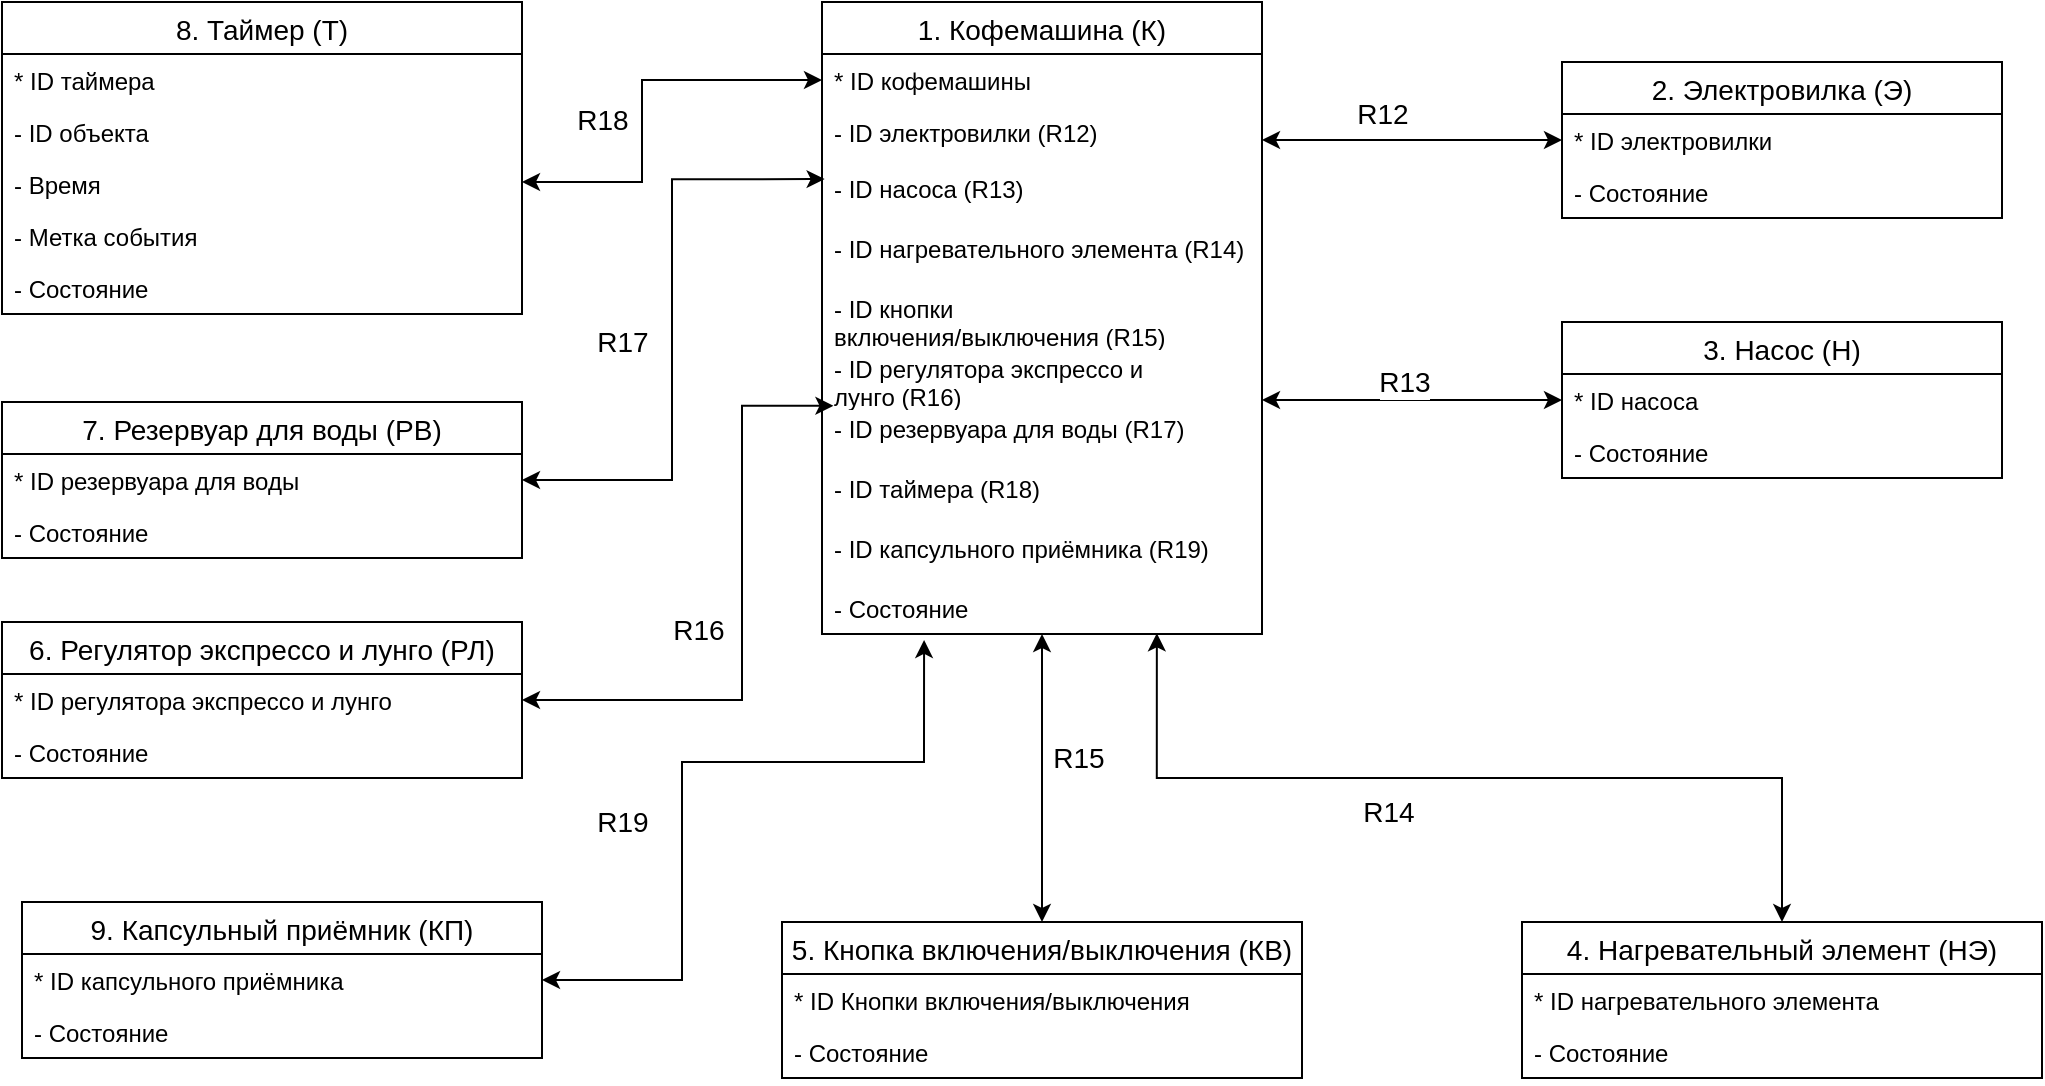 <mxfile version="21.2.8" type="device" pages="5">
  <diagram id="A-jW2m_g9LOb4WfWXJ9J" name="ДСС">
    <mxGraphModel dx="1360" dy="843" grid="1" gridSize="10" guides="1" tooltips="1" connect="1" arrows="1" fold="1" page="1" pageScale="1" pageWidth="827" pageHeight="1169" math="0" shadow="0">
      <root>
        <mxCell id="0" />
        <mxCell id="1" parent="0" />
        <mxCell id="LeyZY1J8uC-2Scae48ea-2" value="1. Кофемашина (К)" style="swimlane;fontStyle=0;childLayout=stackLayout;horizontal=1;startSize=26;fillColor=none;horizontalStack=0;resizeParent=1;resizeParentMax=0;resizeLast=0;collapsible=1;marginBottom=0;fontSize=14;" parent="1" vertex="1">
          <mxGeometry x="490" y="180" width="220" height="316" as="geometry">
            <mxRectangle x="450" y="140" width="230" height="26" as="alternateBounds" />
          </mxGeometry>
        </mxCell>
        <mxCell id="LeyZY1J8uC-2Scae48ea-3" value="* ID кофемашины" style="text;strokeColor=none;fillColor=none;align=left;verticalAlign=top;spacingLeft=4;spacingRight=4;overflow=hidden;rotatable=0;points=[[0,0.5],[1,0.5]];portConstraint=eastwest;" parent="LeyZY1J8uC-2Scae48ea-2" vertex="1">
          <mxGeometry y="26" width="220" height="26" as="geometry" />
        </mxCell>
        <mxCell id="LeyZY1J8uC-2Scae48ea-4" value="- ID электровилки (R12)" style="text;strokeColor=none;fillColor=none;align=left;verticalAlign=top;spacingLeft=4;spacingRight=4;overflow=hidden;rotatable=0;points=[[0,0.5],[1,0.5]];portConstraint=eastwest;" parent="LeyZY1J8uC-2Scae48ea-2" vertex="1">
          <mxGeometry y="52" width="220" height="28" as="geometry" />
        </mxCell>
        <mxCell id="LeyZY1J8uC-2Scae48ea-5" value="- ID насоса (R13)&#xa;" style="text;strokeColor=none;fillColor=none;align=left;verticalAlign=top;spacingLeft=4;spacingRight=4;overflow=hidden;rotatable=0;points=[[0,0.5],[1,0.5]];portConstraint=eastwest;" parent="LeyZY1J8uC-2Scae48ea-2" vertex="1">
          <mxGeometry y="80" width="220" height="30" as="geometry" />
        </mxCell>
        <mxCell id="LeyZY1J8uC-2Scae48ea-6" value="- ID нагревательного элемента (R14)" style="text;strokeColor=none;fillColor=none;align=left;verticalAlign=top;spacingLeft=4;spacingRight=4;overflow=hidden;rotatable=0;points=[[0,0.5],[1,0.5]];portConstraint=eastwest;" parent="LeyZY1J8uC-2Scae48ea-2" vertex="1">
          <mxGeometry y="110" width="220" height="30" as="geometry" />
        </mxCell>
        <mxCell id="LeyZY1J8uC-2Scae48ea-7" value="- ID кнопки &#xa;включения/выключения (R15)" style="text;strokeColor=none;fillColor=none;align=left;verticalAlign=top;spacingLeft=4;spacingRight=4;overflow=hidden;rotatable=0;points=[[0,0.5],[1,0.5]];portConstraint=eastwest;" parent="LeyZY1J8uC-2Scae48ea-2" vertex="1">
          <mxGeometry y="140" width="220" height="30" as="geometry" />
        </mxCell>
        <mxCell id="LeyZY1J8uC-2Scae48ea-8" value="- ID регулятора экспрессо и &#xa;лунго (R16)" style="text;strokeColor=none;fillColor=none;align=left;verticalAlign=top;spacingLeft=4;spacingRight=4;overflow=hidden;rotatable=0;points=[[0,0.5],[1,0.5]];portConstraint=eastwest;" parent="LeyZY1J8uC-2Scae48ea-2" vertex="1">
          <mxGeometry y="170" width="220" height="30" as="geometry" />
        </mxCell>
        <mxCell id="c9i_DI6uqH6GKNlzFfdF-5" value="- ID резервуара для воды (R17)" style="text;strokeColor=none;fillColor=none;align=left;verticalAlign=top;spacingLeft=4;spacingRight=4;overflow=hidden;rotatable=0;points=[[0,0.5],[1,0.5]];portConstraint=eastwest;" parent="LeyZY1J8uC-2Scae48ea-2" vertex="1">
          <mxGeometry y="200" width="220" height="30" as="geometry" />
        </mxCell>
        <mxCell id="nOfAv8XdwkXFCqP5q6sQ-2" value="- ID таймера (R18)" style="text;strokeColor=none;fillColor=none;align=left;verticalAlign=top;spacingLeft=4;spacingRight=4;overflow=hidden;rotatable=0;points=[[0,0.5],[1,0.5]];portConstraint=eastwest;" parent="LeyZY1J8uC-2Scae48ea-2" vertex="1">
          <mxGeometry y="230" width="220" height="30" as="geometry" />
        </mxCell>
        <mxCell id="CRnOF9N8xmLWfygWgcB3-4" value="- ID капсульного приёмника (R19)" style="text;strokeColor=none;fillColor=none;align=left;verticalAlign=top;spacingLeft=4;spacingRight=4;overflow=hidden;rotatable=0;points=[[0,0.5],[1,0.5]];portConstraint=eastwest;" parent="LeyZY1J8uC-2Scae48ea-2" vertex="1">
          <mxGeometry y="260" width="220" height="30" as="geometry" />
        </mxCell>
        <mxCell id="LeyZY1J8uC-2Scae48ea-9" value="- Состояние" style="text;strokeColor=none;fillColor=none;align=left;verticalAlign=top;spacingLeft=4;spacingRight=4;overflow=hidden;rotatable=0;points=[[0,0.5],[1,0.5]];portConstraint=eastwest;" parent="LeyZY1J8uC-2Scae48ea-2" vertex="1">
          <mxGeometry y="290" width="220" height="26" as="geometry" />
        </mxCell>
        <mxCell id="LeyZY1J8uC-2Scae48ea-10" value="2. Электровилка (Э)" style="swimlane;fontStyle=0;childLayout=stackLayout;horizontal=1;startSize=26;fillColor=none;horizontalStack=0;resizeParent=1;resizeParentMax=0;resizeLast=0;collapsible=1;marginBottom=0;fontSize=14;" parent="1" vertex="1">
          <mxGeometry x="860" y="210" width="220" height="78" as="geometry" />
        </mxCell>
        <mxCell id="LeyZY1J8uC-2Scae48ea-11" value="* ID электровилки" style="text;strokeColor=none;fillColor=none;align=left;verticalAlign=top;spacingLeft=4;spacingRight=4;overflow=hidden;rotatable=0;points=[[0,0.5],[1,0.5]];portConstraint=eastwest;" parent="LeyZY1J8uC-2Scae48ea-10" vertex="1">
          <mxGeometry y="26" width="220" height="26" as="geometry" />
        </mxCell>
        <mxCell id="LeyZY1J8uC-2Scae48ea-12" value="- Состояние" style="text;strokeColor=none;fillColor=none;align=left;verticalAlign=top;spacingLeft=4;spacingRight=4;overflow=hidden;rotatable=0;points=[[0,0.5],[1,0.5]];portConstraint=eastwest;" parent="LeyZY1J8uC-2Scae48ea-10" vertex="1">
          <mxGeometry y="52" width="220" height="26" as="geometry" />
        </mxCell>
        <mxCell id="sBNlpuEdSKYx7hSVo7H_-13" style="edgeStyle=orthogonalEdgeStyle;rounded=0;orthogonalLoop=1;jettySize=auto;html=1;entryX=0.761;entryY=0.986;entryDx=0;entryDy=0;entryPerimeter=0;startArrow=classic;startFill=1;fontSize=14;" parent="1" source="LeyZY1J8uC-2Scae48ea-13" target="LeyZY1J8uC-2Scae48ea-9" edge="1">
          <mxGeometry relative="1" as="geometry" />
        </mxCell>
        <mxCell id="sBNlpuEdSKYx7hSVo7H_-14" value="&lt;font style=&quot;font-size: 14px;&quot;&gt;R14&lt;/font&gt;" style="edgeLabel;html=1;align=center;verticalAlign=middle;resizable=0;points=[];" parent="sBNlpuEdSKYx7hSVo7H_-13" vertex="1" connectable="0">
          <mxGeometry x="0.392" y="1" relative="1" as="geometry">
            <mxPoint x="49" y="16" as="offset" />
          </mxGeometry>
        </mxCell>
        <mxCell id="LeyZY1J8uC-2Scae48ea-13" value="4. Нагревательный элемент (НЭ)" style="swimlane;fontStyle=0;childLayout=stackLayout;horizontal=1;startSize=26;fillColor=none;horizontalStack=0;resizeParent=1;resizeParentMax=0;resizeLast=0;collapsible=1;marginBottom=0;fontSize=14;" parent="1" vertex="1">
          <mxGeometry x="840" y="640" width="260" height="78" as="geometry" />
        </mxCell>
        <mxCell id="LeyZY1J8uC-2Scae48ea-14" value="* ID нагревательного элемента" style="text;strokeColor=none;fillColor=none;align=left;verticalAlign=top;spacingLeft=4;spacingRight=4;overflow=hidden;rotatable=0;points=[[0,0.5],[1,0.5]];portConstraint=eastwest;" parent="LeyZY1J8uC-2Scae48ea-13" vertex="1">
          <mxGeometry y="26" width="260" height="26" as="geometry" />
        </mxCell>
        <mxCell id="LeyZY1J8uC-2Scae48ea-15" value="- Состояние" style="text;strokeColor=none;fillColor=none;align=left;verticalAlign=top;spacingLeft=4;spacingRight=4;overflow=hidden;rotatable=0;points=[[0,0.5],[1,0.5]];portConstraint=eastwest;" parent="LeyZY1J8uC-2Scae48ea-13" vertex="1">
          <mxGeometry y="52" width="260" height="26" as="geometry" />
        </mxCell>
        <mxCell id="LeyZY1J8uC-2Scae48ea-28" value="3. Насос (Н)" style="swimlane;fontStyle=0;childLayout=stackLayout;horizontal=1;startSize=26;fillColor=none;horizontalStack=0;resizeParent=1;resizeParentMax=0;resizeLast=0;collapsible=1;marginBottom=0;fontSize=14;" parent="1" vertex="1">
          <mxGeometry x="860" y="340" width="220" height="78" as="geometry" />
        </mxCell>
        <mxCell id="LeyZY1J8uC-2Scae48ea-29" value="* ID насоса" style="text;strokeColor=none;fillColor=none;align=left;verticalAlign=top;spacingLeft=4;spacingRight=4;overflow=hidden;rotatable=0;points=[[0,0.5],[1,0.5]];portConstraint=eastwest;" parent="LeyZY1J8uC-2Scae48ea-28" vertex="1">
          <mxGeometry y="26" width="220" height="26" as="geometry" />
        </mxCell>
        <mxCell id="LeyZY1J8uC-2Scae48ea-30" value="- Состояние" style="text;strokeColor=none;fillColor=none;align=left;verticalAlign=top;spacingLeft=4;spacingRight=4;overflow=hidden;rotatable=0;points=[[0,0.5],[1,0.5]];portConstraint=eastwest;" parent="LeyZY1J8uC-2Scae48ea-28" vertex="1">
          <mxGeometry y="52" width="220" height="26" as="geometry" />
        </mxCell>
        <mxCell id="sBNlpuEdSKYx7hSVo7H_-2" style="edgeStyle=orthogonalEdgeStyle;rounded=0;orthogonalLoop=1;jettySize=auto;html=1;fontSize=16;startArrow=classic;startFill=1;" parent="1" source="LeyZY1J8uC-2Scae48ea-4" target="LeyZY1J8uC-2Scae48ea-10" edge="1">
          <mxGeometry relative="1" as="geometry">
            <Array as="points">
              <mxPoint x="750" y="249" />
              <mxPoint x="750" y="249" />
            </Array>
          </mxGeometry>
        </mxCell>
        <mxCell id="sBNlpuEdSKYx7hSVo7H_-3" value="&lt;font style=&quot;font-size: 14px;&quot;&gt;R12&lt;/font&gt;" style="edgeLabel;html=1;align=center;verticalAlign=middle;resizable=0;points=[];" parent="sBNlpuEdSKYx7hSVo7H_-2" vertex="1" connectable="0">
          <mxGeometry x="-0.147" y="4" relative="1" as="geometry">
            <mxPoint x="-4" y="-9" as="offset" />
          </mxGeometry>
        </mxCell>
        <mxCell id="sBNlpuEdSKYx7hSVo7H_-4" value="R13" style="edgeStyle=orthogonalEdgeStyle;rounded=0;orthogonalLoop=1;jettySize=auto;html=1;startArrow=classic;startFill=1;fontSize=14;" parent="1" source="LeyZY1J8uC-2Scae48ea-8" target="LeyZY1J8uC-2Scae48ea-28" edge="1">
          <mxGeometry x="-0.067" y="9" relative="1" as="geometry">
            <Array as="points">
              <mxPoint x="770" y="379" />
              <mxPoint x="770" y="379" />
            </Array>
            <mxPoint x="1" as="offset" />
          </mxGeometry>
        </mxCell>
        <mxCell id="oIgozeZaiwk5n4WsjX9Y-4" value="R15" style="edgeStyle=orthogonalEdgeStyle;rounded=0;orthogonalLoop=1;jettySize=auto;html=1;fontSize=14;startArrow=classic;startFill=1;" parent="1" source="oIgozeZaiwk5n4WsjX9Y-1" target="LeyZY1J8uC-2Scae48ea-2" edge="1">
          <mxGeometry x="0.14" y="-18" relative="1" as="geometry">
            <mxPoint as="offset" />
          </mxGeometry>
        </mxCell>
        <mxCell id="oIgozeZaiwk5n4WsjX9Y-1" value="5. Кнопка включения/выключения (КВ)" style="swimlane;fontStyle=0;childLayout=stackLayout;horizontal=1;startSize=26;fillColor=none;horizontalStack=0;resizeParent=1;resizeParentMax=0;resizeLast=0;collapsible=1;marginBottom=0;fontSize=14;" parent="1" vertex="1">
          <mxGeometry x="470" y="640" width="260" height="78" as="geometry" />
        </mxCell>
        <mxCell id="oIgozeZaiwk5n4WsjX9Y-2" value="* ID Кнопки включения/выключения" style="text;strokeColor=none;fillColor=none;align=left;verticalAlign=top;spacingLeft=4;spacingRight=4;overflow=hidden;rotatable=0;points=[[0,0.5],[1,0.5]];portConstraint=eastwest;" parent="oIgozeZaiwk5n4WsjX9Y-1" vertex="1">
          <mxGeometry y="26" width="260" height="26" as="geometry" />
        </mxCell>
        <mxCell id="oIgozeZaiwk5n4WsjX9Y-3" value="- Состояние" style="text;strokeColor=none;fillColor=none;align=left;verticalAlign=top;spacingLeft=4;spacingRight=4;overflow=hidden;rotatable=0;points=[[0,0.5],[1,0.5]];portConstraint=eastwest;" parent="oIgozeZaiwk5n4WsjX9Y-1" vertex="1">
          <mxGeometry y="52" width="260" height="26" as="geometry" />
        </mxCell>
        <mxCell id="cuTaZ-IEiAYS_gU9a9yH-11" value="6. Регулятор экспрессо и лунго (РЛ)" style="swimlane;fontStyle=0;childLayout=stackLayout;horizontal=1;startSize=26;fillColor=none;horizontalStack=0;resizeParent=1;resizeParentMax=0;resizeLast=0;collapsible=1;marginBottom=0;fontSize=14;" parent="1" vertex="1">
          <mxGeometry x="80" y="490" width="260" height="78" as="geometry" />
        </mxCell>
        <mxCell id="cuTaZ-IEiAYS_gU9a9yH-12" value="* ID регулятора экспрессо и лунго" style="text;strokeColor=none;fillColor=none;align=left;verticalAlign=top;spacingLeft=4;spacingRight=4;overflow=hidden;rotatable=0;points=[[0,0.5],[1,0.5]];portConstraint=eastwest;" parent="cuTaZ-IEiAYS_gU9a9yH-11" vertex="1">
          <mxGeometry y="26" width="260" height="26" as="geometry" />
        </mxCell>
        <mxCell id="cuTaZ-IEiAYS_gU9a9yH-13" value="- Состояние" style="text;strokeColor=none;fillColor=none;align=left;verticalAlign=top;spacingLeft=4;spacingRight=4;overflow=hidden;rotatable=0;points=[[0,0.5],[1,0.5]];portConstraint=eastwest;" parent="cuTaZ-IEiAYS_gU9a9yH-11" vertex="1">
          <mxGeometry y="52" width="260" height="26" as="geometry" />
        </mxCell>
        <mxCell id="cuTaZ-IEiAYS_gU9a9yH-14" value="R16" style="edgeStyle=orthogonalEdgeStyle;rounded=0;orthogonalLoop=1;jettySize=auto;html=1;entryX=0.026;entryY=0.063;entryDx=0;entryDy=0;entryPerimeter=0;fontSize=14;startArrow=classic;startFill=1;exitX=1;exitY=0.5;exitDx=0;exitDy=0;" parent="1" source="cuTaZ-IEiAYS_gU9a9yH-12" edge="1">
          <mxGeometry x="-0.049" y="22" relative="1" as="geometry">
            <mxPoint x="370" y="382" as="sourcePoint" />
            <mxPoint y="-1" as="offset" />
            <mxPoint x="495.72" y="381.89" as="targetPoint" />
            <Array as="points">
              <mxPoint x="450" y="529" />
              <mxPoint x="450" y="382" />
            </Array>
          </mxGeometry>
        </mxCell>
        <mxCell id="c9i_DI6uqH6GKNlzFfdF-1" value="7. Резервуар для воды (РВ)" style="swimlane;fontStyle=0;childLayout=stackLayout;horizontal=1;startSize=26;fillColor=none;horizontalStack=0;resizeParent=1;resizeParentMax=0;resizeLast=0;collapsible=1;marginBottom=0;fontSize=14;" parent="1" vertex="1">
          <mxGeometry x="80" y="380" width="260" height="78" as="geometry" />
        </mxCell>
        <mxCell id="c9i_DI6uqH6GKNlzFfdF-2" value="* ID резервуара для воды" style="text;strokeColor=none;fillColor=none;align=left;verticalAlign=top;spacingLeft=4;spacingRight=4;overflow=hidden;rotatable=0;points=[[0,0.5],[1,0.5]];portConstraint=eastwest;" parent="c9i_DI6uqH6GKNlzFfdF-1" vertex="1">
          <mxGeometry y="26" width="260" height="26" as="geometry" />
        </mxCell>
        <mxCell id="c9i_DI6uqH6GKNlzFfdF-3" value="- Состояние" style="text;strokeColor=none;fillColor=none;align=left;verticalAlign=top;spacingLeft=4;spacingRight=4;overflow=hidden;rotatable=0;points=[[0,0.5],[1,0.5]];portConstraint=eastwest;" parent="c9i_DI6uqH6GKNlzFfdF-1" vertex="1">
          <mxGeometry y="52" width="260" height="26" as="geometry" />
        </mxCell>
        <mxCell id="c9i_DI6uqH6GKNlzFfdF-4" value="R17" style="edgeStyle=orthogonalEdgeStyle;rounded=0;orthogonalLoop=1;jettySize=auto;html=1;entryX=0.006;entryY=0.285;entryDx=0;entryDy=0;entryPerimeter=0;startArrow=classic;startFill=1;fontSize=14;" parent="1" source="c9i_DI6uqH6GKNlzFfdF-2" target="LeyZY1J8uC-2Scae48ea-5" edge="1">
          <mxGeometry x="-0.045" y="25" relative="1" as="geometry">
            <mxPoint as="offset" />
          </mxGeometry>
        </mxCell>
        <mxCell id="CRnOF9N8xmLWfygWgcB3-1" value="8. Таймер (T)" style="swimlane;fontStyle=0;childLayout=stackLayout;horizontal=1;startSize=26;fillColor=none;horizontalStack=0;resizeParent=1;resizeParentMax=0;resizeLast=0;collapsible=1;marginBottom=0;fontSize=14;" parent="1" vertex="1">
          <mxGeometry x="80" y="180" width="260" height="156" as="geometry" />
        </mxCell>
        <mxCell id="CRnOF9N8xmLWfygWgcB3-2" value="* ID таймера" style="text;strokeColor=none;fillColor=none;align=left;verticalAlign=top;spacingLeft=4;spacingRight=4;overflow=hidden;rotatable=0;points=[[0,0.5],[1,0.5]];portConstraint=eastwest;" parent="CRnOF9N8xmLWfygWgcB3-1" vertex="1">
          <mxGeometry y="26" width="260" height="26" as="geometry" />
        </mxCell>
        <mxCell id="CRnOF9N8xmLWfygWgcB3-5" value="- ID объекта" style="text;strokeColor=none;fillColor=none;align=left;verticalAlign=top;spacingLeft=4;spacingRight=4;overflow=hidden;rotatable=0;points=[[0,0.5],[1,0.5]];portConstraint=eastwest;" parent="CRnOF9N8xmLWfygWgcB3-1" vertex="1">
          <mxGeometry y="52" width="260" height="26" as="geometry" />
        </mxCell>
        <mxCell id="CRnOF9N8xmLWfygWgcB3-7" value="- Время" style="text;strokeColor=none;fillColor=none;align=left;verticalAlign=top;spacingLeft=4;spacingRight=4;overflow=hidden;rotatable=0;points=[[0,0.5],[1,0.5]];portConstraint=eastwest;" parent="CRnOF9N8xmLWfygWgcB3-1" vertex="1">
          <mxGeometry y="78" width="260" height="26" as="geometry" />
        </mxCell>
        <mxCell id="CRnOF9N8xmLWfygWgcB3-6" value="- Метка события" style="text;strokeColor=none;fillColor=none;align=left;verticalAlign=top;spacingLeft=4;spacingRight=4;overflow=hidden;rotatable=0;points=[[0,0.5],[1,0.5]];portConstraint=eastwest;" parent="CRnOF9N8xmLWfygWgcB3-1" vertex="1">
          <mxGeometry y="104" width="260" height="26" as="geometry" />
        </mxCell>
        <mxCell id="CRnOF9N8xmLWfygWgcB3-3" value="- Состояние" style="text;strokeColor=none;fillColor=none;align=left;verticalAlign=top;spacingLeft=4;spacingRight=4;overflow=hidden;rotatable=0;points=[[0,0.5],[1,0.5]];portConstraint=eastwest;" parent="CRnOF9N8xmLWfygWgcB3-1" vertex="1">
          <mxGeometry y="130" width="260" height="26" as="geometry" />
        </mxCell>
        <mxCell id="CRnOF9N8xmLWfygWgcB3-8" value="R18" style="edgeStyle=orthogonalEdgeStyle;rounded=0;orthogonalLoop=1;jettySize=auto;html=1;entryX=0;entryY=0.5;entryDx=0;entryDy=0;startArrow=classic;startFill=1;fontSize=14;" parent="1" source="CRnOF9N8xmLWfygWgcB3-7" target="LeyZY1J8uC-2Scae48ea-3" edge="1">
          <mxGeometry x="-0.092" y="20" relative="1" as="geometry">
            <mxPoint as="offset" />
            <Array as="points">
              <mxPoint x="400" y="270" />
              <mxPoint x="400" y="219" />
            </Array>
          </mxGeometry>
        </mxCell>
        <mxCell id="Zm34q75kFdiHyvZL8tgz-1" value="9. Капсульный приёмник (КП)" style="swimlane;fontStyle=0;childLayout=stackLayout;horizontal=1;startSize=26;fillColor=none;horizontalStack=0;resizeParent=1;resizeParentMax=0;resizeLast=0;collapsible=1;marginBottom=0;fontSize=14;" parent="1" vertex="1">
          <mxGeometry x="90" y="630" width="260" height="78" as="geometry" />
        </mxCell>
        <mxCell id="Zm34q75kFdiHyvZL8tgz-2" value="* ID капсульного приёмника" style="text;strokeColor=none;fillColor=none;align=left;verticalAlign=top;spacingLeft=4;spacingRight=4;overflow=hidden;rotatable=0;points=[[0,0.5],[1,0.5]];portConstraint=eastwest;" parent="Zm34q75kFdiHyvZL8tgz-1" vertex="1">
          <mxGeometry y="26" width="260" height="26" as="geometry" />
        </mxCell>
        <mxCell id="Zm34q75kFdiHyvZL8tgz-3" value="- Состояние" style="text;strokeColor=none;fillColor=none;align=left;verticalAlign=top;spacingLeft=4;spacingRight=4;overflow=hidden;rotatable=0;points=[[0,0.5],[1,0.5]];portConstraint=eastwest;" parent="Zm34q75kFdiHyvZL8tgz-1" vertex="1">
          <mxGeometry y="52" width="260" height="26" as="geometry" />
        </mxCell>
        <mxCell id="nOfAv8XdwkXFCqP5q6sQ-1" value="R19" style="edgeStyle=orthogonalEdgeStyle;rounded=0;orthogonalLoop=1;jettySize=auto;html=1;entryX=0.232;entryY=1.115;entryDx=0;entryDy=0;entryPerimeter=0;startArrow=classic;startFill=1;fontSize=14;" parent="1" source="Zm34q75kFdiHyvZL8tgz-2" target="LeyZY1J8uC-2Scae48ea-9" edge="1">
          <mxGeometry x="-0.174" y="30" relative="1" as="geometry">
            <Array as="points">
              <mxPoint x="420" y="669" />
              <mxPoint x="420" y="560" />
              <mxPoint x="541" y="560" />
            </Array>
            <mxPoint as="offset" />
          </mxGeometry>
        </mxCell>
      </root>
    </mxGraphModel>
  </diagram>
  <diagram name="ДПС" id="MIULBfTiutWwQhiDnN-l">
    <mxGraphModel dx="1360" dy="843" grid="1" gridSize="10" guides="1" tooltips="1" connect="1" arrows="1" fold="1" page="1" pageScale="1" pageWidth="827" pageHeight="1169" math="0" shadow="0">
      <root>
        <mxCell id="cCfC5bpwWy_Pp2Jfi7MG-0" />
        <mxCell id="cCfC5bpwWy_Pp2Jfi7MG-1" parent="cCfC5bpwWy_Pp2Jfi7MG-0" />
        <mxCell id="dOUuEI2MqpEpegC464GA-0" value="&lt;font size=&quot;1&quot;&gt;&lt;b style=&quot;font-size: 18px&quot;&gt;Кофемашина&lt;/b&gt;&lt;/font&gt;" style="text;html=1;align=center;verticalAlign=middle;resizable=0;points=[];autosize=1;strokeColor=none;fontSize=14;" parent="cCfC5bpwWy_Pp2Jfi7MG-1" vertex="1">
          <mxGeometry x="190" y="130" width="130" height="20" as="geometry" />
        </mxCell>
        <mxCell id="dOUuEI2MqpEpegC464GA-1" value="&lt;div&gt;1 Выключена&lt;/div&gt;" style="rounded=0;whiteSpace=wrap;html=1;" parent="cCfC5bpwWy_Pp2Jfi7MG-1" vertex="1">
          <mxGeometry x="70" y="240" width="120" height="60" as="geometry" />
        </mxCell>
        <mxCell id="IabMxN9nMGj8jiH71IhX-3" value="К3" style="edgeStyle=orthogonalEdgeStyle;rounded=0;orthogonalLoop=1;jettySize=auto;html=1;entryX=0;entryY=0.5;entryDx=0;entryDy=0;" edge="1" parent="cCfC5bpwWy_Pp2Jfi7MG-1" source="dOUuEI2MqpEpegC464GA-2" target="IabMxN9nMGj8jiH71IhX-0">
          <mxGeometry x="-0.14" y="-10" relative="1" as="geometry">
            <mxPoint as="offset" />
          </mxGeometry>
        </mxCell>
        <mxCell id="dOUuEI2MqpEpegC464GA-2" value="2 Режим ожидания" style="rounded=0;whiteSpace=wrap;html=1;" parent="cCfC5bpwWy_Pp2Jfi7MG-1" vertex="1">
          <mxGeometry x="70" y="360" width="120" height="60" as="geometry" />
        </mxCell>
        <object label="К2" id="dOUuEI2MqpEpegC464GA-4">
          <mxCell style="edgeStyle=orthogonalEdgeStyle;rounded=0;orthogonalLoop=1;jettySize=auto;html=1;exitX=0;exitY=0.5;exitDx=0;exitDy=0;spacing=2;fontSize=11;" parent="cCfC5bpwWy_Pp2Jfi7MG-1" source="dOUuEI2MqpEpegC464GA-5" target="dOUuEI2MqpEpegC464GA-1" edge="1">
            <mxGeometry x="0.355" y="-10" relative="1" as="geometry">
              <mxPoint as="offset" />
            </mxGeometry>
          </mxCell>
        </object>
        <mxCell id="IabMxN9nMGj8jiH71IhX-7" value="К6" style="edgeStyle=orthogonalEdgeStyle;rounded=1;orthogonalLoop=1;jettySize=auto;html=1;exitX=0.25;exitY=1;exitDx=0;exitDy=0;entryX=1.017;entryY=0.367;entryDx=0;entryDy=0;entryPerimeter=0;" edge="1" parent="cCfC5bpwWy_Pp2Jfi7MG-1" source="dOUuEI2MqpEpegC464GA-5" target="dOUuEI2MqpEpegC464GA-2">
          <mxGeometry x="0.114" y="-10" relative="1" as="geometry">
            <Array as="points">
              <mxPoint x="313" y="340" />
              <mxPoint x="260" y="340" />
              <mxPoint x="260" y="382" />
            </Array>
            <mxPoint as="offset" />
          </mxGeometry>
        </mxCell>
        <mxCell id="dOUuEI2MqpEpegC464GA-5" value="4 Приготовление кофе" style="rounded=0;whiteSpace=wrap;html=1;" parent="cCfC5bpwWy_Pp2Jfi7MG-1" vertex="1">
          <mxGeometry x="283" y="240" width="120" height="60" as="geometry" />
        </mxCell>
        <mxCell id="dOUuEI2MqpEpegC464GA-12" value="" style="endArrow=classic;html=1;" parent="cCfC5bpwWy_Pp2Jfi7MG-1" target="dOUuEI2MqpEpegC464GA-1" edge="1">
          <mxGeometry width="50" height="50" relative="1" as="geometry">
            <mxPoint x="130" y="170" as="sourcePoint" />
            <mxPoint x="700" y="480" as="targetPoint" />
          </mxGeometry>
        </mxCell>
        <mxCell id="dOUuEI2MqpEpegC464GA-13" value="&lt;div style=&quot;font-size: 13px&quot;&gt;&lt;font style=&quot;font-size: 13px&quot;&gt;К1: Кофемашина включена&lt;/font&gt;&lt;/div&gt;" style="text;html=1;align=center;verticalAlign=middle;resizable=0;points=[];autosize=1;strokeColor=none;fontSize=11;" parent="cCfC5bpwWy_Pp2Jfi7MG-1" vertex="1">
          <mxGeometry x="480" y="180" width="180" height="20" as="geometry" />
        </mxCell>
        <mxCell id="rhvt0N5d2zsXKRO-lT6g-0" value="&lt;div style=&quot;font-size: 13px&quot;&gt;&lt;font style=&quot;font-size: 13px&quot;&gt;К2: Кофемашина выключена&lt;/font&gt;&lt;/div&gt;" style="text;html=1;align=center;verticalAlign=middle;resizable=0;points=[];autosize=1;strokeColor=none;fontSize=11;" parent="cCfC5bpwWy_Pp2Jfi7MG-1" vertex="1">
          <mxGeometry x="480" y="210" width="190" height="20" as="geometry" />
        </mxCell>
        <mxCell id="rhvt0N5d2zsXKRO-lT6g-2" value="&lt;div style=&quot;font-size: 13px&quot;&gt;&lt;font style=&quot;font-size: 13px&quot;&gt;К4: Запущено приготовление кофе&lt;br&gt;&lt;/font&gt;&lt;/div&gt;" style="text;html=1;align=center;verticalAlign=middle;resizable=0;points=[];autosize=1;strokeColor=none;fontSize=11;" parent="cCfC5bpwWy_Pp2Jfi7MG-1" vertex="1">
          <mxGeometry x="480" y="255" width="230" height="30" as="geometry" />
        </mxCell>
        <mxCell id="rhvt0N5d2zsXKRO-lT6g-3" value="&lt;div style=&quot;font-size: 13px&quot;&gt;&lt;font style=&quot;font-size: 13px&quot;&gt;К5: Приготовление окончено&lt;br&gt;&lt;/font&gt;&lt;/div&gt;" style="text;html=1;align=center;verticalAlign=middle;resizable=0;points=[];autosize=1;strokeColor=none;fontSize=11;" parent="cCfC5bpwWy_Pp2Jfi7MG-1" vertex="1">
          <mxGeometry x="480" y="290" width="200" height="30" as="geometry" />
        </mxCell>
        <mxCell id="rhvt0N5d2zsXKRO-lT6g-12" value="" style="endArrow=classic;html=1;fontSize=11;exitX=0.5;exitY=1;exitDx=0;exitDy=0;entryX=0.5;entryY=0;entryDx=0;entryDy=0;" parent="cCfC5bpwWy_Pp2Jfi7MG-1" source="dOUuEI2MqpEpegC464GA-1" target="dOUuEI2MqpEpegC464GA-2" edge="1">
          <mxGeometry relative="1" as="geometry">
            <mxPoint x="-30" y="270" as="sourcePoint" />
            <mxPoint x="70" y="270" as="targetPoint" />
          </mxGeometry>
        </mxCell>
        <mxCell id="rhvt0N5d2zsXKRO-lT6g-13" value="К1" style="edgeLabel;resizable=0;html=1;align=center;verticalAlign=middle;" parent="rhvt0N5d2zsXKRO-lT6g-12" connectable="0" vertex="1">
          <mxGeometry relative="1" as="geometry">
            <mxPoint x="-20" as="offset" />
          </mxGeometry>
        </mxCell>
        <mxCell id="rhvt0N5d2zsXKRO-lT6g-14" value="К2" style="endArrow=classic;html=1;fontSize=11;entryX=0.75;entryY=1;entryDx=0;entryDy=0;exitX=0.75;exitY=0;exitDx=0;exitDy=0;" parent="cCfC5bpwWy_Pp2Jfi7MG-1" source="dOUuEI2MqpEpegC464GA-2" target="dOUuEI2MqpEpegC464GA-1" edge="1">
          <mxGeometry y="-10" relative="1" as="geometry">
            <mxPoint x="150" y="360" as="sourcePoint" />
            <mxPoint x="250" y="360" as="targetPoint" />
            <mxPoint as="offset" />
          </mxGeometry>
        </mxCell>
        <mxCell id="rhvt0N5d2zsXKRO-lT6g-18" value="&lt;div&gt;К5&lt;/div&gt;" style="endArrow=classic;html=1;fontSize=11;entryX=1;entryY=0.25;entryDx=0;entryDy=0;" parent="cCfC5bpwWy_Pp2Jfi7MG-1" target="dOUuEI2MqpEpegC464GA-2" edge="1">
          <mxGeometry x="-0.142" y="-16" relative="1" as="geometry">
            <mxPoint x="280" y="280" as="sourcePoint" />
            <mxPoint x="380" y="280" as="targetPoint" />
            <mxPoint as="offset" />
          </mxGeometry>
        </mxCell>
        <mxCell id="rhvt0N5d2zsXKRO-lT6g-27" value="" style="shape=table;html=1;whiteSpace=wrap;startSize=0;container=1;collapsible=0;childLayout=tableLayout;" parent="cCfC5bpwWy_Pp2Jfi7MG-1" vertex="1">
          <mxGeometry x="480" y="370" width="361" height="200" as="geometry" />
        </mxCell>
        <mxCell id="rhvt0N5d2zsXKRO-lT6g-28" value="" style="shape=partialRectangle;html=1;whiteSpace=wrap;collapsible=0;dropTarget=0;pointerEvents=0;fillColor=none;top=0;left=0;bottom=0;right=0;points=[[0,0.5],[1,0.5]];portConstraint=eastwest;" parent="rhvt0N5d2zsXKRO-lT6g-27" vertex="1">
          <mxGeometry width="361" height="40" as="geometry" />
        </mxCell>
        <mxCell id="rhvt0N5d2zsXKRO-lT6g-29" value="" style="shape=partialRectangle;html=1;whiteSpace=wrap;connectable=0;overflow=hidden;fillColor=none;top=0;left=0;bottom=0;right=0;" parent="rhvt0N5d2zsXKRO-lT6g-28" vertex="1">
          <mxGeometry width="51" height="40" as="geometry">
            <mxRectangle width="51" height="40" as="alternateBounds" />
          </mxGeometry>
        </mxCell>
        <mxCell id="rhvt0N5d2zsXKRO-lT6g-30" value="К1" style="shape=partialRectangle;html=1;whiteSpace=wrap;connectable=0;overflow=hidden;fillColor=none;top=0;left=0;bottom=0;right=0;" parent="rhvt0N5d2zsXKRO-lT6g-28" vertex="1">
          <mxGeometry x="51" width="52" height="40" as="geometry">
            <mxRectangle width="52" height="40" as="alternateBounds" />
          </mxGeometry>
        </mxCell>
        <mxCell id="rhvt0N5d2zsXKRO-lT6g-31" value="К2" style="shape=partialRectangle;html=1;whiteSpace=wrap;connectable=0;overflow=hidden;fillColor=none;top=0;left=0;bottom=0;right=0;" parent="rhvt0N5d2zsXKRO-lT6g-28" vertex="1">
          <mxGeometry x="103" width="51" height="40" as="geometry">
            <mxRectangle width="51" height="40" as="alternateBounds" />
          </mxGeometry>
        </mxCell>
        <mxCell id="rhvt0N5d2zsXKRO-lT6g-32" value="К3" style="shape=partialRectangle;html=1;whiteSpace=wrap;connectable=0;overflow=hidden;fillColor=none;top=0;left=0;bottom=0;right=0;" parent="rhvt0N5d2zsXKRO-lT6g-28" vertex="1">
          <mxGeometry x="154" width="52" height="40" as="geometry">
            <mxRectangle width="52" height="40" as="alternateBounds" />
          </mxGeometry>
        </mxCell>
        <mxCell id="rhvt0N5d2zsXKRO-lT6g-33" value="К4" style="shape=partialRectangle;html=1;whiteSpace=wrap;connectable=0;overflow=hidden;fillColor=none;top=0;left=0;bottom=0;right=0;" parent="rhvt0N5d2zsXKRO-lT6g-28" vertex="1">
          <mxGeometry x="206" width="51" height="40" as="geometry">
            <mxRectangle width="51" height="40" as="alternateBounds" />
          </mxGeometry>
        </mxCell>
        <mxCell id="rhvt0N5d2zsXKRO-lT6g-34" value="К5" style="shape=partialRectangle;html=1;whiteSpace=wrap;connectable=0;overflow=hidden;fillColor=none;top=0;left=0;bottom=0;right=0;" parent="rhvt0N5d2zsXKRO-lT6g-28" vertex="1">
          <mxGeometry x="257" width="52" height="40" as="geometry">
            <mxRectangle width="52" height="40" as="alternateBounds" />
          </mxGeometry>
        </mxCell>
        <mxCell id="3VXhKYYJHiF_z4SBWuYa-3" value="К6" style="shape=partialRectangle;html=1;whiteSpace=wrap;connectable=0;overflow=hidden;fillColor=none;top=0;left=0;bottom=0;right=0;" parent="rhvt0N5d2zsXKRO-lT6g-28" vertex="1">
          <mxGeometry x="309" width="52" height="40" as="geometry">
            <mxRectangle width="52" height="40" as="alternateBounds" />
          </mxGeometry>
        </mxCell>
        <mxCell id="rhvt0N5d2zsXKRO-lT6g-36" value="" style="shape=partialRectangle;html=1;whiteSpace=wrap;collapsible=0;dropTarget=0;pointerEvents=0;fillColor=none;top=0;left=0;bottom=0;right=0;points=[[0,0.5],[1,0.5]];portConstraint=eastwest;" parent="rhvt0N5d2zsXKRO-lT6g-27" vertex="1">
          <mxGeometry y="40" width="361" height="40" as="geometry" />
        </mxCell>
        <mxCell id="rhvt0N5d2zsXKRO-lT6g-37" value="1" style="shape=partialRectangle;html=1;whiteSpace=wrap;connectable=0;overflow=hidden;fillColor=none;top=0;left=0;bottom=0;right=0;" parent="rhvt0N5d2zsXKRO-lT6g-36" vertex="1">
          <mxGeometry width="51" height="40" as="geometry">
            <mxRectangle width="51" height="40" as="alternateBounds" />
          </mxGeometry>
        </mxCell>
        <mxCell id="rhvt0N5d2zsXKRO-lT6g-38" value="2" style="shape=partialRectangle;html=1;whiteSpace=wrap;connectable=0;overflow=hidden;fillColor=none;top=0;left=0;bottom=0;right=0;" parent="rhvt0N5d2zsXKRO-lT6g-36" vertex="1">
          <mxGeometry x="51" width="52" height="40" as="geometry">
            <mxRectangle width="52" height="40" as="alternateBounds" />
          </mxGeometry>
        </mxCell>
        <mxCell id="rhvt0N5d2zsXKRO-lT6g-39" value="-" style="shape=partialRectangle;html=1;whiteSpace=wrap;connectable=0;overflow=hidden;fillColor=none;top=0;left=0;bottom=0;right=0;" parent="rhvt0N5d2zsXKRO-lT6g-36" vertex="1">
          <mxGeometry x="103" width="51" height="40" as="geometry">
            <mxRectangle width="51" height="40" as="alternateBounds" />
          </mxGeometry>
        </mxCell>
        <mxCell id="rhvt0N5d2zsXKRO-lT6g-40" value="-" style="shape=partialRectangle;html=1;whiteSpace=wrap;connectable=0;overflow=hidden;fillColor=none;top=0;left=0;bottom=0;right=0;" parent="rhvt0N5d2zsXKRO-lT6g-36" vertex="1">
          <mxGeometry x="154" width="52" height="40" as="geometry">
            <mxRectangle width="52" height="40" as="alternateBounds" />
          </mxGeometry>
        </mxCell>
        <mxCell id="rhvt0N5d2zsXKRO-lT6g-41" value="-" style="shape=partialRectangle;html=1;whiteSpace=wrap;connectable=0;overflow=hidden;fillColor=none;top=0;left=0;bottom=0;right=0;" parent="rhvt0N5d2zsXKRO-lT6g-36" vertex="1">
          <mxGeometry x="206" width="51" height="40" as="geometry">
            <mxRectangle width="51" height="40" as="alternateBounds" />
          </mxGeometry>
        </mxCell>
        <mxCell id="rhvt0N5d2zsXKRO-lT6g-42" value="-" style="shape=partialRectangle;html=1;whiteSpace=wrap;connectable=0;overflow=hidden;fillColor=none;top=0;left=0;bottom=0;right=0;" parent="rhvt0N5d2zsXKRO-lT6g-36" vertex="1">
          <mxGeometry x="257" width="52" height="40" as="geometry">
            <mxRectangle width="52" height="40" as="alternateBounds" />
          </mxGeometry>
        </mxCell>
        <mxCell id="3VXhKYYJHiF_z4SBWuYa-4" value="-" style="shape=partialRectangle;html=1;whiteSpace=wrap;connectable=0;overflow=hidden;fillColor=none;top=0;left=0;bottom=0;right=0;" parent="rhvt0N5d2zsXKRO-lT6g-36" vertex="1">
          <mxGeometry x="309" width="52" height="40" as="geometry">
            <mxRectangle width="52" height="40" as="alternateBounds" />
          </mxGeometry>
        </mxCell>
        <mxCell id="rhvt0N5d2zsXKRO-lT6g-44" value="" style="shape=partialRectangle;html=1;whiteSpace=wrap;collapsible=0;dropTarget=0;pointerEvents=0;fillColor=none;top=0;left=0;bottom=0;right=0;points=[[0,0.5],[1,0.5]];portConstraint=eastwest;" parent="rhvt0N5d2zsXKRO-lT6g-27" vertex="1">
          <mxGeometry y="80" width="361" height="40" as="geometry" />
        </mxCell>
        <mxCell id="rhvt0N5d2zsXKRO-lT6g-45" value="2" style="shape=partialRectangle;html=1;whiteSpace=wrap;connectable=0;overflow=hidden;fillColor=none;top=0;left=0;bottom=0;right=0;" parent="rhvt0N5d2zsXKRO-lT6g-44" vertex="1">
          <mxGeometry width="51" height="40" as="geometry">
            <mxRectangle width="51" height="40" as="alternateBounds" />
          </mxGeometry>
        </mxCell>
        <mxCell id="rhvt0N5d2zsXKRO-lT6g-46" value="-" style="shape=partialRectangle;html=1;whiteSpace=wrap;connectable=0;overflow=hidden;fillColor=none;top=0;left=0;bottom=0;right=0;" parent="rhvt0N5d2zsXKRO-lT6g-44" vertex="1">
          <mxGeometry x="51" width="52" height="40" as="geometry">
            <mxRectangle width="52" height="40" as="alternateBounds" />
          </mxGeometry>
        </mxCell>
        <mxCell id="rhvt0N5d2zsXKRO-lT6g-47" value="1" style="shape=partialRectangle;html=1;whiteSpace=wrap;connectable=0;overflow=hidden;fillColor=none;top=0;left=0;bottom=0;right=0;" parent="rhvt0N5d2zsXKRO-lT6g-44" vertex="1">
          <mxGeometry x="103" width="51" height="40" as="geometry">
            <mxRectangle width="51" height="40" as="alternateBounds" />
          </mxGeometry>
        </mxCell>
        <mxCell id="rhvt0N5d2zsXKRO-lT6g-48" value="3" style="shape=partialRectangle;html=1;whiteSpace=wrap;connectable=0;overflow=hidden;fillColor=none;top=0;left=0;bottom=0;right=0;" parent="rhvt0N5d2zsXKRO-lT6g-44" vertex="1">
          <mxGeometry x="154" width="52" height="40" as="geometry">
            <mxRectangle width="52" height="40" as="alternateBounds" />
          </mxGeometry>
        </mxCell>
        <mxCell id="rhvt0N5d2zsXKRO-lT6g-49" value="-" style="shape=partialRectangle;html=1;whiteSpace=wrap;connectable=0;overflow=hidden;fillColor=none;top=0;left=0;bottom=0;right=0;" parent="rhvt0N5d2zsXKRO-lT6g-44" vertex="1">
          <mxGeometry x="206" width="51" height="40" as="geometry">
            <mxRectangle width="51" height="40" as="alternateBounds" />
          </mxGeometry>
        </mxCell>
        <mxCell id="rhvt0N5d2zsXKRO-lT6g-50" value="-" style="shape=partialRectangle;html=1;whiteSpace=wrap;connectable=0;overflow=hidden;fillColor=none;top=0;left=0;bottom=0;right=0;" parent="rhvt0N5d2zsXKRO-lT6g-44" vertex="1">
          <mxGeometry x="257" width="52" height="40" as="geometry">
            <mxRectangle width="52" height="40" as="alternateBounds" />
          </mxGeometry>
        </mxCell>
        <mxCell id="3VXhKYYJHiF_z4SBWuYa-5" value="-" style="shape=partialRectangle;html=1;whiteSpace=wrap;connectable=0;overflow=hidden;fillColor=none;top=0;left=0;bottom=0;right=0;" parent="rhvt0N5d2zsXKRO-lT6g-44" vertex="1">
          <mxGeometry x="309" width="52" height="40" as="geometry">
            <mxRectangle width="52" height="40" as="alternateBounds" />
          </mxGeometry>
        </mxCell>
        <mxCell id="rhvt0N5d2zsXKRO-lT6g-52" value="" style="shape=partialRectangle;html=1;whiteSpace=wrap;collapsible=0;dropTarget=0;pointerEvents=0;fillColor=none;top=0;left=0;bottom=0;right=0;points=[[0,0.5],[1,0.5]];portConstraint=eastwest;" parent="rhvt0N5d2zsXKRO-lT6g-27" vertex="1">
          <mxGeometry y="120" width="361" height="40" as="geometry" />
        </mxCell>
        <mxCell id="rhvt0N5d2zsXKRO-lT6g-53" value="3" style="shape=partialRectangle;html=1;whiteSpace=wrap;connectable=0;overflow=hidden;fillColor=none;top=0;left=0;bottom=0;right=0;" parent="rhvt0N5d2zsXKRO-lT6g-52" vertex="1">
          <mxGeometry width="51" height="40" as="geometry">
            <mxRectangle width="51" height="40" as="alternateBounds" />
          </mxGeometry>
        </mxCell>
        <mxCell id="rhvt0N5d2zsXKRO-lT6g-54" value="-" style="shape=partialRectangle;html=1;whiteSpace=wrap;connectable=0;overflow=hidden;fillColor=none;top=0;left=0;bottom=0;right=0;" parent="rhvt0N5d2zsXKRO-lT6g-52" vertex="1">
          <mxGeometry x="51" width="52" height="40" as="geometry">
            <mxRectangle width="52" height="40" as="alternateBounds" />
          </mxGeometry>
        </mxCell>
        <mxCell id="rhvt0N5d2zsXKRO-lT6g-55" value="-" style="shape=partialRectangle;html=1;whiteSpace=wrap;connectable=0;overflow=hidden;fillColor=none;top=0;left=0;bottom=0;right=0;" parent="rhvt0N5d2zsXKRO-lT6g-52" vertex="1">
          <mxGeometry x="103" width="51" height="40" as="geometry">
            <mxRectangle width="51" height="40" as="alternateBounds" />
          </mxGeometry>
        </mxCell>
        <mxCell id="rhvt0N5d2zsXKRO-lT6g-56" value="-" style="shape=partialRectangle;html=1;whiteSpace=wrap;connectable=0;overflow=hidden;fillColor=none;top=0;left=0;bottom=0;right=0;" parent="rhvt0N5d2zsXKRO-lT6g-52" vertex="1">
          <mxGeometry x="154" width="52" height="40" as="geometry">
            <mxRectangle width="52" height="40" as="alternateBounds" />
          </mxGeometry>
        </mxCell>
        <mxCell id="rhvt0N5d2zsXKRO-lT6g-57" value="4" style="shape=partialRectangle;html=1;whiteSpace=wrap;connectable=0;overflow=hidden;fillColor=none;top=0;left=0;bottom=0;right=0;" parent="rhvt0N5d2zsXKRO-lT6g-52" vertex="1">
          <mxGeometry x="206" width="51" height="40" as="geometry">
            <mxRectangle width="51" height="40" as="alternateBounds" />
          </mxGeometry>
        </mxCell>
        <mxCell id="rhvt0N5d2zsXKRO-lT6g-58" value="-" style="shape=partialRectangle;html=1;whiteSpace=wrap;connectable=0;overflow=hidden;fillColor=none;top=0;left=0;bottom=0;right=0;" parent="rhvt0N5d2zsXKRO-lT6g-52" vertex="1">
          <mxGeometry x="257" width="52" height="40" as="geometry">
            <mxRectangle width="52" height="40" as="alternateBounds" />
          </mxGeometry>
        </mxCell>
        <mxCell id="3VXhKYYJHiF_z4SBWuYa-6" value="2" style="shape=partialRectangle;html=1;whiteSpace=wrap;connectable=0;overflow=hidden;fillColor=none;top=0;left=0;bottom=0;right=0;" parent="rhvt0N5d2zsXKRO-lT6g-52" vertex="1">
          <mxGeometry x="309" width="52" height="40" as="geometry">
            <mxRectangle width="52" height="40" as="alternateBounds" />
          </mxGeometry>
        </mxCell>
        <mxCell id="rhvt0N5d2zsXKRO-lT6g-60" value="" style="shape=partialRectangle;html=1;whiteSpace=wrap;collapsible=0;dropTarget=0;pointerEvents=0;fillColor=none;top=0;left=0;bottom=0;right=0;points=[[0,0.5],[1,0.5]];portConstraint=eastwest;" parent="rhvt0N5d2zsXKRO-lT6g-27" vertex="1">
          <mxGeometry y="160" width="361" height="40" as="geometry" />
        </mxCell>
        <mxCell id="rhvt0N5d2zsXKRO-lT6g-61" value="4" style="shape=partialRectangle;html=1;whiteSpace=wrap;connectable=0;overflow=hidden;fillColor=none;top=0;left=0;bottom=0;right=0;" parent="rhvt0N5d2zsXKRO-lT6g-60" vertex="1">
          <mxGeometry width="51" height="40" as="geometry">
            <mxRectangle width="51" height="40" as="alternateBounds" />
          </mxGeometry>
        </mxCell>
        <mxCell id="rhvt0N5d2zsXKRO-lT6g-62" value="-" style="shape=partialRectangle;html=1;whiteSpace=wrap;connectable=0;overflow=hidden;fillColor=none;top=0;left=0;bottom=0;right=0;" parent="rhvt0N5d2zsXKRO-lT6g-60" vertex="1">
          <mxGeometry x="51" width="52" height="40" as="geometry">
            <mxRectangle width="52" height="40" as="alternateBounds" />
          </mxGeometry>
        </mxCell>
        <mxCell id="rhvt0N5d2zsXKRO-lT6g-63" value="1" style="shape=partialRectangle;html=1;whiteSpace=wrap;connectable=0;overflow=hidden;fillColor=none;top=0;left=0;bottom=0;right=0;" parent="rhvt0N5d2zsXKRO-lT6g-60" vertex="1">
          <mxGeometry x="103" width="51" height="40" as="geometry">
            <mxRectangle width="51" height="40" as="alternateBounds" />
          </mxGeometry>
        </mxCell>
        <mxCell id="rhvt0N5d2zsXKRO-lT6g-64" value="-" style="shape=partialRectangle;html=1;whiteSpace=wrap;connectable=0;overflow=hidden;fillColor=none;top=0;left=0;bottom=0;right=0;" parent="rhvt0N5d2zsXKRO-lT6g-60" vertex="1">
          <mxGeometry x="154" width="52" height="40" as="geometry">
            <mxRectangle width="52" height="40" as="alternateBounds" />
          </mxGeometry>
        </mxCell>
        <mxCell id="rhvt0N5d2zsXKRO-lT6g-65" value="-" style="shape=partialRectangle;html=1;whiteSpace=wrap;connectable=0;overflow=hidden;fillColor=none;top=0;left=0;bottom=0;right=0;" parent="rhvt0N5d2zsXKRO-lT6g-60" vertex="1">
          <mxGeometry x="206" width="51" height="40" as="geometry">
            <mxRectangle width="51" height="40" as="alternateBounds" />
          </mxGeometry>
        </mxCell>
        <mxCell id="rhvt0N5d2zsXKRO-lT6g-66" value="2" style="shape=partialRectangle;html=1;whiteSpace=wrap;connectable=0;overflow=hidden;fillColor=none;top=0;left=0;bottom=0;right=0;" parent="rhvt0N5d2zsXKRO-lT6g-60" vertex="1">
          <mxGeometry x="257" width="52" height="40" as="geometry">
            <mxRectangle width="52" height="40" as="alternateBounds" />
          </mxGeometry>
        </mxCell>
        <mxCell id="3VXhKYYJHiF_z4SBWuYa-7" value="2" style="shape=partialRectangle;html=1;whiteSpace=wrap;connectable=0;overflow=hidden;fillColor=none;top=0;left=0;bottom=0;right=0;" parent="rhvt0N5d2zsXKRO-lT6g-60" vertex="1">
          <mxGeometry x="309" width="52" height="40" as="geometry">
            <mxRectangle width="52" height="40" as="alternateBounds" />
          </mxGeometry>
        </mxCell>
        <mxCell id="I51D9pH_5rvQVnE8u4Bu-0" value="&lt;b&gt;&lt;font style=&quot;font-size: 18px&quot;&gt;Электровилка&lt;/font&gt;&lt;/b&gt;" style="text;html=1;align=center;verticalAlign=middle;resizable=0;points=[];autosize=1;strokeColor=none;fontSize=14;" parent="cCfC5bpwWy_Pp2Jfi7MG-1" vertex="1">
          <mxGeometry x="103" y="650" width="140" height="20" as="geometry" />
        </mxCell>
        <mxCell id="I51D9pH_5rvQVnE8u4Bu-1" value="&lt;div&gt;1 Выключена&lt;/div&gt;" style="rounded=0;whiteSpace=wrap;html=1;" parent="cCfC5bpwWy_Pp2Jfi7MG-1" vertex="1">
          <mxGeometry x="103" y="780" width="120" height="60" as="geometry" />
        </mxCell>
        <mxCell id="I51D9pH_5rvQVnE8u4Bu-2" value="2 Включена" style="rounded=0;whiteSpace=wrap;html=1;" parent="cCfC5bpwWy_Pp2Jfi7MG-1" vertex="1">
          <mxGeometry x="103" y="900" width="120" height="60" as="geometry" />
        </mxCell>
        <mxCell id="I51D9pH_5rvQVnE8u4Bu-8" value="" style="endArrow=classic;html=1;" parent="cCfC5bpwWy_Pp2Jfi7MG-1" target="I51D9pH_5rvQVnE8u4Bu-1" edge="1">
          <mxGeometry width="50" height="50" relative="1" as="geometry">
            <mxPoint x="163" y="710" as="sourcePoint" />
            <mxPoint x="733" y="1020" as="targetPoint" />
          </mxGeometry>
        </mxCell>
        <mxCell id="I51D9pH_5rvQVnE8u4Bu-9" value="&lt;div style=&quot;font-size: 13px&quot;&gt;&lt;font style=&quot;font-size: 13px&quot;&gt;Э1: Электровилку подключили к сети&lt;br&gt;&lt;/font&gt;&lt;/div&gt;" style="text;html=1;align=center;verticalAlign=middle;resizable=0;points=[];autosize=1;strokeColor=none;fontSize=11;" parent="cCfC5bpwWy_Pp2Jfi7MG-1" vertex="1">
          <mxGeometry x="398" y="710" width="240" height="20" as="geometry" />
        </mxCell>
        <mxCell id="I51D9pH_5rvQVnE8u4Bu-10" value="&lt;div style=&quot;font-size: 13px&quot;&gt;&lt;font style=&quot;font-size: 13px&quot;&gt;Э2: Электровилку отключили от сети&lt;br&gt;&lt;/font&gt;&lt;/div&gt;" style="text;html=1;align=center;verticalAlign=middle;resizable=0;points=[];autosize=1;strokeColor=none;fontSize=11;" parent="cCfC5bpwWy_Pp2Jfi7MG-1" vertex="1">
          <mxGeometry x="398" y="740" width="240" height="20" as="geometry" />
        </mxCell>
        <mxCell id="I51D9pH_5rvQVnE8u4Bu-14" value="Э1" style="endArrow=classic;html=1;fontSize=11;exitX=0.25;exitY=1;exitDx=0;exitDy=0;" parent="cCfC5bpwWy_Pp2Jfi7MG-1" source="I51D9pH_5rvQVnE8u4Bu-1" edge="1">
          <mxGeometry y="-15" relative="1" as="geometry">
            <mxPoint x="3" y="810" as="sourcePoint" />
            <mxPoint x="133" y="900" as="targetPoint" />
            <mxPoint as="offset" />
          </mxGeometry>
        </mxCell>
        <mxCell id="I51D9pH_5rvQVnE8u4Bu-16" value="К2" style="endArrow=classic;html=1;fontSize=11;entryX=0.75;entryY=1;entryDx=0;entryDy=0;exitX=0.75;exitY=0;exitDx=0;exitDy=0;" parent="cCfC5bpwWy_Pp2Jfi7MG-1" source="I51D9pH_5rvQVnE8u4Bu-2" target="I51D9pH_5rvQVnE8u4Bu-1" edge="1">
          <mxGeometry relative="1" as="geometry">
            <mxPoint x="183" y="900" as="sourcePoint" />
            <mxPoint x="283" y="900" as="targetPoint" />
          </mxGeometry>
        </mxCell>
        <mxCell id="I51D9pH_5rvQVnE8u4Bu-17" value="Э2" style="edgeLabel;resizable=0;html=1;align=center;verticalAlign=middle;" parent="I51D9pH_5rvQVnE8u4Bu-16" connectable="0" vertex="1">
          <mxGeometry relative="1" as="geometry" />
        </mxCell>
        <mxCell id="I51D9pH_5rvQVnE8u4Bu-23" value="" style="shape=table;html=1;whiteSpace=wrap;startSize=0;container=1;collapsible=0;childLayout=tableLayout;" parent="cCfC5bpwWy_Pp2Jfi7MG-1" vertex="1">
          <mxGeometry x="428" y="830" width="154" height="120" as="geometry" />
        </mxCell>
        <mxCell id="I51D9pH_5rvQVnE8u4Bu-24" value="" style="shape=partialRectangle;html=1;whiteSpace=wrap;collapsible=0;dropTarget=0;pointerEvents=0;fillColor=none;top=0;left=0;bottom=0;right=0;points=[[0,0.5],[1,0.5]];portConstraint=eastwest;" parent="I51D9pH_5rvQVnE8u4Bu-23" vertex="1">
          <mxGeometry width="154" height="40" as="geometry" />
        </mxCell>
        <mxCell id="I51D9pH_5rvQVnE8u4Bu-25" value="" style="shape=partialRectangle;html=1;whiteSpace=wrap;connectable=0;overflow=hidden;fillColor=none;top=0;left=0;bottom=0;right=0;" parent="I51D9pH_5rvQVnE8u4Bu-24" vertex="1">
          <mxGeometry width="51" height="40" as="geometry">
            <mxRectangle width="51" height="40" as="alternateBounds" />
          </mxGeometry>
        </mxCell>
        <mxCell id="I51D9pH_5rvQVnE8u4Bu-26" value="Э1" style="shape=partialRectangle;html=1;whiteSpace=wrap;connectable=0;overflow=hidden;fillColor=none;top=0;left=0;bottom=0;right=0;" parent="I51D9pH_5rvQVnE8u4Bu-24" vertex="1">
          <mxGeometry x="51" width="52" height="40" as="geometry">
            <mxRectangle width="52" height="40" as="alternateBounds" />
          </mxGeometry>
        </mxCell>
        <mxCell id="I51D9pH_5rvQVnE8u4Bu-27" value="Э2" style="shape=partialRectangle;html=1;whiteSpace=wrap;connectable=0;overflow=hidden;fillColor=none;top=0;left=0;bottom=0;right=0;" parent="I51D9pH_5rvQVnE8u4Bu-24" vertex="1">
          <mxGeometry x="103" width="51" height="40" as="geometry">
            <mxRectangle width="51" height="40" as="alternateBounds" />
          </mxGeometry>
        </mxCell>
        <mxCell id="I51D9pH_5rvQVnE8u4Bu-31" value="" style="shape=partialRectangle;html=1;whiteSpace=wrap;collapsible=0;dropTarget=0;pointerEvents=0;fillColor=none;top=0;left=0;bottom=0;right=0;points=[[0,0.5],[1,0.5]];portConstraint=eastwest;" parent="I51D9pH_5rvQVnE8u4Bu-23" vertex="1">
          <mxGeometry y="40" width="154" height="40" as="geometry" />
        </mxCell>
        <mxCell id="I51D9pH_5rvQVnE8u4Bu-32" value="1" style="shape=partialRectangle;html=1;whiteSpace=wrap;connectable=0;overflow=hidden;fillColor=none;top=0;left=0;bottom=0;right=0;" parent="I51D9pH_5rvQVnE8u4Bu-31" vertex="1">
          <mxGeometry width="51" height="40" as="geometry">
            <mxRectangle width="51" height="40" as="alternateBounds" />
          </mxGeometry>
        </mxCell>
        <mxCell id="I51D9pH_5rvQVnE8u4Bu-33" value="2" style="shape=partialRectangle;html=1;whiteSpace=wrap;connectable=0;overflow=hidden;fillColor=none;top=0;left=0;bottom=0;right=0;" parent="I51D9pH_5rvQVnE8u4Bu-31" vertex="1">
          <mxGeometry x="51" width="52" height="40" as="geometry">
            <mxRectangle width="52" height="40" as="alternateBounds" />
          </mxGeometry>
        </mxCell>
        <mxCell id="I51D9pH_5rvQVnE8u4Bu-34" value="-" style="shape=partialRectangle;html=1;whiteSpace=wrap;connectable=0;overflow=hidden;fillColor=none;top=0;left=0;bottom=0;right=0;" parent="I51D9pH_5rvQVnE8u4Bu-31" vertex="1">
          <mxGeometry x="103" width="51" height="40" as="geometry">
            <mxRectangle width="51" height="40" as="alternateBounds" />
          </mxGeometry>
        </mxCell>
        <mxCell id="I51D9pH_5rvQVnE8u4Bu-38" value="" style="shape=partialRectangle;html=1;whiteSpace=wrap;collapsible=0;dropTarget=0;pointerEvents=0;fillColor=none;top=0;left=0;bottom=0;right=0;points=[[0,0.5],[1,0.5]];portConstraint=eastwest;" parent="I51D9pH_5rvQVnE8u4Bu-23" vertex="1">
          <mxGeometry y="80" width="154" height="40" as="geometry" />
        </mxCell>
        <mxCell id="I51D9pH_5rvQVnE8u4Bu-39" value="2" style="shape=partialRectangle;html=1;whiteSpace=wrap;connectable=0;overflow=hidden;fillColor=none;top=0;left=0;bottom=0;right=0;" parent="I51D9pH_5rvQVnE8u4Bu-38" vertex="1">
          <mxGeometry width="51" height="40" as="geometry">
            <mxRectangle width="51" height="40" as="alternateBounds" />
          </mxGeometry>
        </mxCell>
        <mxCell id="I51D9pH_5rvQVnE8u4Bu-40" value="-" style="shape=partialRectangle;html=1;whiteSpace=wrap;connectable=0;overflow=hidden;fillColor=none;top=0;left=0;bottom=0;right=0;" parent="I51D9pH_5rvQVnE8u4Bu-38" vertex="1">
          <mxGeometry x="51" width="52" height="40" as="geometry">
            <mxRectangle width="52" height="40" as="alternateBounds" />
          </mxGeometry>
        </mxCell>
        <mxCell id="I51D9pH_5rvQVnE8u4Bu-41" value="1" style="shape=partialRectangle;html=1;whiteSpace=wrap;connectable=0;overflow=hidden;fillColor=none;top=0;left=0;bottom=0;right=0;" parent="I51D9pH_5rvQVnE8u4Bu-38" vertex="1">
          <mxGeometry x="103" width="51" height="40" as="geometry">
            <mxRectangle width="51" height="40" as="alternateBounds" />
          </mxGeometry>
        </mxCell>
        <mxCell id="RH-Q7j9XCC_x1ptyHpZP-59" value="&lt;b&gt;&lt;font style=&quot;font-size: 18px&quot;&gt;Нагревательный элемент&lt;/font&gt;&lt;/b&gt;" style="text;html=1;align=center;verticalAlign=middle;resizable=0;points=[];autosize=1;strokeColor=none;fontSize=14;" parent="cCfC5bpwWy_Pp2Jfi7MG-1" vertex="1">
          <mxGeometry x="135" y="1560" width="250" height="20" as="geometry" />
        </mxCell>
        <mxCell id="RH-Q7j9XCC_x1ptyHpZP-60" value="&lt;div&gt;1 Выключен&lt;/div&gt;" style="rounded=0;whiteSpace=wrap;html=1;" parent="cCfC5bpwWy_Pp2Jfi7MG-1" vertex="1">
          <mxGeometry x="190" y="1690" width="120" height="60" as="geometry" />
        </mxCell>
        <mxCell id="RH-Q7j9XCC_x1ptyHpZP-61" value="2 Включен" style="rounded=0;whiteSpace=wrap;html=1;" parent="cCfC5bpwWy_Pp2Jfi7MG-1" vertex="1">
          <mxGeometry x="190" y="1810" width="120" height="60" as="geometry" />
        </mxCell>
        <mxCell id="RH-Q7j9XCC_x1ptyHpZP-62" value="" style="endArrow=classic;html=1;" parent="cCfC5bpwWy_Pp2Jfi7MG-1" target="RH-Q7j9XCC_x1ptyHpZP-60" edge="1">
          <mxGeometry width="50" height="50" relative="1" as="geometry">
            <mxPoint x="250" y="1620" as="sourcePoint" />
            <mxPoint x="820" y="1930" as="targetPoint" />
          </mxGeometry>
        </mxCell>
        <mxCell id="RH-Q7j9XCC_x1ptyHpZP-63" value="&lt;font style=&quot;font-size: 13px&quot;&gt;&lt;font style=&quot;font-size: 13px&quot;&gt;Н&lt;/font&gt;Э1: Нагрев начинается&lt;br&gt;&lt;/font&gt;" style="text;html=1;align=center;verticalAlign=middle;resizable=0;points=[];autosize=1;strokeColor=none;fontSize=11;" parent="cCfC5bpwWy_Pp2Jfi7MG-1" vertex="1">
          <mxGeometry x="495" y="1620" width="160" height="20" as="geometry" />
        </mxCell>
        <mxCell id="RH-Q7j9XCC_x1ptyHpZP-64" value="&lt;div style=&quot;font-size: 13px&quot;&gt;&lt;font style=&quot;font-size: 13px&quot;&gt;&lt;font style=&quot;font-size: 13px&quot;&gt;Н&lt;/font&gt;Э2: Нагрев прекращен&lt;br&gt;&lt;/font&gt;&lt;/div&gt;" style="text;html=1;align=center;verticalAlign=middle;resizable=0;points=[];autosize=1;strokeColor=none;fontSize=11;" parent="cCfC5bpwWy_Pp2Jfi7MG-1" vertex="1">
          <mxGeometry x="495" y="1650" width="160" height="20" as="geometry" />
        </mxCell>
        <mxCell id="RH-Q7j9XCC_x1ptyHpZP-65" value="Э1" style="endArrow=classic;html=1;fontSize=11;exitX=0.25;exitY=1;exitDx=0;exitDy=0;" parent="cCfC5bpwWy_Pp2Jfi7MG-1" source="RH-Q7j9XCC_x1ptyHpZP-60" edge="1">
          <mxGeometry relative="1" as="geometry">
            <mxPoint x="90" y="1720" as="sourcePoint" />
            <mxPoint x="220" y="1810" as="targetPoint" />
          </mxGeometry>
        </mxCell>
        <mxCell id="RH-Q7j9XCC_x1ptyHpZP-66" value="НЭ1" style="edgeLabel;resizable=0;html=1;align=center;verticalAlign=middle;" parent="RH-Q7j9XCC_x1ptyHpZP-65" connectable="0" vertex="1">
          <mxGeometry relative="1" as="geometry" />
        </mxCell>
        <mxCell id="RH-Q7j9XCC_x1ptyHpZP-67" value="К2" style="endArrow=classic;html=1;fontSize=11;entryX=0.75;entryY=1;entryDx=0;entryDy=0;exitX=0.75;exitY=0;exitDx=0;exitDy=0;" parent="cCfC5bpwWy_Pp2Jfi7MG-1" source="RH-Q7j9XCC_x1ptyHpZP-61" target="RH-Q7j9XCC_x1ptyHpZP-60" edge="1">
          <mxGeometry relative="1" as="geometry">
            <mxPoint x="270" y="1810" as="sourcePoint" />
            <mxPoint x="370" y="1810" as="targetPoint" />
          </mxGeometry>
        </mxCell>
        <mxCell id="RH-Q7j9XCC_x1ptyHpZP-68" value="НЭ2" style="edgeLabel;resizable=0;html=1;align=center;verticalAlign=middle;" parent="RH-Q7j9XCC_x1ptyHpZP-67" connectable="0" vertex="1">
          <mxGeometry relative="1" as="geometry" />
        </mxCell>
        <mxCell id="RH-Q7j9XCC_x1ptyHpZP-69" value="" style="shape=table;html=1;whiteSpace=wrap;startSize=0;container=1;collapsible=0;childLayout=tableLayout;" parent="cCfC5bpwWy_Pp2Jfi7MG-1" vertex="1">
          <mxGeometry x="503" y="1740" width="154" height="120" as="geometry" />
        </mxCell>
        <mxCell id="RH-Q7j9XCC_x1ptyHpZP-70" value="" style="shape=partialRectangle;html=1;whiteSpace=wrap;collapsible=0;dropTarget=0;pointerEvents=0;fillColor=none;top=0;left=0;bottom=0;right=0;points=[[0,0.5],[1,0.5]];portConstraint=eastwest;" parent="RH-Q7j9XCC_x1ptyHpZP-69" vertex="1">
          <mxGeometry width="154" height="40" as="geometry" />
        </mxCell>
        <mxCell id="RH-Q7j9XCC_x1ptyHpZP-71" value="" style="shape=partialRectangle;html=1;whiteSpace=wrap;connectable=0;overflow=hidden;fillColor=none;top=0;left=0;bottom=0;right=0;" parent="RH-Q7j9XCC_x1ptyHpZP-70" vertex="1">
          <mxGeometry width="51" height="40" as="geometry">
            <mxRectangle width="51" height="40" as="alternateBounds" />
          </mxGeometry>
        </mxCell>
        <mxCell id="RH-Q7j9XCC_x1ptyHpZP-72" value="НЭ1" style="shape=partialRectangle;html=1;whiteSpace=wrap;connectable=0;overflow=hidden;fillColor=none;top=0;left=0;bottom=0;right=0;" parent="RH-Q7j9XCC_x1ptyHpZP-70" vertex="1">
          <mxGeometry x="51" width="52" height="40" as="geometry">
            <mxRectangle width="52" height="40" as="alternateBounds" />
          </mxGeometry>
        </mxCell>
        <mxCell id="RH-Q7j9XCC_x1ptyHpZP-73" value="НЭ2" style="shape=partialRectangle;html=1;whiteSpace=wrap;connectable=0;overflow=hidden;fillColor=none;top=0;left=0;bottom=0;right=0;" parent="RH-Q7j9XCC_x1ptyHpZP-70" vertex="1">
          <mxGeometry x="103" width="51" height="40" as="geometry">
            <mxRectangle width="51" height="40" as="alternateBounds" />
          </mxGeometry>
        </mxCell>
        <mxCell id="RH-Q7j9XCC_x1ptyHpZP-74" value="" style="shape=partialRectangle;html=1;whiteSpace=wrap;collapsible=0;dropTarget=0;pointerEvents=0;fillColor=none;top=0;left=0;bottom=0;right=0;points=[[0,0.5],[1,0.5]];portConstraint=eastwest;" parent="RH-Q7j9XCC_x1ptyHpZP-69" vertex="1">
          <mxGeometry y="40" width="154" height="40" as="geometry" />
        </mxCell>
        <mxCell id="RH-Q7j9XCC_x1ptyHpZP-75" value="1" style="shape=partialRectangle;html=1;whiteSpace=wrap;connectable=0;overflow=hidden;fillColor=none;top=0;left=0;bottom=0;right=0;" parent="RH-Q7j9XCC_x1ptyHpZP-74" vertex="1">
          <mxGeometry width="51" height="40" as="geometry">
            <mxRectangle width="51" height="40" as="alternateBounds" />
          </mxGeometry>
        </mxCell>
        <mxCell id="RH-Q7j9XCC_x1ptyHpZP-76" value="2" style="shape=partialRectangle;html=1;whiteSpace=wrap;connectable=0;overflow=hidden;fillColor=none;top=0;left=0;bottom=0;right=0;" parent="RH-Q7j9XCC_x1ptyHpZP-74" vertex="1">
          <mxGeometry x="51" width="52" height="40" as="geometry">
            <mxRectangle width="52" height="40" as="alternateBounds" />
          </mxGeometry>
        </mxCell>
        <mxCell id="RH-Q7j9XCC_x1ptyHpZP-77" value="-" style="shape=partialRectangle;html=1;whiteSpace=wrap;connectable=0;overflow=hidden;fillColor=none;top=0;left=0;bottom=0;right=0;" parent="RH-Q7j9XCC_x1ptyHpZP-74" vertex="1">
          <mxGeometry x="103" width="51" height="40" as="geometry">
            <mxRectangle width="51" height="40" as="alternateBounds" />
          </mxGeometry>
        </mxCell>
        <mxCell id="RH-Q7j9XCC_x1ptyHpZP-78" value="" style="shape=partialRectangle;html=1;whiteSpace=wrap;collapsible=0;dropTarget=0;pointerEvents=0;fillColor=none;top=0;left=0;bottom=0;right=0;points=[[0,0.5],[1,0.5]];portConstraint=eastwest;" parent="RH-Q7j9XCC_x1ptyHpZP-69" vertex="1">
          <mxGeometry y="80" width="154" height="40" as="geometry" />
        </mxCell>
        <mxCell id="RH-Q7j9XCC_x1ptyHpZP-79" value="2" style="shape=partialRectangle;html=1;whiteSpace=wrap;connectable=0;overflow=hidden;fillColor=none;top=0;left=0;bottom=0;right=0;" parent="RH-Q7j9XCC_x1ptyHpZP-78" vertex="1">
          <mxGeometry width="51" height="40" as="geometry">
            <mxRectangle width="51" height="40" as="alternateBounds" />
          </mxGeometry>
        </mxCell>
        <mxCell id="RH-Q7j9XCC_x1ptyHpZP-80" value="-" style="shape=partialRectangle;html=1;whiteSpace=wrap;connectable=0;overflow=hidden;fillColor=none;top=0;left=0;bottom=0;right=0;" parent="RH-Q7j9XCC_x1ptyHpZP-78" vertex="1">
          <mxGeometry x="51" width="52" height="40" as="geometry">
            <mxRectangle width="52" height="40" as="alternateBounds" />
          </mxGeometry>
        </mxCell>
        <mxCell id="RH-Q7j9XCC_x1ptyHpZP-81" value="1" style="shape=partialRectangle;html=1;whiteSpace=wrap;connectable=0;overflow=hidden;fillColor=none;top=0;left=0;bottom=0;right=0;" parent="RH-Q7j9XCC_x1ptyHpZP-78" vertex="1">
          <mxGeometry x="103" width="51" height="40" as="geometry">
            <mxRectangle width="51" height="40" as="alternateBounds" />
          </mxGeometry>
        </mxCell>
        <mxCell id="b2O4XuWIdPj27Lw17hSJ-0" value="&lt;b&gt;&lt;font style=&quot;font-size: 18px&quot;&gt;Кнопка включения/выключения&lt;br&gt;&lt;/font&gt;&lt;/b&gt;" style="text;html=1;align=center;verticalAlign=middle;resizable=0;points=[];autosize=1;strokeColor=none;fontSize=14;" parent="cCfC5bpwWy_Pp2Jfi7MG-1" vertex="1">
          <mxGeometry x="103" y="1970" width="310" height="40" as="geometry" />
        </mxCell>
        <mxCell id="b2O4XuWIdPj27Lw17hSJ-1" value="&lt;div&gt;1 Включена&lt;br&gt;&lt;/div&gt;" style="rounded=0;whiteSpace=wrap;html=1;" parent="cCfC5bpwWy_Pp2Jfi7MG-1" vertex="1">
          <mxGeometry x="188" y="2110" width="120" height="60" as="geometry" />
        </mxCell>
        <mxCell id="b2O4XuWIdPj27Lw17hSJ-2" value="2 Выключена" style="rounded=0;whiteSpace=wrap;html=1;" parent="cCfC5bpwWy_Pp2Jfi7MG-1" vertex="1">
          <mxGeometry x="188" y="2230" width="120" height="60" as="geometry" />
        </mxCell>
        <mxCell id="b2O4XuWIdPj27Lw17hSJ-3" value="" style="endArrow=classic;html=1;" parent="cCfC5bpwWy_Pp2Jfi7MG-1" target="b2O4XuWIdPj27Lw17hSJ-1" edge="1">
          <mxGeometry width="50" height="50" relative="1" as="geometry">
            <mxPoint x="248" y="2040" as="sourcePoint" />
            <mxPoint x="818" y="2350" as="targetPoint" />
          </mxGeometry>
        </mxCell>
        <mxCell id="b2O4XuWIdPj27Lw17hSJ-4" value="&lt;font style=&quot;font-size: 13px&quot;&gt;КВ1: Включение кофемашины&lt;br&gt;&lt;/font&gt;" style="text;html=1;align=center;verticalAlign=middle;resizable=0;points=[];autosize=1;strokeColor=none;fontSize=11;" parent="cCfC5bpwWy_Pp2Jfi7MG-1" vertex="1">
          <mxGeometry x="453" y="2035" width="210" height="30" as="geometry" />
        </mxCell>
        <mxCell id="b2O4XuWIdPj27Lw17hSJ-5" value="&lt;div style=&quot;font-size: 13px&quot;&gt;&lt;font style=&quot;font-size: 13px&quot;&gt;КВ2: Выключение кофемашины&lt;br&gt;&lt;/font&gt;&lt;/div&gt;" style="text;html=1;align=center;verticalAlign=middle;resizable=0;points=[];autosize=1;strokeColor=none;fontSize=11;" parent="cCfC5bpwWy_Pp2Jfi7MG-1" vertex="1">
          <mxGeometry x="453" y="2065" width="220" height="30" as="geometry" />
        </mxCell>
        <mxCell id="b2O4XuWIdPj27Lw17hSJ-6" value="КВ1" style="endArrow=classic;html=1;fontSize=11;exitX=0.25;exitY=1;exitDx=0;exitDy=0;" parent="cCfC5bpwWy_Pp2Jfi7MG-1" source="b2O4XuWIdPj27Lw17hSJ-1" edge="1">
          <mxGeometry x="0.333" y="-18" relative="1" as="geometry">
            <mxPoint x="88" y="2140" as="sourcePoint" />
            <mxPoint x="218" y="2230" as="targetPoint" />
            <mxPoint as="offset" />
          </mxGeometry>
        </mxCell>
        <mxCell id="b2O4XuWIdPj27Lw17hSJ-8" value="КВ2" style="endArrow=classic;html=1;fontSize=11;entryX=0.75;entryY=1;entryDx=0;entryDy=0;exitX=0.75;exitY=0;exitDx=0;exitDy=0;" parent="cCfC5bpwWy_Pp2Jfi7MG-1" source="b2O4XuWIdPj27Lw17hSJ-2" target="b2O4XuWIdPj27Lw17hSJ-1" edge="1">
          <mxGeometry x="0.333" y="-12" relative="1" as="geometry">
            <mxPoint x="268" y="2230" as="sourcePoint" />
            <mxPoint x="368" y="2230" as="targetPoint" />
            <mxPoint as="offset" />
          </mxGeometry>
        </mxCell>
        <mxCell id="b2O4XuWIdPj27Lw17hSJ-10" value="" style="shape=table;html=1;whiteSpace=wrap;startSize=0;container=1;collapsible=0;childLayout=tableLayout;" parent="cCfC5bpwWy_Pp2Jfi7MG-1" vertex="1">
          <mxGeometry x="460" y="2140" width="154" height="120" as="geometry" />
        </mxCell>
        <mxCell id="b2O4XuWIdPj27Lw17hSJ-11" value="" style="shape=partialRectangle;html=1;whiteSpace=wrap;collapsible=0;dropTarget=0;pointerEvents=0;fillColor=none;top=0;left=0;bottom=0;right=0;points=[[0,0.5],[1,0.5]];portConstraint=eastwest;" parent="b2O4XuWIdPj27Lw17hSJ-10" vertex="1">
          <mxGeometry width="154" height="40" as="geometry" />
        </mxCell>
        <mxCell id="b2O4XuWIdPj27Lw17hSJ-12" value="" style="shape=partialRectangle;html=1;whiteSpace=wrap;connectable=0;overflow=hidden;fillColor=none;top=0;left=0;bottom=0;right=0;" parent="b2O4XuWIdPj27Lw17hSJ-11" vertex="1">
          <mxGeometry width="51" height="40" as="geometry">
            <mxRectangle width="51" height="40" as="alternateBounds" />
          </mxGeometry>
        </mxCell>
        <mxCell id="b2O4XuWIdPj27Lw17hSJ-13" value="КВ1" style="shape=partialRectangle;html=1;whiteSpace=wrap;connectable=0;overflow=hidden;fillColor=none;top=0;left=0;bottom=0;right=0;" parent="b2O4XuWIdPj27Lw17hSJ-11" vertex="1">
          <mxGeometry x="51" width="52" height="40" as="geometry">
            <mxRectangle width="52" height="40" as="alternateBounds" />
          </mxGeometry>
        </mxCell>
        <mxCell id="b2O4XuWIdPj27Lw17hSJ-14" value="КВ2" style="shape=partialRectangle;html=1;whiteSpace=wrap;connectable=0;overflow=hidden;fillColor=none;top=0;left=0;bottom=0;right=0;" parent="b2O4XuWIdPj27Lw17hSJ-11" vertex="1">
          <mxGeometry x="103" width="51" height="40" as="geometry">
            <mxRectangle width="51" height="40" as="alternateBounds" />
          </mxGeometry>
        </mxCell>
        <mxCell id="b2O4XuWIdPj27Lw17hSJ-15" value="" style="shape=partialRectangle;html=1;whiteSpace=wrap;collapsible=0;dropTarget=0;pointerEvents=0;fillColor=none;top=0;left=0;bottom=0;right=0;points=[[0,0.5],[1,0.5]];portConstraint=eastwest;" parent="b2O4XuWIdPj27Lw17hSJ-10" vertex="1">
          <mxGeometry y="40" width="154" height="40" as="geometry" />
        </mxCell>
        <mxCell id="b2O4XuWIdPj27Lw17hSJ-16" value="1" style="shape=partialRectangle;html=1;whiteSpace=wrap;connectable=0;overflow=hidden;fillColor=none;top=0;left=0;bottom=0;right=0;" parent="b2O4XuWIdPj27Lw17hSJ-15" vertex="1">
          <mxGeometry width="51" height="40" as="geometry">
            <mxRectangle width="51" height="40" as="alternateBounds" />
          </mxGeometry>
        </mxCell>
        <mxCell id="b2O4XuWIdPj27Lw17hSJ-17" value="2" style="shape=partialRectangle;html=1;whiteSpace=wrap;connectable=0;overflow=hidden;fillColor=none;top=0;left=0;bottom=0;right=0;" parent="b2O4XuWIdPj27Lw17hSJ-15" vertex="1">
          <mxGeometry x="51" width="52" height="40" as="geometry">
            <mxRectangle width="52" height="40" as="alternateBounds" />
          </mxGeometry>
        </mxCell>
        <mxCell id="b2O4XuWIdPj27Lw17hSJ-18" value="-" style="shape=partialRectangle;html=1;whiteSpace=wrap;connectable=0;overflow=hidden;fillColor=none;top=0;left=0;bottom=0;right=0;" parent="b2O4XuWIdPj27Lw17hSJ-15" vertex="1">
          <mxGeometry x="103" width="51" height="40" as="geometry">
            <mxRectangle width="51" height="40" as="alternateBounds" />
          </mxGeometry>
        </mxCell>
        <mxCell id="b2O4XuWIdPj27Lw17hSJ-19" value="" style="shape=partialRectangle;html=1;whiteSpace=wrap;collapsible=0;dropTarget=0;pointerEvents=0;fillColor=none;top=0;left=0;bottom=0;right=0;points=[[0,0.5],[1,0.5]];portConstraint=eastwest;" parent="b2O4XuWIdPj27Lw17hSJ-10" vertex="1">
          <mxGeometry y="80" width="154" height="40" as="geometry" />
        </mxCell>
        <mxCell id="b2O4XuWIdPj27Lw17hSJ-20" value="2" style="shape=partialRectangle;html=1;whiteSpace=wrap;connectable=0;overflow=hidden;fillColor=none;top=0;left=0;bottom=0;right=0;" parent="b2O4XuWIdPj27Lw17hSJ-19" vertex="1">
          <mxGeometry width="51" height="40" as="geometry">
            <mxRectangle width="51" height="40" as="alternateBounds" />
          </mxGeometry>
        </mxCell>
        <mxCell id="b2O4XuWIdPj27Lw17hSJ-21" value="-" style="shape=partialRectangle;html=1;whiteSpace=wrap;connectable=0;overflow=hidden;fillColor=none;top=0;left=0;bottom=0;right=0;" parent="b2O4XuWIdPj27Lw17hSJ-19" vertex="1">
          <mxGeometry x="51" width="52" height="40" as="geometry">
            <mxRectangle width="52" height="40" as="alternateBounds" />
          </mxGeometry>
        </mxCell>
        <mxCell id="b2O4XuWIdPj27Lw17hSJ-22" value="1" style="shape=partialRectangle;html=1;whiteSpace=wrap;connectable=0;overflow=hidden;fillColor=none;top=0;left=0;bottom=0;right=0;" parent="b2O4XuWIdPj27Lw17hSJ-19" vertex="1">
          <mxGeometry x="103" width="51" height="40" as="geometry">
            <mxRectangle width="51" height="40" as="alternateBounds" />
          </mxGeometry>
        </mxCell>
        <mxCell id="3VXhKYYJHiF_z4SBWuYa-0" value="&lt;div style=&quot;font-size: 13px&quot;&gt;&lt;font style=&quot;font-size: 13px&quot;&gt;К6: Сброшен режим работы&lt;br&gt;&lt;/font&gt;&lt;/div&gt;" style="text;html=1;align=center;verticalAlign=middle;resizable=0;points=[];autosize=1;strokeColor=none;fontSize=11;" parent="cCfC5bpwWy_Pp2Jfi7MG-1" vertex="1">
          <mxGeometry x="478" y="330" width="190" height="30" as="geometry" />
        </mxCell>
        <mxCell id="6vf9JLRoY9N6T1CIj4eH-0" value="&lt;b&gt;&lt;font style=&quot;font-size: 18px&quot;&gt;Насос&lt;br&gt;&lt;/font&gt;&lt;/b&gt;" style="text;html=1;align=center;verticalAlign=middle;resizable=0;points=[];autosize=1;strokeColor=none;fontSize=14;" parent="cCfC5bpwWy_Pp2Jfi7MG-1" vertex="1">
          <mxGeometry x="160" y="1100" width="70" height="20" as="geometry" />
        </mxCell>
        <mxCell id="6vf9JLRoY9N6T1CIj4eH-1" value="&lt;div&gt;1 Выключен&lt;br&gt;&lt;/div&gt;" style="rounded=0;whiteSpace=wrap;html=1;" parent="cCfC5bpwWy_Pp2Jfi7MG-1" vertex="1">
          <mxGeometry x="135" y="1250" width="120" height="60" as="geometry" />
        </mxCell>
        <mxCell id="6vf9JLRoY9N6T1CIj4eH-2" value="2 Включен" style="rounded=0;whiteSpace=wrap;html=1;" parent="cCfC5bpwWy_Pp2Jfi7MG-1" vertex="1">
          <mxGeometry x="135" y="1350" width="120" height="60" as="geometry" />
        </mxCell>
        <mxCell id="6vf9JLRoY9N6T1CIj4eH-3" value="" style="endArrow=classic;html=1;" parent="cCfC5bpwWy_Pp2Jfi7MG-1" target="6vf9JLRoY9N6T1CIj4eH-1" edge="1">
          <mxGeometry width="50" height="50" relative="1" as="geometry">
            <mxPoint x="195" y="1160" as="sourcePoint" />
            <mxPoint x="765" y="1470" as="targetPoint" />
          </mxGeometry>
        </mxCell>
        <mxCell id="6vf9JLRoY9N6T1CIj4eH-4" value="&lt;font style=&quot;font-size: 13px&quot;&gt;&lt;font style=&quot;font-size: 13px&quot;&gt;Н&lt;/font&gt;1: Начало подачи воды&lt;br&gt;&lt;/font&gt;" style="text;html=1;align=center;verticalAlign=middle;resizable=0;points=[];autosize=1;strokeColor=none;fontSize=11;" parent="cCfC5bpwWy_Pp2Jfi7MG-1" vertex="1">
          <mxGeometry x="435" y="1160" width="170" height="20" as="geometry" />
        </mxCell>
        <mxCell id="6vf9JLRoY9N6T1CIj4eH-5" value="&lt;div style=&quot;font-size: 13px&quot;&gt;&lt;font style=&quot;font-size: 13px&quot;&gt;&lt;font style=&quot;font-size: 13px&quot;&gt;Н&lt;/font&gt;2: Прекращение подачи воды&lt;br&gt;&lt;/font&gt;&lt;/div&gt;" style="text;html=1;align=center;verticalAlign=middle;resizable=0;points=[];autosize=1;strokeColor=none;fontSize=11;" parent="cCfC5bpwWy_Pp2Jfi7MG-1" vertex="1">
          <mxGeometry x="440" y="1190" width="200" height="20" as="geometry" />
        </mxCell>
        <mxCell id="6vf9JLRoY9N6T1CIj4eH-6" value="Э1" style="endArrow=classic;html=1;fontSize=11;exitX=0.25;exitY=1;exitDx=0;exitDy=0;" parent="cCfC5bpwWy_Pp2Jfi7MG-1" source="6vf9JLRoY9N6T1CIj4eH-1" edge="1">
          <mxGeometry relative="1" as="geometry">
            <mxPoint x="35" y="1260" as="sourcePoint" />
            <mxPoint x="165" y="1350" as="targetPoint" />
          </mxGeometry>
        </mxCell>
        <mxCell id="6vf9JLRoY9N6T1CIj4eH-7" value="Н1" style="edgeLabel;resizable=0;html=1;align=center;verticalAlign=middle;" parent="6vf9JLRoY9N6T1CIj4eH-6" connectable="0" vertex="1">
          <mxGeometry relative="1" as="geometry" />
        </mxCell>
        <mxCell id="6vf9JLRoY9N6T1CIj4eH-8" value="К2" style="endArrow=classic;html=1;fontSize=11;entryX=0.75;entryY=1;entryDx=0;entryDy=0;exitX=0.75;exitY=0;exitDx=0;exitDy=0;" parent="cCfC5bpwWy_Pp2Jfi7MG-1" source="6vf9JLRoY9N6T1CIj4eH-2" target="6vf9JLRoY9N6T1CIj4eH-1" edge="1">
          <mxGeometry relative="1" as="geometry">
            <mxPoint x="215" y="1350" as="sourcePoint" />
            <mxPoint x="315" y="1350" as="targetPoint" />
          </mxGeometry>
        </mxCell>
        <mxCell id="6vf9JLRoY9N6T1CIj4eH-9" value="Н2" style="edgeLabel;resizable=0;html=1;align=center;verticalAlign=middle;" parent="6vf9JLRoY9N6T1CIj4eH-8" connectable="0" vertex="1">
          <mxGeometry relative="1" as="geometry" />
        </mxCell>
        <mxCell id="6vf9JLRoY9N6T1CIj4eH-10" value="" style="shape=table;html=1;whiteSpace=wrap;startSize=0;container=1;collapsible=0;childLayout=tableLayout;" parent="cCfC5bpwWy_Pp2Jfi7MG-1" vertex="1">
          <mxGeometry x="448" y="1280" width="154" height="120" as="geometry" />
        </mxCell>
        <mxCell id="6vf9JLRoY9N6T1CIj4eH-11" value="" style="shape=partialRectangle;html=1;whiteSpace=wrap;collapsible=0;dropTarget=0;pointerEvents=0;fillColor=none;top=0;left=0;bottom=0;right=0;points=[[0,0.5],[1,0.5]];portConstraint=eastwest;" parent="6vf9JLRoY9N6T1CIj4eH-10" vertex="1">
          <mxGeometry width="154" height="40" as="geometry" />
        </mxCell>
        <mxCell id="6vf9JLRoY9N6T1CIj4eH-12" value="" style="shape=partialRectangle;html=1;whiteSpace=wrap;connectable=0;overflow=hidden;fillColor=none;top=0;left=0;bottom=0;right=0;" parent="6vf9JLRoY9N6T1CIj4eH-11" vertex="1">
          <mxGeometry width="51" height="40" as="geometry">
            <mxRectangle width="51" height="40" as="alternateBounds" />
          </mxGeometry>
        </mxCell>
        <mxCell id="6vf9JLRoY9N6T1CIj4eH-13" value="Н1" style="shape=partialRectangle;html=1;whiteSpace=wrap;connectable=0;overflow=hidden;fillColor=none;top=0;left=0;bottom=0;right=0;" parent="6vf9JLRoY9N6T1CIj4eH-11" vertex="1">
          <mxGeometry x="51" width="52" height="40" as="geometry">
            <mxRectangle width="52" height="40" as="alternateBounds" />
          </mxGeometry>
        </mxCell>
        <mxCell id="6vf9JLRoY9N6T1CIj4eH-14" value="Н2" style="shape=partialRectangle;html=1;whiteSpace=wrap;connectable=0;overflow=hidden;fillColor=none;top=0;left=0;bottom=0;right=0;" parent="6vf9JLRoY9N6T1CIj4eH-11" vertex="1">
          <mxGeometry x="103" width="51" height="40" as="geometry">
            <mxRectangle width="51" height="40" as="alternateBounds" />
          </mxGeometry>
        </mxCell>
        <mxCell id="6vf9JLRoY9N6T1CIj4eH-15" value="" style="shape=partialRectangle;html=1;whiteSpace=wrap;collapsible=0;dropTarget=0;pointerEvents=0;fillColor=none;top=0;left=0;bottom=0;right=0;points=[[0,0.5],[1,0.5]];portConstraint=eastwest;" parent="6vf9JLRoY9N6T1CIj4eH-10" vertex="1">
          <mxGeometry y="40" width="154" height="40" as="geometry" />
        </mxCell>
        <mxCell id="6vf9JLRoY9N6T1CIj4eH-16" value="1" style="shape=partialRectangle;html=1;whiteSpace=wrap;connectable=0;overflow=hidden;fillColor=none;top=0;left=0;bottom=0;right=0;" parent="6vf9JLRoY9N6T1CIj4eH-15" vertex="1">
          <mxGeometry width="51" height="40" as="geometry">
            <mxRectangle width="51" height="40" as="alternateBounds" />
          </mxGeometry>
        </mxCell>
        <mxCell id="6vf9JLRoY9N6T1CIj4eH-17" value="2" style="shape=partialRectangle;html=1;whiteSpace=wrap;connectable=0;overflow=hidden;fillColor=none;top=0;left=0;bottom=0;right=0;" parent="6vf9JLRoY9N6T1CIj4eH-15" vertex="1">
          <mxGeometry x="51" width="52" height="40" as="geometry">
            <mxRectangle width="52" height="40" as="alternateBounds" />
          </mxGeometry>
        </mxCell>
        <mxCell id="6vf9JLRoY9N6T1CIj4eH-18" value="-" style="shape=partialRectangle;html=1;whiteSpace=wrap;connectable=0;overflow=hidden;fillColor=none;top=0;left=0;bottom=0;right=0;" parent="6vf9JLRoY9N6T1CIj4eH-15" vertex="1">
          <mxGeometry x="103" width="51" height="40" as="geometry">
            <mxRectangle width="51" height="40" as="alternateBounds" />
          </mxGeometry>
        </mxCell>
        <mxCell id="6vf9JLRoY9N6T1CIj4eH-19" value="" style="shape=partialRectangle;html=1;whiteSpace=wrap;collapsible=0;dropTarget=0;pointerEvents=0;fillColor=none;top=0;left=0;bottom=0;right=0;points=[[0,0.5],[1,0.5]];portConstraint=eastwest;" parent="6vf9JLRoY9N6T1CIj4eH-10" vertex="1">
          <mxGeometry y="80" width="154" height="40" as="geometry" />
        </mxCell>
        <mxCell id="6vf9JLRoY9N6T1CIj4eH-20" value="2" style="shape=partialRectangle;html=1;whiteSpace=wrap;connectable=0;overflow=hidden;fillColor=none;top=0;left=0;bottom=0;right=0;" parent="6vf9JLRoY9N6T1CIj4eH-19" vertex="1">
          <mxGeometry width="51" height="40" as="geometry">
            <mxRectangle width="51" height="40" as="alternateBounds" />
          </mxGeometry>
        </mxCell>
        <mxCell id="6vf9JLRoY9N6T1CIj4eH-21" value="-" style="shape=partialRectangle;html=1;whiteSpace=wrap;connectable=0;overflow=hidden;fillColor=none;top=0;left=0;bottom=0;right=0;" parent="6vf9JLRoY9N6T1CIj4eH-19" vertex="1">
          <mxGeometry x="51" width="52" height="40" as="geometry">
            <mxRectangle width="52" height="40" as="alternateBounds" />
          </mxGeometry>
        </mxCell>
        <mxCell id="6vf9JLRoY9N6T1CIj4eH-22" value="1" style="shape=partialRectangle;html=1;whiteSpace=wrap;connectable=0;overflow=hidden;fillColor=none;top=0;left=0;bottom=0;right=0;" parent="6vf9JLRoY9N6T1CIj4eH-19" vertex="1">
          <mxGeometry x="103" width="51" height="40" as="geometry">
            <mxRectangle width="51" height="40" as="alternateBounds" />
          </mxGeometry>
        </mxCell>
        <mxCell id="5rDAD5gqBHXo93mEPLlH-0" value="&lt;b&gt;&lt;font style=&quot;font-size: 18px&quot;&gt;Регулятор экспрессо и лунго&lt;br&gt;&lt;/font&gt;&lt;/b&gt;" style="text;html=1;align=center;verticalAlign=middle;resizable=0;points=[];autosize=1;strokeColor=none;fontSize=14;" parent="cCfC5bpwWy_Pp2Jfi7MG-1" vertex="1">
          <mxGeometry x="100" y="2410" width="280" height="40" as="geometry" />
        </mxCell>
        <mxCell id="z6VTulavKkzmbnMfM3I0-3" value="РЭ3" style="edgeStyle=orthogonalEdgeStyle;rounded=0;orthogonalLoop=1;jettySize=auto;html=1;exitX=1;exitY=0.75;exitDx=0;exitDy=0;entryX=0;entryY=0.25;entryDx=0;entryDy=0;" edge="1" parent="cCfC5bpwWy_Pp2Jfi7MG-1" source="5rDAD5gqBHXo93mEPLlH-1" target="z6VTulavKkzmbnMfM3I0-0">
          <mxGeometry y="20" relative="1" as="geometry">
            <Array as="points">
              <mxPoint x="350" y="2595" />
              <mxPoint x="350" y="2685" />
            </Array>
            <mxPoint as="offset" />
          </mxGeometry>
        </mxCell>
        <mxCell id="5rDAD5gqBHXo93mEPLlH-1" value="&lt;div&gt;1 Режим Лунго&lt;br&gt;&lt;/div&gt;" style="rounded=0;whiteSpace=wrap;html=1;" parent="cCfC5bpwWy_Pp2Jfi7MG-1" vertex="1">
          <mxGeometry x="170" y="2550" width="120" height="60" as="geometry" />
        </mxCell>
        <mxCell id="z6VTulavKkzmbnMfM3I0-2" value="РЭ3" style="edgeStyle=orthogonalEdgeStyle;rounded=0;orthogonalLoop=1;jettySize=auto;html=1;exitX=1;exitY=0.75;exitDx=0;exitDy=0;entryX=0;entryY=0.75;entryDx=0;entryDy=0;" edge="1" parent="cCfC5bpwWy_Pp2Jfi7MG-1" source="5rDAD5gqBHXo93mEPLlH-2" target="z6VTulavKkzmbnMfM3I0-0">
          <mxGeometry y="-15" relative="1" as="geometry">
            <mxPoint as="offset" />
          </mxGeometry>
        </mxCell>
        <mxCell id="5rDAD5gqBHXo93mEPLlH-2" value="2 Режим Экспрессо" style="rounded=0;whiteSpace=wrap;html=1;" parent="cCfC5bpwWy_Pp2Jfi7MG-1" vertex="1">
          <mxGeometry x="170" y="2670" width="120" height="60" as="geometry" />
        </mxCell>
        <mxCell id="5rDAD5gqBHXo93mEPLlH-4" value="&lt;font style=&quot;font-size: 13px&quot;&gt;РЭ1: Установка режима приготовления экспрессо ()&amp;nbsp;&lt;br&gt;&lt;/font&gt;" style="text;html=1;align=center;verticalAlign=middle;resizable=0;points=[];autosize=1;strokeColor=none;fontSize=11;" parent="cCfC5bpwWy_Pp2Jfi7MG-1" vertex="1">
          <mxGeometry x="490" y="2500" width="340" height="30" as="geometry" />
        </mxCell>
        <mxCell id="5rDAD5gqBHXo93mEPLlH-5" value="&lt;div style=&quot;font-size: 13px&quot;&gt;&lt;font style=&quot;font-size: 13px&quot;&gt;РЭ2: Установка режима приготовления лунго&lt;br&gt;&lt;/font&gt;&lt;/div&gt;" style="text;html=1;align=center;verticalAlign=middle;resizable=0;points=[];autosize=1;strokeColor=none;fontSize=11;" parent="cCfC5bpwWy_Pp2Jfi7MG-1" vertex="1">
          <mxGeometry x="503" y="2530" width="300" height="30" as="geometry" />
        </mxCell>
        <mxCell id="5rDAD5gqBHXo93mEPLlH-8" value="" style="shape=table;html=1;whiteSpace=wrap;startSize=0;container=1;collapsible=0;childLayout=tableLayout;" parent="cCfC5bpwWy_Pp2Jfi7MG-1" vertex="1">
          <mxGeometry x="565" y="2610" width="213" height="165" as="geometry" />
        </mxCell>
        <mxCell id="5rDAD5gqBHXo93mEPLlH-9" value="" style="shape=partialRectangle;html=1;whiteSpace=wrap;collapsible=0;dropTarget=0;pointerEvents=0;fillColor=none;top=0;left=0;bottom=0;right=0;points=[[0,0.5],[1,0.5]];portConstraint=eastwest;" parent="5rDAD5gqBHXo93mEPLlH-8" vertex="1">
          <mxGeometry width="213" height="45" as="geometry" />
        </mxCell>
        <mxCell id="5rDAD5gqBHXo93mEPLlH-10" value="" style="shape=partialRectangle;html=1;whiteSpace=wrap;connectable=0;overflow=hidden;fillColor=none;top=0;left=0;bottom=0;right=0;" parent="5rDAD5gqBHXo93mEPLlH-9" vertex="1">
          <mxGeometry width="53" height="45" as="geometry">
            <mxRectangle width="53" height="45" as="alternateBounds" />
          </mxGeometry>
        </mxCell>
        <mxCell id="5rDAD5gqBHXo93mEPLlH-11" value="РЭ1" style="shape=partialRectangle;html=1;whiteSpace=wrap;connectable=0;overflow=hidden;fillColor=none;top=0;left=0;bottom=0;right=0;" parent="5rDAD5gqBHXo93mEPLlH-9" vertex="1">
          <mxGeometry x="53" width="54" height="45" as="geometry">
            <mxRectangle width="54" height="45" as="alternateBounds" />
          </mxGeometry>
        </mxCell>
        <mxCell id="5rDAD5gqBHXo93mEPLlH-12" value="РЭ2" style="shape=partialRectangle;html=1;whiteSpace=wrap;connectable=0;overflow=hidden;fillColor=none;top=0;left=0;bottom=0;right=0;" parent="5rDAD5gqBHXo93mEPLlH-9" vertex="1">
          <mxGeometry x="107" width="53" height="45" as="geometry">
            <mxRectangle width="53" height="45" as="alternateBounds" />
          </mxGeometry>
        </mxCell>
        <mxCell id="WRSE918S_PUyqzAkp5iZ-39" value="РЭ3" style="shape=partialRectangle;html=1;whiteSpace=wrap;connectable=0;overflow=hidden;fillColor=none;top=0;left=0;bottom=0;right=0;" parent="5rDAD5gqBHXo93mEPLlH-9" vertex="1">
          <mxGeometry x="160" width="53" height="45" as="geometry">
            <mxRectangle width="53" height="45" as="alternateBounds" />
          </mxGeometry>
        </mxCell>
        <mxCell id="5rDAD5gqBHXo93mEPLlH-13" value="" style="shape=partialRectangle;html=1;whiteSpace=wrap;collapsible=0;dropTarget=0;pointerEvents=0;fillColor=none;top=0;left=0;bottom=0;right=0;points=[[0,0.5],[1,0.5]];portConstraint=eastwest;" parent="5rDAD5gqBHXo93mEPLlH-8" vertex="1">
          <mxGeometry y="45" width="213" height="40" as="geometry" />
        </mxCell>
        <mxCell id="5rDAD5gqBHXo93mEPLlH-14" value="1" style="shape=partialRectangle;html=1;whiteSpace=wrap;connectable=0;overflow=hidden;fillColor=none;top=0;left=0;bottom=0;right=0;" parent="5rDAD5gqBHXo93mEPLlH-13" vertex="1">
          <mxGeometry width="53" height="40" as="geometry">
            <mxRectangle width="53" height="40" as="alternateBounds" />
          </mxGeometry>
        </mxCell>
        <mxCell id="5rDAD5gqBHXo93mEPLlH-15" value="2" style="shape=partialRectangle;html=1;whiteSpace=wrap;connectable=0;overflow=hidden;fillColor=none;top=0;left=0;bottom=0;right=0;" parent="5rDAD5gqBHXo93mEPLlH-13" vertex="1">
          <mxGeometry x="53" width="54" height="40" as="geometry">
            <mxRectangle width="54" height="40" as="alternateBounds" />
          </mxGeometry>
        </mxCell>
        <mxCell id="5rDAD5gqBHXo93mEPLlH-16" value="-" style="shape=partialRectangle;html=1;whiteSpace=wrap;connectable=0;overflow=hidden;fillColor=none;top=0;left=0;bottom=0;right=0;" parent="5rDAD5gqBHXo93mEPLlH-13" vertex="1">
          <mxGeometry x="107" width="53" height="40" as="geometry">
            <mxRectangle width="53" height="40" as="alternateBounds" />
          </mxGeometry>
        </mxCell>
        <mxCell id="WRSE918S_PUyqzAkp5iZ-40" value="3" style="shape=partialRectangle;html=1;whiteSpace=wrap;connectable=0;overflow=hidden;fillColor=none;top=0;left=0;bottom=0;right=0;" parent="5rDAD5gqBHXo93mEPLlH-13" vertex="1">
          <mxGeometry x="160" width="53" height="40" as="geometry">
            <mxRectangle width="53" height="40" as="alternateBounds" />
          </mxGeometry>
        </mxCell>
        <mxCell id="5rDAD5gqBHXo93mEPLlH-17" value="" style="shape=partialRectangle;html=1;whiteSpace=wrap;collapsible=0;dropTarget=0;pointerEvents=0;fillColor=none;top=0;left=0;bottom=0;right=0;points=[[0,0.5],[1,0.5]];portConstraint=eastwest;" parent="5rDAD5gqBHXo93mEPLlH-8" vertex="1">
          <mxGeometry y="85" width="213" height="40" as="geometry" />
        </mxCell>
        <mxCell id="5rDAD5gqBHXo93mEPLlH-18" value="2" style="shape=partialRectangle;html=1;whiteSpace=wrap;connectable=0;overflow=hidden;fillColor=none;top=0;left=0;bottom=0;right=0;" parent="5rDAD5gqBHXo93mEPLlH-17" vertex="1">
          <mxGeometry width="53" height="40" as="geometry">
            <mxRectangle width="53" height="40" as="alternateBounds" />
          </mxGeometry>
        </mxCell>
        <mxCell id="5rDAD5gqBHXo93mEPLlH-19" value="-" style="shape=partialRectangle;html=1;whiteSpace=wrap;connectable=0;overflow=hidden;fillColor=none;top=0;left=0;bottom=0;right=0;" parent="5rDAD5gqBHXo93mEPLlH-17" vertex="1">
          <mxGeometry x="53" width="54" height="40" as="geometry">
            <mxRectangle width="54" height="40" as="alternateBounds" />
          </mxGeometry>
        </mxCell>
        <mxCell id="5rDAD5gqBHXo93mEPLlH-20" value="1" style="shape=partialRectangle;html=1;whiteSpace=wrap;connectable=0;overflow=hidden;fillColor=none;top=0;left=0;bottom=0;right=0;" parent="5rDAD5gqBHXo93mEPLlH-17" vertex="1">
          <mxGeometry x="107" width="53" height="40" as="geometry">
            <mxRectangle width="53" height="40" as="alternateBounds" />
          </mxGeometry>
        </mxCell>
        <mxCell id="WRSE918S_PUyqzAkp5iZ-41" value="3" style="shape=partialRectangle;html=1;whiteSpace=wrap;connectable=0;overflow=hidden;fillColor=none;top=0;left=0;bottom=0;right=0;" parent="5rDAD5gqBHXo93mEPLlH-17" vertex="1">
          <mxGeometry x="160" width="53" height="40" as="geometry">
            <mxRectangle width="53" height="40" as="alternateBounds" />
          </mxGeometry>
        </mxCell>
        <mxCell id="WRSE918S_PUyqzAkp5iZ-42" style="shape=partialRectangle;html=1;whiteSpace=wrap;collapsible=0;dropTarget=0;pointerEvents=0;fillColor=none;top=0;left=0;bottom=0;right=0;points=[[0,0.5],[1,0.5]];portConstraint=eastwest;" parent="5rDAD5gqBHXo93mEPLlH-8" vertex="1">
          <mxGeometry y="125" width="213" height="40" as="geometry" />
        </mxCell>
        <mxCell id="WRSE918S_PUyqzAkp5iZ-43" value="3" style="shape=partialRectangle;html=1;whiteSpace=wrap;connectable=0;overflow=hidden;fillColor=none;top=0;left=0;bottom=0;right=0;" parent="WRSE918S_PUyqzAkp5iZ-42" vertex="1">
          <mxGeometry width="53" height="40" as="geometry">
            <mxRectangle width="53" height="40" as="alternateBounds" />
          </mxGeometry>
        </mxCell>
        <mxCell id="WRSE918S_PUyqzAkp5iZ-44" value="2" style="shape=partialRectangle;html=1;whiteSpace=wrap;connectable=0;overflow=hidden;fillColor=none;top=0;left=0;bottom=0;right=0;" parent="WRSE918S_PUyqzAkp5iZ-42" vertex="1">
          <mxGeometry x="53" width="54" height="40" as="geometry">
            <mxRectangle width="54" height="40" as="alternateBounds" />
          </mxGeometry>
        </mxCell>
        <mxCell id="WRSE918S_PUyqzAkp5iZ-45" value="1" style="shape=partialRectangle;html=1;whiteSpace=wrap;connectable=0;overflow=hidden;fillColor=none;top=0;left=0;bottom=0;right=0;" parent="WRSE918S_PUyqzAkp5iZ-42" vertex="1">
          <mxGeometry x="107" width="53" height="40" as="geometry">
            <mxRectangle width="53" height="40" as="alternateBounds" />
          </mxGeometry>
        </mxCell>
        <mxCell id="WRSE918S_PUyqzAkp5iZ-46" value="-" style="shape=partialRectangle;html=1;whiteSpace=wrap;connectable=0;overflow=hidden;fillColor=none;top=0;left=0;bottom=0;right=0;" parent="WRSE918S_PUyqzAkp5iZ-42" vertex="1">
          <mxGeometry x="160" width="53" height="40" as="geometry">
            <mxRectangle width="53" height="40" as="alternateBounds" />
          </mxGeometry>
        </mxCell>
        <mxCell id="cxWTEVrSU77BmdP25_7r-0" value="&lt;b&gt;&lt;font style=&quot;font-size: 18px&quot;&gt;Резервуар для воды&lt;br&gt;&lt;/font&gt;&lt;/b&gt;" style="text;html=1;align=center;verticalAlign=middle;resizable=0;points=[];autosize=1;strokeColor=none;fontSize=14;" parent="cCfC5bpwWy_Pp2Jfi7MG-1" vertex="1">
          <mxGeometry x="125" y="2760" width="210" height="40" as="geometry" />
        </mxCell>
        <mxCell id="cxWTEVrSU77BmdP25_7r-1" value="&lt;div&gt;1 Клапан блокирован&lt;br&gt;&lt;/div&gt;" style="rounded=0;whiteSpace=wrap;html=1;" parent="cCfC5bpwWy_Pp2Jfi7MG-1" vertex="1">
          <mxGeometry x="160" y="2890" width="120" height="60" as="geometry" />
        </mxCell>
        <mxCell id="cxWTEVrSU77BmdP25_7r-2" value="2 Клапан открыт" style="rounded=0;whiteSpace=wrap;html=1;" parent="cCfC5bpwWy_Pp2Jfi7MG-1" vertex="1">
          <mxGeometry x="160" y="3010" width="120" height="60" as="geometry" />
        </mxCell>
        <mxCell id="cxWTEVrSU77BmdP25_7r-3" value="" style="endArrow=classic;html=1;" parent="cCfC5bpwWy_Pp2Jfi7MG-1" target="cxWTEVrSU77BmdP25_7r-1" edge="1">
          <mxGeometry width="50" height="50" relative="1" as="geometry">
            <mxPoint x="220" y="2820" as="sourcePoint" />
            <mxPoint x="790" y="3130" as="targetPoint" />
          </mxGeometry>
        </mxCell>
        <mxCell id="cxWTEVrSU77BmdP25_7r-4" value="&lt;font style=&quot;font-size: 13px&quot;&gt;РВ1: Подача воды&amp;nbsp;&lt;br&gt;&lt;/font&gt;" style="text;html=1;align=center;verticalAlign=middle;resizable=0;points=[];autosize=1;strokeColor=none;fontSize=11;" parent="cCfC5bpwWy_Pp2Jfi7MG-1" vertex="1">
          <mxGeometry x="415" y="2800" width="140" height="30" as="geometry" />
        </mxCell>
        <mxCell id="cxWTEVrSU77BmdP25_7r-5" value="&lt;div style=&quot;font-size: 13px&quot;&gt;&lt;font style=&quot;font-size: 13px&quot;&gt;РВ2: Прекращение подачи воды&lt;br&gt;&lt;/font&gt;&lt;/div&gt;" style="text;html=1;align=center;verticalAlign=middle;resizable=0;points=[];autosize=1;strokeColor=none;fontSize=11;" parent="cCfC5bpwWy_Pp2Jfi7MG-1" vertex="1">
          <mxGeometry x="415" y="2850" width="220" height="30" as="geometry" />
        </mxCell>
        <mxCell id="cxWTEVrSU77BmdP25_7r-6" value="РВ1" style="endArrow=classic;html=1;fontSize=11;exitX=0.25;exitY=1;exitDx=0;exitDy=0;" parent="cCfC5bpwWy_Pp2Jfi7MG-1" source="cxWTEVrSU77BmdP25_7r-1" edge="1">
          <mxGeometry x="0.333" y="-18" relative="1" as="geometry">
            <mxPoint x="60" y="2920" as="sourcePoint" />
            <mxPoint x="190" y="3010" as="targetPoint" />
            <mxPoint as="offset" />
          </mxGeometry>
        </mxCell>
        <mxCell id="cxWTEVrSU77BmdP25_7r-7" value="РВ2" style="endArrow=classic;html=1;fontSize=11;entryX=0.75;entryY=1;entryDx=0;entryDy=0;exitX=0.75;exitY=0;exitDx=0;exitDy=0;" parent="cCfC5bpwWy_Pp2Jfi7MG-1" source="cxWTEVrSU77BmdP25_7r-2" target="cxWTEVrSU77BmdP25_7r-1" edge="1">
          <mxGeometry x="0.333" y="-12" relative="1" as="geometry">
            <mxPoint x="240" y="3010" as="sourcePoint" />
            <mxPoint x="340" y="3010" as="targetPoint" />
            <mxPoint as="offset" />
          </mxGeometry>
        </mxCell>
        <mxCell id="cxWTEVrSU77BmdP25_7r-8" value="" style="shape=table;html=1;whiteSpace=wrap;startSize=0;container=1;collapsible=0;childLayout=tableLayout;" parent="cCfC5bpwWy_Pp2Jfi7MG-1" vertex="1">
          <mxGeometry x="424" y="2930" width="154" height="120" as="geometry" />
        </mxCell>
        <mxCell id="cxWTEVrSU77BmdP25_7r-9" value="" style="shape=partialRectangle;html=1;whiteSpace=wrap;collapsible=0;dropTarget=0;pointerEvents=0;fillColor=none;top=0;left=0;bottom=0;right=0;points=[[0,0.5],[1,0.5]];portConstraint=eastwest;" parent="cxWTEVrSU77BmdP25_7r-8" vertex="1">
          <mxGeometry width="154" height="40" as="geometry" />
        </mxCell>
        <mxCell id="cxWTEVrSU77BmdP25_7r-10" value="" style="shape=partialRectangle;html=1;whiteSpace=wrap;connectable=0;overflow=hidden;fillColor=none;top=0;left=0;bottom=0;right=0;" parent="cxWTEVrSU77BmdP25_7r-9" vertex="1">
          <mxGeometry width="51" height="40" as="geometry">
            <mxRectangle width="51" height="40" as="alternateBounds" />
          </mxGeometry>
        </mxCell>
        <mxCell id="cxWTEVrSU77BmdP25_7r-11" value="РВ1" style="shape=partialRectangle;html=1;whiteSpace=wrap;connectable=0;overflow=hidden;fillColor=none;top=0;left=0;bottom=0;right=0;" parent="cxWTEVrSU77BmdP25_7r-9" vertex="1">
          <mxGeometry x="51" width="52" height="40" as="geometry">
            <mxRectangle width="52" height="40" as="alternateBounds" />
          </mxGeometry>
        </mxCell>
        <mxCell id="cxWTEVrSU77BmdP25_7r-12" value="РВ2" style="shape=partialRectangle;html=1;whiteSpace=wrap;connectable=0;overflow=hidden;fillColor=none;top=0;left=0;bottom=0;right=0;" parent="cxWTEVrSU77BmdP25_7r-9" vertex="1">
          <mxGeometry x="103" width="51" height="40" as="geometry">
            <mxRectangle width="51" height="40" as="alternateBounds" />
          </mxGeometry>
        </mxCell>
        <mxCell id="cxWTEVrSU77BmdP25_7r-13" value="" style="shape=partialRectangle;html=1;whiteSpace=wrap;collapsible=0;dropTarget=0;pointerEvents=0;fillColor=none;top=0;left=0;bottom=0;right=0;points=[[0,0.5],[1,0.5]];portConstraint=eastwest;" parent="cxWTEVrSU77BmdP25_7r-8" vertex="1">
          <mxGeometry y="40" width="154" height="40" as="geometry" />
        </mxCell>
        <mxCell id="cxWTEVrSU77BmdP25_7r-14" value="1" style="shape=partialRectangle;html=1;whiteSpace=wrap;connectable=0;overflow=hidden;fillColor=none;top=0;left=0;bottom=0;right=0;" parent="cxWTEVrSU77BmdP25_7r-13" vertex="1">
          <mxGeometry width="51" height="40" as="geometry">
            <mxRectangle width="51" height="40" as="alternateBounds" />
          </mxGeometry>
        </mxCell>
        <mxCell id="cxWTEVrSU77BmdP25_7r-15" value="-" style="shape=partialRectangle;html=1;whiteSpace=wrap;connectable=0;overflow=hidden;fillColor=none;top=0;left=0;bottom=0;right=0;" parent="cxWTEVrSU77BmdP25_7r-13" vertex="1">
          <mxGeometry x="51" width="52" height="40" as="geometry">
            <mxRectangle width="52" height="40" as="alternateBounds" />
          </mxGeometry>
        </mxCell>
        <mxCell id="cxWTEVrSU77BmdP25_7r-16" value="2" style="shape=partialRectangle;html=1;whiteSpace=wrap;connectable=0;overflow=hidden;fillColor=none;top=0;left=0;bottom=0;right=0;" parent="cxWTEVrSU77BmdP25_7r-13" vertex="1">
          <mxGeometry x="103" width="51" height="40" as="geometry">
            <mxRectangle width="51" height="40" as="alternateBounds" />
          </mxGeometry>
        </mxCell>
        <mxCell id="cxWTEVrSU77BmdP25_7r-17" value="" style="shape=partialRectangle;html=1;whiteSpace=wrap;collapsible=0;dropTarget=0;pointerEvents=0;fillColor=none;top=0;left=0;bottom=0;right=0;points=[[0,0.5],[1,0.5]];portConstraint=eastwest;" parent="cxWTEVrSU77BmdP25_7r-8" vertex="1">
          <mxGeometry y="80" width="154" height="40" as="geometry" />
        </mxCell>
        <mxCell id="cxWTEVrSU77BmdP25_7r-18" value="2" style="shape=partialRectangle;html=1;whiteSpace=wrap;connectable=0;overflow=hidden;fillColor=none;top=0;left=0;bottom=0;right=0;" parent="cxWTEVrSU77BmdP25_7r-17" vertex="1">
          <mxGeometry width="51" height="40" as="geometry">
            <mxRectangle width="51" height="40" as="alternateBounds" />
          </mxGeometry>
        </mxCell>
        <mxCell id="cxWTEVrSU77BmdP25_7r-19" value="1" style="shape=partialRectangle;html=1;whiteSpace=wrap;connectable=0;overflow=hidden;fillColor=none;top=0;left=0;bottom=0;right=0;" parent="cxWTEVrSU77BmdP25_7r-17" vertex="1">
          <mxGeometry x="51" width="52" height="40" as="geometry">
            <mxRectangle width="52" height="40" as="alternateBounds" />
          </mxGeometry>
        </mxCell>
        <mxCell id="cxWTEVrSU77BmdP25_7r-20" value="0" style="shape=partialRectangle;html=1;whiteSpace=wrap;connectable=0;overflow=hidden;fillColor=none;top=0;left=0;bottom=0;right=0;" parent="cxWTEVrSU77BmdP25_7r-17" vertex="1">
          <mxGeometry x="103" width="51" height="40" as="geometry">
            <mxRectangle width="51" height="40" as="alternateBounds" />
          </mxGeometry>
        </mxCell>
        <mxCell id="BL-2uzOfQU-Jqw6ZJi2V-0" value="&lt;b&gt;&lt;font style=&quot;font-size: 18px&quot;&gt;Таймер&lt;/font&gt;&lt;/b&gt;" style="text;html=1;align=center;verticalAlign=middle;resizable=0;points=[];autosize=1;strokeColor=none;fontSize=14;" parent="cCfC5bpwWy_Pp2Jfi7MG-1" vertex="1">
          <mxGeometry x="255" y="3162" width="80" height="20" as="geometry" />
        </mxCell>
        <mxCell id="BL-2uzOfQU-Jqw6ZJi2V-1" value="&lt;div&gt;1 Сброшен&lt;br&gt;&lt;/div&gt;" style="rounded=0;whiteSpace=wrap;html=1;" parent="cCfC5bpwWy_Pp2Jfi7MG-1" vertex="1">
          <mxGeometry x="110" y="3272" width="120" height="60" as="geometry" />
        </mxCell>
        <mxCell id="BL-2uzOfQU-Jqw6ZJi2V-2" value="2 Установлен" style="rounded=0;whiteSpace=wrap;html=1;" parent="cCfC5bpwWy_Pp2Jfi7MG-1" vertex="1">
          <mxGeometry x="110" y="3392" width="120" height="60" as="geometry" />
        </mxCell>
        <mxCell id="BL-2uzOfQU-Jqw6ZJi2V-3" value="3 Отсчет времени" style="rounded=0;whiteSpace=wrap;html=1;" parent="cCfC5bpwWy_Pp2Jfi7MG-1" vertex="1">
          <mxGeometry x="323" y="3392" width="120" height="60" as="geometry" />
        </mxCell>
        <object label="Т2" id="BL-2uzOfQU-Jqw6ZJi2V-4">
          <mxCell style="edgeStyle=orthogonalEdgeStyle;rounded=0;orthogonalLoop=1;jettySize=auto;html=1;exitX=0;exitY=0.5;exitDx=0;exitDy=0;spacing=2;fontSize=11;" parent="cCfC5bpwWy_Pp2Jfi7MG-1" source="BL-2uzOfQU-Jqw6ZJi2V-5" target="BL-2uzOfQU-Jqw6ZJi2V-1" edge="1">
            <mxGeometry x="-0.075" y="-12" relative="1" as="geometry">
              <mxPoint as="offset" />
            </mxGeometry>
          </mxCell>
        </object>
        <mxCell id="BL-2uzOfQU-Jqw6ZJi2V-5" value="4 Подача сигнала" style="rounded=0;whiteSpace=wrap;html=1;" parent="cCfC5bpwWy_Pp2Jfi7MG-1" vertex="1">
          <mxGeometry x="323" y="3272" width="120" height="60" as="geometry" />
        </mxCell>
        <mxCell id="BL-2uzOfQU-Jqw6ZJi2V-6" value="Т3" style="endArrow=classic;html=1;exitX=1;exitY=0.5;exitDx=0;exitDy=0;" parent="cCfC5bpwWy_Pp2Jfi7MG-1" source="BL-2uzOfQU-Jqw6ZJi2V-2" target="BL-2uzOfQU-Jqw6ZJi2V-3" edge="1">
          <mxGeometry x="0.29" y="-18" width="50" height="50" relative="1" as="geometry">
            <mxPoint x="350" y="3372" as="sourcePoint" />
            <mxPoint x="400" y="3322" as="targetPoint" />
            <Array as="points" />
            <mxPoint as="offset" />
          </mxGeometry>
        </mxCell>
        <mxCell id="BL-2uzOfQU-Jqw6ZJi2V-7" value="Т4" style="endArrow=classic;html=1;entryX=0.5;entryY=1;entryDx=0;entryDy=0;" parent="cCfC5bpwWy_Pp2Jfi7MG-1" edge="1">
          <mxGeometry x="-0.267" y="-12" width="50" height="50" relative="1" as="geometry">
            <mxPoint x="388" y="3392" as="sourcePoint" />
            <mxPoint x="388" y="3332" as="targetPoint" />
            <Array as="points">
              <mxPoint x="388" y="3382" />
            </Array>
            <mxPoint as="offset" />
          </mxGeometry>
        </mxCell>
        <mxCell id="BL-2uzOfQU-Jqw6ZJi2V-8" value="" style="endArrow=classic;html=1;" parent="cCfC5bpwWy_Pp2Jfi7MG-1" target="BL-2uzOfQU-Jqw6ZJi2V-1" edge="1">
          <mxGeometry width="50" height="50" relative="1" as="geometry">
            <mxPoint x="170" y="3202" as="sourcePoint" />
            <mxPoint x="740" y="3512" as="targetPoint" />
          </mxGeometry>
        </mxCell>
        <mxCell id="BL-2uzOfQU-Jqw6ZJi2V-9" value="&lt;div style=&quot;font-size: 13px&quot;&gt;&lt;font style=&quot;font-size: 13px&quot;&gt;Т1: Установка таймера&lt;br&gt;&lt;/font&gt;&lt;/div&gt;" style="text;html=1;align=center;verticalAlign=middle;resizable=0;points=[];autosize=1;strokeColor=none;fontSize=11;" parent="cCfC5bpwWy_Pp2Jfi7MG-1" vertex="1">
          <mxGeometry x="535" y="3222" width="150" height="20" as="geometry" />
        </mxCell>
        <mxCell id="BL-2uzOfQU-Jqw6ZJi2V-10" value="&lt;div style=&quot;font-size: 13px&quot;&gt;&lt;font style=&quot;font-size: 13px&quot;&gt;Т2: Сброс таймера&lt;br&gt;&lt;/font&gt;&lt;/div&gt;" style="text;html=1;align=center;verticalAlign=middle;resizable=0;points=[];autosize=1;strokeColor=none;fontSize=11;" parent="cCfC5bpwWy_Pp2Jfi7MG-1" vertex="1">
          <mxGeometry x="535" y="3252" width="130" height="20" as="geometry" />
        </mxCell>
        <mxCell id="BL-2uzOfQU-Jqw6ZJi2V-11" value="&lt;div style=&quot;font-size: 13px&quot;&gt;&lt;font style=&quot;font-size: 13px&quot;&gt;Т3: Произошел тик&lt;br&gt;&lt;/font&gt;&lt;/div&gt;" style="text;html=1;align=center;verticalAlign=middle;resizable=0;points=[];autosize=1;strokeColor=none;fontSize=11;" parent="cCfC5bpwWy_Pp2Jfi7MG-1" vertex="1">
          <mxGeometry x="535" y="3282" width="130" height="20" as="geometry" />
        </mxCell>
        <mxCell id="BL-2uzOfQU-Jqw6ZJi2V-12" value="&lt;div style=&quot;font-size: 13px&quot;&gt;&lt;font style=&quot;font-size: 13px&quot;&gt;Т4: Время истекло&lt;br&gt;&lt;/font&gt;&lt;/div&gt;" style="text;html=1;align=center;verticalAlign=middle;resizable=0;points=[];autosize=1;strokeColor=none;fontSize=11;" parent="cCfC5bpwWy_Pp2Jfi7MG-1" vertex="1">
          <mxGeometry x="535" y="3312" width="130" height="20" as="geometry" />
        </mxCell>
        <mxCell id="BL-2uzOfQU-Jqw6ZJi2V-13" value="" style="endArrow=classic;html=1;fontSize=11;exitX=0.5;exitY=1;exitDx=0;exitDy=0;entryX=0.5;entryY=0;entryDx=0;entryDy=0;" parent="cCfC5bpwWy_Pp2Jfi7MG-1" source="BL-2uzOfQU-Jqw6ZJi2V-1" target="BL-2uzOfQU-Jqw6ZJi2V-2" edge="1">
          <mxGeometry relative="1" as="geometry">
            <mxPoint x="10" y="3302" as="sourcePoint" />
            <mxPoint x="110" y="3302" as="targetPoint" />
          </mxGeometry>
        </mxCell>
        <mxCell id="BL-2uzOfQU-Jqw6ZJi2V-14" value="Т1" style="edgeLabel;resizable=0;html=1;align=center;verticalAlign=middle;" parent="BL-2uzOfQU-Jqw6ZJi2V-13" connectable="0" vertex="1">
          <mxGeometry relative="1" as="geometry">
            <mxPoint x="-20" as="offset" />
          </mxGeometry>
        </mxCell>
        <mxCell id="BL-2uzOfQU-Jqw6ZJi2V-15" value="" style="endArrow=classic;html=1;fontSize=11;entryX=0.75;entryY=1;entryDx=0;entryDy=0;exitX=0.75;exitY=0;exitDx=0;exitDy=0;" parent="cCfC5bpwWy_Pp2Jfi7MG-1" source="BL-2uzOfQU-Jqw6ZJi2V-2" target="BL-2uzOfQU-Jqw6ZJi2V-1" edge="1">
          <mxGeometry relative="1" as="geometry">
            <mxPoint x="190" y="3392" as="sourcePoint" />
            <mxPoint x="290" y="3392" as="targetPoint" />
          </mxGeometry>
        </mxCell>
        <mxCell id="BL-2uzOfQU-Jqw6ZJi2V-16" value="Т2" style="edgeLabel;resizable=0;html=1;align=center;verticalAlign=middle;" parent="BL-2uzOfQU-Jqw6ZJi2V-15" connectable="0" vertex="1">
          <mxGeometry relative="1" as="geometry">
            <mxPoint x="20" as="offset" />
          </mxGeometry>
        </mxCell>
        <mxCell id="BL-2uzOfQU-Jqw6ZJi2V-17" value="Т3" style="endArrow=classic;html=1;exitX=1;exitY=0.5;exitDx=0;exitDy=0;entryX=0.5;entryY=1;entryDx=0;entryDy=0;" parent="cCfC5bpwWy_Pp2Jfi7MG-1" source="BL-2uzOfQU-Jqw6ZJi2V-3" target="BL-2uzOfQU-Jqw6ZJi2V-3" edge="1">
          <mxGeometry x="0.045" y="18" width="50" height="50" relative="1" as="geometry">
            <mxPoint x="240" y="3432" as="sourcePoint" />
            <mxPoint x="333" y="3432" as="targetPoint" />
            <Array as="points">
              <mxPoint x="480" y="3422" />
              <mxPoint x="480" y="3482" />
              <mxPoint x="383" y="3482" />
            </Array>
            <mxPoint as="offset" />
          </mxGeometry>
        </mxCell>
        <mxCell id="BL-2uzOfQU-Jqw6ZJi2V-18" value="" style="endArrow=classic;html=1;fontSize=11;entryX=0;entryY=0.5;entryDx=0;entryDy=0;exitX=0.25;exitY=1;exitDx=0;exitDy=0;" parent="cCfC5bpwWy_Pp2Jfi7MG-1" source="BL-2uzOfQU-Jqw6ZJi2V-3" target="BL-2uzOfQU-Jqw6ZJi2V-1" edge="1">
          <mxGeometry relative="1" as="geometry">
            <mxPoint x="330" y="3442" as="sourcePoint" />
            <mxPoint x="430" y="3442" as="targetPoint" />
            <Array as="points">
              <mxPoint x="353" y="3502" />
              <mxPoint x="70" y="3502" />
              <mxPoint x="70" y="3302" />
            </Array>
          </mxGeometry>
        </mxCell>
        <mxCell id="BL-2uzOfQU-Jqw6ZJi2V-19" value="Т2" style="edgeLabel;resizable=0;html=1;align=center;verticalAlign=middle;" parent="BL-2uzOfQU-Jqw6ZJi2V-18" connectable="0" vertex="1">
          <mxGeometry relative="1" as="geometry">
            <mxPoint x="4" y="20" as="offset" />
          </mxGeometry>
        </mxCell>
        <mxCell id="BL-2uzOfQU-Jqw6ZJi2V-20" value="" style="shape=table;html=1;whiteSpace=wrap;startSize=0;container=1;collapsible=0;childLayout=tableLayout;" parent="cCfC5bpwWy_Pp2Jfi7MG-1" vertex="1">
          <mxGeometry x="520" y="3402" width="258" height="200" as="geometry" />
        </mxCell>
        <mxCell id="BL-2uzOfQU-Jqw6ZJi2V-21" value="" style="shape=partialRectangle;html=1;whiteSpace=wrap;collapsible=0;dropTarget=0;pointerEvents=0;fillColor=none;top=0;left=0;bottom=0;right=0;points=[[0,0.5],[1,0.5]];portConstraint=eastwest;" parent="BL-2uzOfQU-Jqw6ZJi2V-20" vertex="1">
          <mxGeometry width="258" height="40" as="geometry" />
        </mxCell>
        <mxCell id="BL-2uzOfQU-Jqw6ZJi2V-22" value="" style="shape=partialRectangle;html=1;whiteSpace=wrap;connectable=0;overflow=hidden;fillColor=none;top=0;left=0;bottom=0;right=0;" parent="BL-2uzOfQU-Jqw6ZJi2V-21" vertex="1">
          <mxGeometry width="51" height="40" as="geometry">
            <mxRectangle width="51" height="40" as="alternateBounds" />
          </mxGeometry>
        </mxCell>
        <mxCell id="BL-2uzOfQU-Jqw6ZJi2V-23" value="Т1" style="shape=partialRectangle;html=1;whiteSpace=wrap;connectable=0;overflow=hidden;fillColor=none;top=0;left=0;bottom=0;right=0;" parent="BL-2uzOfQU-Jqw6ZJi2V-21" vertex="1">
          <mxGeometry x="51" width="52" height="40" as="geometry">
            <mxRectangle width="52" height="40" as="alternateBounds" />
          </mxGeometry>
        </mxCell>
        <mxCell id="BL-2uzOfQU-Jqw6ZJi2V-24" value="Т2" style="shape=partialRectangle;html=1;whiteSpace=wrap;connectable=0;overflow=hidden;fillColor=none;top=0;left=0;bottom=0;right=0;" parent="BL-2uzOfQU-Jqw6ZJi2V-21" vertex="1">
          <mxGeometry x="103" width="51" height="40" as="geometry">
            <mxRectangle width="51" height="40" as="alternateBounds" />
          </mxGeometry>
        </mxCell>
        <mxCell id="BL-2uzOfQU-Jqw6ZJi2V-25" value="Т3" style="shape=partialRectangle;html=1;whiteSpace=wrap;connectable=0;overflow=hidden;fillColor=none;top=0;left=0;bottom=0;right=0;" parent="BL-2uzOfQU-Jqw6ZJi2V-21" vertex="1">
          <mxGeometry x="154" width="52" height="40" as="geometry">
            <mxRectangle width="52" height="40" as="alternateBounds" />
          </mxGeometry>
        </mxCell>
        <mxCell id="BL-2uzOfQU-Jqw6ZJi2V-26" value="Т4" style="shape=partialRectangle;html=1;whiteSpace=wrap;connectable=0;overflow=hidden;fillColor=none;top=0;left=0;bottom=0;right=0;" parent="BL-2uzOfQU-Jqw6ZJi2V-21" vertex="1">
          <mxGeometry x="206" width="52" height="40" as="geometry">
            <mxRectangle width="52" height="40" as="alternateBounds" />
          </mxGeometry>
        </mxCell>
        <mxCell id="BL-2uzOfQU-Jqw6ZJi2V-27" value="" style="shape=partialRectangle;html=1;whiteSpace=wrap;collapsible=0;dropTarget=0;pointerEvents=0;fillColor=none;top=0;left=0;bottom=0;right=0;points=[[0,0.5],[1,0.5]];portConstraint=eastwest;" parent="BL-2uzOfQU-Jqw6ZJi2V-20" vertex="1">
          <mxGeometry y="40" width="258" height="40" as="geometry" />
        </mxCell>
        <mxCell id="BL-2uzOfQU-Jqw6ZJi2V-28" value="1" style="shape=partialRectangle;html=1;whiteSpace=wrap;connectable=0;overflow=hidden;fillColor=none;top=0;left=0;bottom=0;right=0;" parent="BL-2uzOfQU-Jqw6ZJi2V-27" vertex="1">
          <mxGeometry width="51" height="40" as="geometry">
            <mxRectangle width="51" height="40" as="alternateBounds" />
          </mxGeometry>
        </mxCell>
        <mxCell id="BL-2uzOfQU-Jqw6ZJi2V-29" value="2" style="shape=partialRectangle;html=1;whiteSpace=wrap;connectable=0;overflow=hidden;fillColor=none;top=0;left=0;bottom=0;right=0;" parent="BL-2uzOfQU-Jqw6ZJi2V-27" vertex="1">
          <mxGeometry x="51" width="52" height="40" as="geometry">
            <mxRectangle width="52" height="40" as="alternateBounds" />
          </mxGeometry>
        </mxCell>
        <mxCell id="BL-2uzOfQU-Jqw6ZJi2V-30" value="-" style="shape=partialRectangle;html=1;whiteSpace=wrap;connectable=0;overflow=hidden;fillColor=none;top=0;left=0;bottom=0;right=0;" parent="BL-2uzOfQU-Jqw6ZJi2V-27" vertex="1">
          <mxGeometry x="103" width="51" height="40" as="geometry">
            <mxRectangle width="51" height="40" as="alternateBounds" />
          </mxGeometry>
        </mxCell>
        <mxCell id="BL-2uzOfQU-Jqw6ZJi2V-31" value="-" style="shape=partialRectangle;html=1;whiteSpace=wrap;connectable=0;overflow=hidden;fillColor=none;top=0;left=0;bottom=0;right=0;" parent="BL-2uzOfQU-Jqw6ZJi2V-27" vertex="1">
          <mxGeometry x="154" width="52" height="40" as="geometry">
            <mxRectangle width="52" height="40" as="alternateBounds" />
          </mxGeometry>
        </mxCell>
        <mxCell id="BL-2uzOfQU-Jqw6ZJi2V-32" value="-" style="shape=partialRectangle;html=1;whiteSpace=wrap;connectable=0;overflow=hidden;fillColor=none;top=0;left=0;bottom=0;right=0;" parent="BL-2uzOfQU-Jqw6ZJi2V-27" vertex="1">
          <mxGeometry x="206" width="52" height="40" as="geometry">
            <mxRectangle width="52" height="40" as="alternateBounds" />
          </mxGeometry>
        </mxCell>
        <mxCell id="BL-2uzOfQU-Jqw6ZJi2V-33" value="" style="shape=partialRectangle;html=1;whiteSpace=wrap;collapsible=0;dropTarget=0;pointerEvents=0;fillColor=none;top=0;left=0;bottom=0;right=0;points=[[0,0.5],[1,0.5]];portConstraint=eastwest;" parent="BL-2uzOfQU-Jqw6ZJi2V-20" vertex="1">
          <mxGeometry y="80" width="258" height="40" as="geometry" />
        </mxCell>
        <mxCell id="BL-2uzOfQU-Jqw6ZJi2V-34" value="2" style="shape=partialRectangle;html=1;whiteSpace=wrap;connectable=0;overflow=hidden;fillColor=none;top=0;left=0;bottom=0;right=0;" parent="BL-2uzOfQU-Jqw6ZJi2V-33" vertex="1">
          <mxGeometry width="51" height="40" as="geometry">
            <mxRectangle width="51" height="40" as="alternateBounds" />
          </mxGeometry>
        </mxCell>
        <mxCell id="BL-2uzOfQU-Jqw6ZJi2V-35" value="-" style="shape=partialRectangle;html=1;whiteSpace=wrap;connectable=0;overflow=hidden;fillColor=none;top=0;left=0;bottom=0;right=0;" parent="BL-2uzOfQU-Jqw6ZJi2V-33" vertex="1">
          <mxGeometry x="51" width="52" height="40" as="geometry">
            <mxRectangle width="52" height="40" as="alternateBounds" />
          </mxGeometry>
        </mxCell>
        <mxCell id="BL-2uzOfQU-Jqw6ZJi2V-36" value="1" style="shape=partialRectangle;html=1;whiteSpace=wrap;connectable=0;overflow=hidden;fillColor=none;top=0;left=0;bottom=0;right=0;" parent="BL-2uzOfQU-Jqw6ZJi2V-33" vertex="1">
          <mxGeometry x="103" width="51" height="40" as="geometry">
            <mxRectangle width="51" height="40" as="alternateBounds" />
          </mxGeometry>
        </mxCell>
        <mxCell id="BL-2uzOfQU-Jqw6ZJi2V-37" value="3" style="shape=partialRectangle;html=1;whiteSpace=wrap;connectable=0;overflow=hidden;fillColor=none;top=0;left=0;bottom=0;right=0;" parent="BL-2uzOfQU-Jqw6ZJi2V-33" vertex="1">
          <mxGeometry x="154" width="52" height="40" as="geometry">
            <mxRectangle width="52" height="40" as="alternateBounds" />
          </mxGeometry>
        </mxCell>
        <mxCell id="BL-2uzOfQU-Jqw6ZJi2V-38" value="-" style="shape=partialRectangle;html=1;whiteSpace=wrap;connectable=0;overflow=hidden;fillColor=none;top=0;left=0;bottom=0;right=0;" parent="BL-2uzOfQU-Jqw6ZJi2V-33" vertex="1">
          <mxGeometry x="206" width="52" height="40" as="geometry">
            <mxRectangle width="52" height="40" as="alternateBounds" />
          </mxGeometry>
        </mxCell>
        <mxCell id="BL-2uzOfQU-Jqw6ZJi2V-39" value="" style="shape=partialRectangle;html=1;whiteSpace=wrap;collapsible=0;dropTarget=0;pointerEvents=0;fillColor=none;top=0;left=0;bottom=0;right=0;points=[[0,0.5],[1,0.5]];portConstraint=eastwest;" parent="BL-2uzOfQU-Jqw6ZJi2V-20" vertex="1">
          <mxGeometry y="120" width="258" height="40" as="geometry" />
        </mxCell>
        <mxCell id="BL-2uzOfQU-Jqw6ZJi2V-40" value="3" style="shape=partialRectangle;html=1;whiteSpace=wrap;connectable=0;overflow=hidden;fillColor=none;top=0;left=0;bottom=0;right=0;" parent="BL-2uzOfQU-Jqw6ZJi2V-39" vertex="1">
          <mxGeometry width="51" height="40" as="geometry">
            <mxRectangle width="51" height="40" as="alternateBounds" />
          </mxGeometry>
        </mxCell>
        <mxCell id="BL-2uzOfQU-Jqw6ZJi2V-41" value="-" style="shape=partialRectangle;html=1;whiteSpace=wrap;connectable=0;overflow=hidden;fillColor=none;top=0;left=0;bottom=0;right=0;" parent="BL-2uzOfQU-Jqw6ZJi2V-39" vertex="1">
          <mxGeometry x="51" width="52" height="40" as="geometry">
            <mxRectangle width="52" height="40" as="alternateBounds" />
          </mxGeometry>
        </mxCell>
        <mxCell id="BL-2uzOfQU-Jqw6ZJi2V-42" value="1" style="shape=partialRectangle;html=1;whiteSpace=wrap;connectable=0;overflow=hidden;fillColor=none;top=0;left=0;bottom=0;right=0;" parent="BL-2uzOfQU-Jqw6ZJi2V-39" vertex="1">
          <mxGeometry x="103" width="51" height="40" as="geometry">
            <mxRectangle width="51" height="40" as="alternateBounds" />
          </mxGeometry>
        </mxCell>
        <mxCell id="BL-2uzOfQU-Jqw6ZJi2V-43" value="3" style="shape=partialRectangle;html=1;whiteSpace=wrap;connectable=0;overflow=hidden;fillColor=none;top=0;left=0;bottom=0;right=0;" parent="BL-2uzOfQU-Jqw6ZJi2V-39" vertex="1">
          <mxGeometry x="154" width="52" height="40" as="geometry">
            <mxRectangle width="52" height="40" as="alternateBounds" />
          </mxGeometry>
        </mxCell>
        <mxCell id="BL-2uzOfQU-Jqw6ZJi2V-44" value="4" style="shape=partialRectangle;html=1;whiteSpace=wrap;connectable=0;overflow=hidden;fillColor=none;top=0;left=0;bottom=0;right=0;" parent="BL-2uzOfQU-Jqw6ZJi2V-39" vertex="1">
          <mxGeometry x="206" width="52" height="40" as="geometry">
            <mxRectangle width="52" height="40" as="alternateBounds" />
          </mxGeometry>
        </mxCell>
        <mxCell id="BL-2uzOfQU-Jqw6ZJi2V-45" value="" style="shape=partialRectangle;html=1;whiteSpace=wrap;collapsible=0;dropTarget=0;pointerEvents=0;fillColor=none;top=0;left=0;bottom=0;right=0;points=[[0,0.5],[1,0.5]];portConstraint=eastwest;" parent="BL-2uzOfQU-Jqw6ZJi2V-20" vertex="1">
          <mxGeometry y="160" width="258" height="40" as="geometry" />
        </mxCell>
        <mxCell id="BL-2uzOfQU-Jqw6ZJi2V-46" value="4" style="shape=partialRectangle;html=1;whiteSpace=wrap;connectable=0;overflow=hidden;fillColor=none;top=0;left=0;bottom=0;right=0;" parent="BL-2uzOfQU-Jqw6ZJi2V-45" vertex="1">
          <mxGeometry width="51" height="40" as="geometry">
            <mxRectangle width="51" height="40" as="alternateBounds" />
          </mxGeometry>
        </mxCell>
        <mxCell id="BL-2uzOfQU-Jqw6ZJi2V-47" value="-" style="shape=partialRectangle;html=1;whiteSpace=wrap;connectable=0;overflow=hidden;fillColor=none;top=0;left=0;bottom=0;right=0;" parent="BL-2uzOfQU-Jqw6ZJi2V-45" vertex="1">
          <mxGeometry x="51" width="52" height="40" as="geometry">
            <mxRectangle width="52" height="40" as="alternateBounds" />
          </mxGeometry>
        </mxCell>
        <mxCell id="BL-2uzOfQU-Jqw6ZJi2V-48" value="1" style="shape=partialRectangle;html=1;whiteSpace=wrap;connectable=0;overflow=hidden;fillColor=none;top=0;left=0;bottom=0;right=0;" parent="BL-2uzOfQU-Jqw6ZJi2V-45" vertex="1">
          <mxGeometry x="103" width="51" height="40" as="geometry">
            <mxRectangle width="51" height="40" as="alternateBounds" />
          </mxGeometry>
        </mxCell>
        <mxCell id="BL-2uzOfQU-Jqw6ZJi2V-49" value="-" style="shape=partialRectangle;html=1;whiteSpace=wrap;connectable=0;overflow=hidden;fillColor=none;top=0;left=0;bottom=0;right=0;" parent="BL-2uzOfQU-Jqw6ZJi2V-45" vertex="1">
          <mxGeometry x="154" width="52" height="40" as="geometry">
            <mxRectangle width="52" height="40" as="alternateBounds" />
          </mxGeometry>
        </mxCell>
        <mxCell id="BL-2uzOfQU-Jqw6ZJi2V-50" value="-" style="shape=partialRectangle;html=1;whiteSpace=wrap;connectable=0;overflow=hidden;fillColor=none;top=0;left=0;bottom=0;right=0;" parent="BL-2uzOfQU-Jqw6ZJi2V-45" vertex="1">
          <mxGeometry x="206" width="52" height="40" as="geometry">
            <mxRectangle width="52" height="40" as="alternateBounds" />
          </mxGeometry>
        </mxCell>
        <mxCell id="WRSE918S_PUyqzAkp5iZ-3" value="РЭ2" style="edgeStyle=orthogonalEdgeStyle;rounded=0;orthogonalLoop=1;jettySize=auto;html=1;exitX=0;exitY=0.5;exitDx=0;exitDy=0;fontSize=11;" parent="cCfC5bpwWy_Pp2Jfi7MG-1" source="WRSE918S_PUyqzAkp5iZ-0" edge="1">
          <mxGeometry x="-0.019" y="-20" relative="1" as="geometry">
            <mxPoint x="-1" as="offset" />
            <mxPoint x="290" y="2580" as="targetPoint" />
          </mxGeometry>
        </mxCell>
        <mxCell id="WRSE918S_PUyqzAkp5iZ-0" value="&lt;div&gt;3 Сброс&lt;br&gt;&lt;/div&gt;" style="rounded=0;whiteSpace=wrap;html=1;" parent="cCfC5bpwWy_Pp2Jfi7MG-1" vertex="1">
          <mxGeometry x="370" y="2550" width="120" height="60" as="geometry" />
        </mxCell>
        <mxCell id="WRSE918S_PUyqzAkp5iZ-47" value="&lt;div style=&quot;font-size: 13px&quot;&gt;&lt;font style=&quot;font-size: 13px&quot;&gt;РЭ3: Сбросить регулятор (ID регулятор экспрессо и лунго)&lt;br&gt;&lt;/font&gt;&lt;/div&gt;" style="text;html=1;align=center;verticalAlign=middle;resizable=0;points=[];autosize=1;strokeColor=none;fontSize=11;" parent="cCfC5bpwWy_Pp2Jfi7MG-1" vertex="1">
          <mxGeometry x="495" y="2560" width="380" height="30" as="geometry" />
        </mxCell>
        <mxCell id="NSPHmyq5YOI03ywRF3jj-0" value="&lt;b&gt;&lt;font style=&quot;font-size: 18px&quot;&gt;Капсульный приёмник&lt;br&gt;&lt;/font&gt;&lt;/b&gt;" style="text;html=1;align=center;verticalAlign=middle;resizable=0;points=[];autosize=1;strokeColor=none;fontSize=14;" parent="cCfC5bpwWy_Pp2Jfi7MG-1" vertex="1">
          <mxGeometry x="120" y="3680" width="230" height="40" as="geometry" />
        </mxCell>
        <mxCell id="NSPHmyq5YOI03ywRF3jj-1" value="&lt;div&gt;1 Капсула фиксирована&lt;br&gt;&lt;/div&gt;" style="rounded=0;whiteSpace=wrap;html=1;" parent="cCfC5bpwWy_Pp2Jfi7MG-1" vertex="1">
          <mxGeometry x="165" y="3820" width="120" height="60" as="geometry" />
        </mxCell>
        <mxCell id="NSPHmyq5YOI03ywRF3jj-2" value="2 Капсула проколота" style="rounded=0;whiteSpace=wrap;html=1;" parent="cCfC5bpwWy_Pp2Jfi7MG-1" vertex="1">
          <mxGeometry x="165" y="3940" width="120" height="60" as="geometry" />
        </mxCell>
        <mxCell id="NSPHmyq5YOI03ywRF3jj-3" value="" style="endArrow=classic;html=1;" parent="cCfC5bpwWy_Pp2Jfi7MG-1" target="NSPHmyq5YOI03ywRF3jj-1" edge="1">
          <mxGeometry width="50" height="50" relative="1" as="geometry">
            <mxPoint x="225" y="3750" as="sourcePoint" />
            <mxPoint x="795" y="4060" as="targetPoint" />
          </mxGeometry>
        </mxCell>
        <mxCell id="NSPHmyq5YOI03ywRF3jj-4" value="&lt;font style=&quot;font-size: 13px&quot;&gt;КП1: Прокалывание капсулы с кофеем&lt;br&gt;&lt;/font&gt;" style="text;html=1;align=center;verticalAlign=middle;resizable=0;points=[];autosize=1;strokeColor=none;fontSize=11;" parent="cCfC5bpwWy_Pp2Jfi7MG-1" vertex="1">
          <mxGeometry x="428" y="3750" width="260" height="30" as="geometry" />
        </mxCell>
        <mxCell id="NSPHmyq5YOI03ywRF3jj-5" value="&lt;div style=&quot;font-size: 13px&quot;&gt;&lt;font style=&quot;font-size: 13px&quot;&gt;КП2: Фиксация капсулы в исходном положении&lt;br&gt;&lt;/font&gt;&lt;/div&gt;" style="text;html=1;align=center;verticalAlign=middle;resizable=0;points=[];autosize=1;strokeColor=none;fontSize=11;" parent="cCfC5bpwWy_Pp2Jfi7MG-1" vertex="1">
          <mxGeometry x="428" y="3790" width="310" height="30" as="geometry" />
        </mxCell>
        <mxCell id="NSPHmyq5YOI03ywRF3jj-6" value="КП1" style="endArrow=classic;html=1;fontSize=11;exitX=0.25;exitY=1;exitDx=0;exitDy=0;" parent="cCfC5bpwWy_Pp2Jfi7MG-1" source="NSPHmyq5YOI03ywRF3jj-1" edge="1">
          <mxGeometry x="0.333" y="-18" relative="1" as="geometry">
            <mxPoint x="65" y="3850" as="sourcePoint" />
            <mxPoint x="195" y="3940" as="targetPoint" />
            <mxPoint as="offset" />
          </mxGeometry>
        </mxCell>
        <mxCell id="NSPHmyq5YOI03ywRF3jj-7" value="КП2" style="endArrow=classic;html=1;fontSize=11;entryX=0.75;entryY=1;entryDx=0;entryDy=0;exitX=0.75;exitY=0;exitDx=0;exitDy=0;" parent="cCfC5bpwWy_Pp2Jfi7MG-1" source="NSPHmyq5YOI03ywRF3jj-2" target="NSPHmyq5YOI03ywRF3jj-1" edge="1">
          <mxGeometry x="0.333" y="-12" relative="1" as="geometry">
            <mxPoint x="245" y="3940" as="sourcePoint" />
            <mxPoint x="345" y="3940" as="targetPoint" />
            <mxPoint as="offset" />
          </mxGeometry>
        </mxCell>
        <mxCell id="NSPHmyq5YOI03ywRF3jj-8" value="" style="shape=table;html=1;whiteSpace=wrap;startSize=0;container=1;collapsible=0;childLayout=tableLayout;" parent="cCfC5bpwWy_Pp2Jfi7MG-1" vertex="1">
          <mxGeometry x="437" y="3850" width="154" height="120" as="geometry" />
        </mxCell>
        <mxCell id="NSPHmyq5YOI03ywRF3jj-9" value="" style="shape=partialRectangle;html=1;whiteSpace=wrap;collapsible=0;dropTarget=0;pointerEvents=0;fillColor=none;top=0;left=0;bottom=0;right=0;points=[[0,0.5],[1,0.5]];portConstraint=eastwest;" parent="NSPHmyq5YOI03ywRF3jj-8" vertex="1">
          <mxGeometry width="154" height="40" as="geometry" />
        </mxCell>
        <mxCell id="NSPHmyq5YOI03ywRF3jj-10" value="" style="shape=partialRectangle;html=1;whiteSpace=wrap;connectable=0;overflow=hidden;fillColor=none;top=0;left=0;bottom=0;right=0;" parent="NSPHmyq5YOI03ywRF3jj-9" vertex="1">
          <mxGeometry width="51" height="40" as="geometry">
            <mxRectangle width="51" height="40" as="alternateBounds" />
          </mxGeometry>
        </mxCell>
        <mxCell id="NSPHmyq5YOI03ywRF3jj-11" value="КП1" style="shape=partialRectangle;html=1;whiteSpace=wrap;connectable=0;overflow=hidden;fillColor=none;top=0;left=0;bottom=0;right=0;" parent="NSPHmyq5YOI03ywRF3jj-9" vertex="1">
          <mxGeometry x="51" width="52" height="40" as="geometry">
            <mxRectangle width="52" height="40" as="alternateBounds" />
          </mxGeometry>
        </mxCell>
        <mxCell id="NSPHmyq5YOI03ywRF3jj-12" value="КП2" style="shape=partialRectangle;html=1;whiteSpace=wrap;connectable=0;overflow=hidden;fillColor=none;top=0;left=0;bottom=0;right=0;" parent="NSPHmyq5YOI03ywRF3jj-9" vertex="1">
          <mxGeometry x="103" width="51" height="40" as="geometry">
            <mxRectangle width="51" height="40" as="alternateBounds" />
          </mxGeometry>
        </mxCell>
        <mxCell id="NSPHmyq5YOI03ywRF3jj-13" value="" style="shape=partialRectangle;html=1;whiteSpace=wrap;collapsible=0;dropTarget=0;pointerEvents=0;fillColor=none;top=0;left=0;bottom=0;right=0;points=[[0,0.5],[1,0.5]];portConstraint=eastwest;" parent="NSPHmyq5YOI03ywRF3jj-8" vertex="1">
          <mxGeometry y="40" width="154" height="40" as="geometry" />
        </mxCell>
        <mxCell id="NSPHmyq5YOI03ywRF3jj-14" value="1" style="shape=partialRectangle;html=1;whiteSpace=wrap;connectable=0;overflow=hidden;fillColor=none;top=0;left=0;bottom=0;right=0;" parent="NSPHmyq5YOI03ywRF3jj-13" vertex="1">
          <mxGeometry width="51" height="40" as="geometry">
            <mxRectangle width="51" height="40" as="alternateBounds" />
          </mxGeometry>
        </mxCell>
        <mxCell id="NSPHmyq5YOI03ywRF3jj-15" value="2" style="shape=partialRectangle;html=1;whiteSpace=wrap;connectable=0;overflow=hidden;fillColor=none;top=0;left=0;bottom=0;right=0;" parent="NSPHmyq5YOI03ywRF3jj-13" vertex="1">
          <mxGeometry x="51" width="52" height="40" as="geometry">
            <mxRectangle width="52" height="40" as="alternateBounds" />
          </mxGeometry>
        </mxCell>
        <mxCell id="NSPHmyq5YOI03ywRF3jj-16" value="-" style="shape=partialRectangle;html=1;whiteSpace=wrap;connectable=0;overflow=hidden;fillColor=none;top=0;left=0;bottom=0;right=0;" parent="NSPHmyq5YOI03ywRF3jj-13" vertex="1">
          <mxGeometry x="103" width="51" height="40" as="geometry">
            <mxRectangle width="51" height="40" as="alternateBounds" />
          </mxGeometry>
        </mxCell>
        <mxCell id="NSPHmyq5YOI03ywRF3jj-17" value="" style="shape=partialRectangle;html=1;whiteSpace=wrap;collapsible=0;dropTarget=0;pointerEvents=0;fillColor=none;top=0;left=0;bottom=0;right=0;points=[[0,0.5],[1,0.5]];portConstraint=eastwest;" parent="NSPHmyq5YOI03ywRF3jj-8" vertex="1">
          <mxGeometry y="80" width="154" height="40" as="geometry" />
        </mxCell>
        <mxCell id="NSPHmyq5YOI03ywRF3jj-18" value="2" style="shape=partialRectangle;html=1;whiteSpace=wrap;connectable=0;overflow=hidden;fillColor=none;top=0;left=0;bottom=0;right=0;" parent="NSPHmyq5YOI03ywRF3jj-17" vertex="1">
          <mxGeometry width="51" height="40" as="geometry">
            <mxRectangle width="51" height="40" as="alternateBounds" />
          </mxGeometry>
        </mxCell>
        <mxCell id="NSPHmyq5YOI03ywRF3jj-19" value="-" style="shape=partialRectangle;html=1;whiteSpace=wrap;connectable=0;overflow=hidden;fillColor=none;top=0;left=0;bottom=0;right=0;" parent="NSPHmyq5YOI03ywRF3jj-17" vertex="1">
          <mxGeometry x="51" width="52" height="40" as="geometry">
            <mxRectangle width="52" height="40" as="alternateBounds" />
          </mxGeometry>
        </mxCell>
        <mxCell id="NSPHmyq5YOI03ywRF3jj-20" value="1" style="shape=partialRectangle;html=1;whiteSpace=wrap;connectable=0;overflow=hidden;fillColor=none;top=0;left=0;bottom=0;right=0;" parent="NSPHmyq5YOI03ywRF3jj-17" vertex="1">
          <mxGeometry x="103" width="51" height="40" as="geometry">
            <mxRectangle width="51" height="40" as="alternateBounds" />
          </mxGeometry>
        </mxCell>
        <mxCell id="BoE2i6FrDH0VyTCwZ6GI-1" value="К4" style="edgeStyle=orthogonalEdgeStyle;rounded=1;orthogonalLoop=1;jettySize=auto;html=1;entryX=0.7;entryY=0.033;entryDx=0;entryDy=0;entryPerimeter=0;" parent="cCfC5bpwWy_Pp2Jfi7MG-1" source="dOUuEI2MqpEpegC464GA-5" target="dOUuEI2MqpEpegC464GA-5" edge="1">
          <mxGeometry x="0.104" y="10" relative="1" as="geometry">
            <Array as="points">
              <mxPoint x="343" y="220" />
              <mxPoint x="368" y="220" />
            </Array>
            <mxPoint as="offset" />
          </mxGeometry>
        </mxCell>
        <mxCell id="IabMxN9nMGj8jiH71IhX-4" value="К4" style="edgeStyle=orthogonalEdgeStyle;rounded=0;orthogonalLoop=1;jettySize=auto;html=1;" edge="1" parent="cCfC5bpwWy_Pp2Jfi7MG-1" source="IabMxN9nMGj8jiH71IhX-0" target="dOUuEI2MqpEpegC464GA-5">
          <mxGeometry y="-17" relative="1" as="geometry">
            <mxPoint as="offset" />
          </mxGeometry>
        </mxCell>
        <mxCell id="IabMxN9nMGj8jiH71IhX-0" value="3 Запуск программы приготовления" style="rounded=0;whiteSpace=wrap;html=1;" vertex="1" parent="cCfC5bpwWy_Pp2Jfi7MG-1">
          <mxGeometry x="283" y="360" width="120" height="60" as="geometry" />
        </mxCell>
        <mxCell id="IabMxN9nMGj8jiH71IhX-2" value="&lt;div style=&quot;font-size: 13px&quot;&gt;&lt;font style=&quot;font-size: 13px&quot;&gt;К3: Подготовка данных для запуска приготовления кофе&lt;br&gt;&lt;/font&gt;&lt;/div&gt;" style="text;html=1;align=center;verticalAlign=middle;resizable=0;points=[];autosize=1;strokeColor=none;fontSize=11;" vertex="1" parent="cCfC5bpwWy_Pp2Jfi7MG-1">
          <mxGeometry x="475.5" y="225" width="370" height="30" as="geometry" />
        </mxCell>
        <mxCell id="z6VTulavKkzmbnMfM3I0-1" value="РЭ1" style="edgeStyle=orthogonalEdgeStyle;rounded=0;orthogonalLoop=1;jettySize=auto;html=1;exitX=0.25;exitY=1;exitDx=0;exitDy=0;entryX=1;entryY=0.5;entryDx=0;entryDy=0;" edge="1" parent="cCfC5bpwWy_Pp2Jfi7MG-1" source="WRSE918S_PUyqzAkp5iZ-0" target="5rDAD5gqBHXo93mEPLlH-2">
          <mxGeometry x="0.1" y="-20" relative="1" as="geometry">
            <Array as="points">
              <mxPoint x="400" y="2640" />
              <mxPoint x="320" y="2640" />
              <mxPoint x="320" y="2700" />
            </Array>
            <mxPoint as="offset" />
          </mxGeometry>
        </mxCell>
        <mxCell id="z6VTulavKkzmbnMfM3I0-4" value="РЭ4" style="edgeStyle=orthogonalEdgeStyle;rounded=0;orthogonalLoop=1;jettySize=auto;html=1;exitX=0.75;exitY=0;exitDx=0;exitDy=0;entryX=0.75;entryY=1;entryDx=0;entryDy=0;" edge="1" parent="cCfC5bpwWy_Pp2Jfi7MG-1" source="z6VTulavKkzmbnMfM3I0-0" target="WRSE918S_PUyqzAkp5iZ-0">
          <mxGeometry y="-20" relative="1" as="geometry">
            <mxPoint as="offset" />
          </mxGeometry>
        </mxCell>
        <mxCell id="z6VTulavKkzmbnMfM3I0-0" value="&lt;div&gt;4 Режим ожидания&lt;br&gt;&lt;/div&gt;" style="rounded=0;whiteSpace=wrap;html=1;" vertex="1" parent="cCfC5bpwWy_Pp2Jfi7MG-1">
          <mxGeometry x="370" y="2670" width="120" height="60" as="geometry" />
        </mxCell>
      </root>
    </mxGraphModel>
  </diagram>
  <diagram name="МВО" id="k6tPOHX0S_k6a4R-Ccem">
    <mxGraphModel dx="1360" dy="843" grid="1" gridSize="10" guides="1" tooltips="1" connect="1" arrows="1" fold="1" page="1" pageScale="1" pageWidth="827" pageHeight="1169" math="0" shadow="0">
      <root>
        <mxCell id="uzAYxIlBs1s0OowilA2g-0" />
        <mxCell id="uzAYxIlBs1s0OowilA2g-1" parent="uzAYxIlBs1s0OowilA2g-0" />
        <mxCell id="C0_gs46dJam0K1RAUrtD-1" value="РЭ1" style="edgeStyle=orthogonalEdgeStyle;rounded=0;orthogonalLoop=1;jettySize=auto;html=1;entryX=0.5;entryY=0;entryDx=0;entryDy=0;fontSize=14;" parent="uzAYxIlBs1s0OowilA2g-1" source="9an5daL4wMGErAy61LO3-0" target="U0ER_VkCsFVQ6NJcAk91-0" edge="1">
          <mxGeometry x="-0.025" y="35" relative="1" as="geometry">
            <mxPoint y="-1" as="offset" />
          </mxGeometry>
        </mxCell>
        <mxCell id="hM5_tkPA6TNtjAkkL3hV-0" value="РЭ2" style="edgeStyle=orthogonalEdgeStyle;rounded=0;orthogonalLoop=1;jettySize=auto;html=1;exitX=1;exitY=0.75;exitDx=0;exitDy=0;entryX=0.408;entryY=-0.021;entryDx=0;entryDy=0;entryPerimeter=0;fontSize=14;" parent="uzAYxIlBs1s0OowilA2g-1" source="9an5daL4wMGErAy61LO3-0" target="U0ER_VkCsFVQ6NJcAk91-0" edge="1">
          <mxGeometry x="0.097" y="-18" relative="1" as="geometry">
            <mxPoint x="947" y="600" as="targetPoint" />
            <mxPoint as="offset" />
          </mxGeometry>
        </mxCell>
        <mxCell id="pie5-qYQm4KxkKflWy1k-0" value="КВ1" style="edgeStyle=orthogonalEdgeStyle;rounded=0;orthogonalLoop=1;jettySize=auto;html=1;entryX=0.132;entryY=0.075;entryDx=0;entryDy=0;entryPerimeter=0;fontSize=14;" parent="uzAYxIlBs1s0OowilA2g-1" source="9an5daL4wMGErAy61LO3-0" target="U0ER_VkCsFVQ6NJcAk91-5" edge="1">
          <mxGeometry x="0.017" y="-10" relative="1" as="geometry">
            <mxPoint as="offset" />
          </mxGeometry>
        </mxCell>
        <mxCell id="l4Jdrzok4mvuQKEMcwjq-0" value="КВ2" style="edgeStyle=orthogonalEdgeStyle;rounded=0;orthogonalLoop=1;jettySize=auto;html=1;exitX=0;exitY=0.75;exitDx=0;exitDy=0;entryX=0.189;entryY=0;entryDx=0;entryDy=0;entryPerimeter=0;fontSize=14;" parent="uzAYxIlBs1s0OowilA2g-1" source="9an5daL4wMGErAy61LO3-0" target="U0ER_VkCsFVQ6NJcAk91-5" edge="1">
          <mxGeometry x="0.004" y="10" relative="1" as="geometry">
            <mxPoint as="offset" />
          </mxGeometry>
        </mxCell>
        <mxCell id="2Iba6_rzNRVO-_b2qdxB-1" value="КП2" style="edgeStyle=orthogonalEdgeStyle;rounded=0;orthogonalLoop=1;jettySize=auto;html=1;exitX=0.686;exitY=1.053;exitDx=0;exitDy=0;entryX=0.169;entryY=-0.05;entryDx=0;entryDy=0;entryPerimeter=0;fontSize=14;exitPerimeter=0;" parent="uzAYxIlBs1s0OowilA2g-1" source="9an5daL4wMGErAy61LO3-2" target="2Iba6_rzNRVO-_b2qdxB-0" edge="1">
          <mxGeometry x="0.543" y="10" relative="1" as="geometry">
            <Array as="points">
              <mxPoint x="810" y="632" />
              <mxPoint x="810" y="820" />
              <mxPoint x="901" y="820" />
            </Array>
            <mxPoint as="offset" />
          </mxGeometry>
        </mxCell>
        <mxCell id="9an5daL4wMGErAy61LO3-0" value="&lt;span style=&quot;font-size: 18px;&quot;&gt;Пользователь&lt;/span&gt;" style="rounded=0;whiteSpace=wrap;html=1;fontSize=11;" parent="uzAYxIlBs1s0OowilA2g-1" vertex="1">
          <mxGeometry x="497" y="240" width="320" height="40" as="geometry" />
        </mxCell>
        <mxCell id="mdJfo0kn3enRnvpYWPpT-1" value="Н1" style="edgeStyle=orthogonalEdgeStyle;rounded=0;orthogonalLoop=1;jettySize=auto;html=1;exitX=0.216;exitY=1.024;exitDx=0;exitDy=0;entryX=0.387;entryY=-0.006;entryDx=0;entryDy=0;entryPerimeter=0;fontSize=14;exitPerimeter=0;" parent="uzAYxIlBs1s0OowilA2g-1" source="9an5daL4wMGErAy61LO3-2" target="U0ER_VkCsFVQ6NJcAk91-7" edge="1">
          <mxGeometry x="0.744" y="17" relative="1" as="geometry">
            <Array as="points">
              <mxPoint x="651" y="634" />
              <mxPoint x="650" y="634" />
              <mxPoint x="650" y="750" />
              <mxPoint x="423" y="750" />
            </Array>
            <mxPoint as="offset" />
          </mxGeometry>
        </mxCell>
        <mxCell id="mdJfo0kn3enRnvpYWPpT-2" value="Н2" style="edgeStyle=orthogonalEdgeStyle;rounded=0;orthogonalLoop=1;jettySize=auto;html=1;exitX=0.25;exitY=1;exitDx=0;exitDy=0;entryX=0.667;entryY=-0.006;entryDx=0;entryDy=0;entryPerimeter=0;fontSize=14;" parent="uzAYxIlBs1s0OowilA2g-1" source="9an5daL4wMGErAy61LO3-2" target="U0ER_VkCsFVQ6NJcAk91-7" edge="1">
          <mxGeometry x="0.758" y="30" relative="1" as="geometry">
            <Array as="points">
              <mxPoint x="662" y="780" />
              <mxPoint x="490" y="780" />
            </Array>
            <mxPoint as="offset" />
          </mxGeometry>
        </mxCell>
        <mxCell id="-FnFRuGH1xof1GMZAbk2-0" value="РЭ4" style="edgeStyle=orthogonalEdgeStyle;rounded=0;orthogonalLoop=1;jettySize=auto;html=1;entryX=0.335;entryY=1.097;entryDx=0;entryDy=0;entryPerimeter=0;fontSize=14;" parent="uzAYxIlBs1s0OowilA2g-1" source="9an5daL4wMGErAy61LO3-2" target="U0ER_VkCsFVQ6NJcAk91-0" edge="1">
          <mxGeometry x="-0.015" y="-10" relative="1" as="geometry">
            <Array as="points">
              <mxPoint x="745" y="470" />
              <mxPoint x="1167" y="470" />
            </Array>
            <mxPoint as="offset" />
          </mxGeometry>
        </mxCell>
        <mxCell id="9an5daL4wMGErAy61LO3-2" value="&lt;font style=&quot;font-size: 18px&quot;&gt;Кофемашина&lt;/font&gt;" style="rounded=1;whiteSpace=wrap;html=1;fontSize=11;arcSize=50;" parent="uzAYxIlBs1s0OowilA2g-1" vertex="1">
          <mxGeometry x="580" y="590" width="330" height="40" as="geometry" />
        </mxCell>
        <mxCell id="llO--6Aq9uon_tBNNxxY-1" value="Т1" style="edgeStyle=orthogonalEdgeStyle;rounded=0;orthogonalLoop=1;jettySize=auto;html=1;entryX=0.5;entryY=0;entryDx=0;entryDy=0;fontSize=14;" parent="uzAYxIlBs1s0OowilA2g-1" source="9an5daL4wMGErAy61LO3-2" target="U0ER_VkCsFVQ6NJcAk91-2" edge="1">
          <mxGeometry y="15" relative="1" as="geometry">
            <mxPoint as="offset" />
            <Array as="points">
              <mxPoint x="1008" y="610" />
              <mxPoint x="1008" y="650" />
              <mxPoint x="1250" y="650" />
            </Array>
          </mxGeometry>
        </mxCell>
        <mxCell id="2O-tU0Xdm-YwLe2aF8dL-0" value="Т2" style="edgeStyle=orthogonalEdgeStyle;rounded=0;orthogonalLoop=1;jettySize=auto;html=1;exitX=0.942;exitY=1.025;exitDx=0;exitDy=0;entryX=0.314;entryY=-0.006;entryDx=0;entryDy=0;entryPerimeter=0;fontSize=14;exitPerimeter=0;" parent="uzAYxIlBs1s0OowilA2g-1" source="9an5daL4wMGErAy61LO3-2" target="U0ER_VkCsFVQ6NJcAk91-2" edge="1">
          <mxGeometry x="0.009" y="22" relative="1" as="geometry">
            <mxPoint as="offset" />
          </mxGeometry>
        </mxCell>
        <mxCell id="XlnjM2hbRasfl2jy9idS-0" value="К3" style="edgeStyle=orthogonalEdgeStyle;rounded=0;orthogonalLoop=1;jettySize=auto;html=1;exitX=0.25;exitY=0;exitDx=0;exitDy=0;fontSize=14;entryX=0.323;entryY=-0.006;entryDx=0;entryDy=0;entryPerimeter=0;" parent="uzAYxIlBs1s0OowilA2g-1" source="U0ER_VkCsFVQ6NJcAk91-0" target="9an5daL4wMGErAy61LO3-2" edge="1">
          <mxGeometry x="-0.049" y="-10" relative="1" as="geometry">
            <mxPoint x="1" as="offset" />
            <mxPoint x="1020" y="470" as="targetPoint" />
            <Array as="points">
              <mxPoint x="1142" y="430" />
              <mxPoint x="687" y="430" />
            </Array>
          </mxGeometry>
        </mxCell>
        <mxCell id="U0ER_VkCsFVQ6NJcAk91-0" value="&lt;font style=&quot;font-size: 18px&quot;&gt;Регулятор экспрессо и лунго&lt;/font&gt;" style="rounded=1;whiteSpace=wrap;html=1;fontSize=11;arcSize=50;" parent="uzAYxIlBs1s0OowilA2g-1" vertex="1">
          <mxGeometry x="1070" y="410" width="290" height="40" as="geometry" />
        </mxCell>
        <mxCell id="1F65jO39ZOg2kLg0Xkoe-0" value="К5" style="edgeStyle=orthogonalEdgeStyle;rounded=0;orthogonalLoop=1;jettySize=auto;html=1;exitX=0.75;exitY=0;exitDx=0;exitDy=0;entryX=0.92;entryY=-0.021;entryDx=0;entryDy=0;fontSize=14;entryPerimeter=0;" parent="uzAYxIlBs1s0OowilA2g-1" source="U0ER_VkCsFVQ6NJcAk91-2" target="9an5daL4wMGErAy61LO3-2" edge="1">
          <mxGeometry x="-0.038" y="-10" relative="1" as="geometry">
            <mxPoint as="offset" />
          </mxGeometry>
        </mxCell>
        <mxCell id="U0ER_VkCsFVQ6NJcAk91-2" value="&lt;span style=&quot;font-size: 18px;&quot;&gt;Таймер&lt;/span&gt;" style="rounded=1;whiteSpace=wrap;html=1;fontSize=11;arcSize=50;" parent="uzAYxIlBs1s0OowilA2g-1" vertex="1">
          <mxGeometry x="1130" y="790" width="240" height="40" as="geometry" />
        </mxCell>
        <mxCell id="Alr8hBzAiKThNfweVXJF-0" value="Н2" style="edgeStyle=orthogonalEdgeStyle;rounded=0;orthogonalLoop=1;jettySize=auto;html=1;exitX=0.5;exitY=0;exitDx=0;exitDy=0;entryX=0.394;entryY=1.05;entryDx=0;entryDy=0;entryPerimeter=0;startArrow=classic;startFill=1;endArrow=none;endFill=0;fontSize=14;" parent="uzAYxIlBs1s0OowilA2g-1" source="U0ER_VkCsFVQ6NJcAk91-3" target="9an5daL4wMGErAy61LO3-2" edge="1">
          <mxGeometry x="-0.773" y="20" relative="1" as="geometry">
            <mxPoint as="offset" />
          </mxGeometry>
        </mxCell>
        <mxCell id="Alr8hBzAiKThNfweVXJF-1" value="Н1" style="edgeStyle=orthogonalEdgeStyle;rounded=0;orthogonalLoop=1;jettySize=auto;html=1;exitX=0.75;exitY=0;exitDx=0;exitDy=0;entryX=0.576;entryY=1.05;entryDx=0;entryDy=0;entryPerimeter=0;fontSize=14;startArrow=classic;startFill=1;endArrow=none;endFill=0;" parent="uzAYxIlBs1s0OowilA2g-1" source="U0ER_VkCsFVQ6NJcAk91-3" target="9an5daL4wMGErAy61LO3-2" edge="1">
          <mxGeometry x="-0.209" y="20" relative="1" as="geometry">
            <mxPoint y="-1" as="offset" />
          </mxGeometry>
        </mxCell>
        <mxCell id="qHrA6F84ZR-v2s4CCuCO-0" value="РВ2" style="edgeStyle=orthogonalEdgeStyle;rounded=0;orthogonalLoop=1;jettySize=auto;html=1;fontSize=14;" parent="uzAYxIlBs1s0OowilA2g-1" source="U0ER_VkCsFVQ6NJcAk91-3" target="nRL6tLujuLPm5cB5J-LT-0" edge="1">
          <mxGeometry y="-20" relative="1" as="geometry">
            <mxPoint as="offset" />
          </mxGeometry>
        </mxCell>
        <mxCell id="qHrA6F84ZR-v2s4CCuCO-1" value="РВ1" style="edgeStyle=orthogonalEdgeStyle;rounded=0;orthogonalLoop=1;jettySize=auto;html=1;exitX=0.75;exitY=1;exitDx=0;exitDy=0;entryX=0.75;entryY=0;entryDx=0;entryDy=0;fontSize=14;" parent="uzAYxIlBs1s0OowilA2g-1" source="U0ER_VkCsFVQ6NJcAk91-3" target="nRL6tLujuLPm5cB5J-LT-0" edge="1">
          <mxGeometry y="20" relative="1" as="geometry">
            <mxPoint as="offset" />
          </mxGeometry>
        </mxCell>
        <mxCell id="U0ER_VkCsFVQ6NJcAk91-3" value="&lt;span style=&quot;font-size: 18px;&quot;&gt;Насос&lt;/span&gt;" style="rounded=1;whiteSpace=wrap;html=1;fontSize=11;arcSize=50;" parent="uzAYxIlBs1s0OowilA2g-1" vertex="1">
          <mxGeometry x="590" y="910" width="240" height="40" as="geometry" />
        </mxCell>
        <mxCell id="eFPjcET2kPE_kGOU8ssQ-0" value="К2" style="edgeStyle=orthogonalEdgeStyle;rounded=0;orthogonalLoop=1;jettySize=auto;html=1;fontSize=14;entryX=0;entryY=0.5;entryDx=0;entryDy=0;" parent="uzAYxIlBs1s0OowilA2g-1" source="U0ER_VkCsFVQ6NJcAk91-4" target="9an5daL4wMGErAy61LO3-2" edge="1">
          <mxGeometry x="0.2" y="30" relative="1" as="geometry">
            <mxPoint x="-1" as="offset" />
          </mxGeometry>
        </mxCell>
        <mxCell id="U0ER_VkCsFVQ6NJcAk91-4" value="&lt;span style=&quot;font-size: 18px;&quot;&gt;Электровилка&lt;/span&gt;" style="rounded=1;whiteSpace=wrap;html=1;fontSize=11;arcSize=50;" parent="uzAYxIlBs1s0OowilA2g-1" vertex="1">
          <mxGeometry x="430" y="430" width="240" height="40" as="geometry" />
        </mxCell>
        <mxCell id="2whhYzOZUoGbXX9fGk9e-3" value="К1" style="edgeStyle=orthogonalEdgeStyle;rounded=0;orthogonalLoop=1;jettySize=auto;html=1;entryX=0;entryY=0.75;entryDx=0;entryDy=0;fontSize=14;" parent="uzAYxIlBs1s0OowilA2g-1" source="U0ER_VkCsFVQ6NJcAk91-5" target="9an5daL4wMGErAy61LO3-2" edge="1">
          <mxGeometry x="-0.812" y="10" relative="1" as="geometry">
            <Array as="points">
              <mxPoint x="270" y="670" />
              <mxPoint x="580" y="670" />
            </Array>
            <mxPoint as="offset" />
          </mxGeometry>
        </mxCell>
        <mxCell id="2whhYzOZUoGbXX9fGk9e-4" value="К2" style="edgeStyle=orthogonalEdgeStyle;rounded=0;orthogonalLoop=1;jettySize=auto;html=1;exitX=0.25;exitY=1;exitDx=0;exitDy=0;entryX=0.176;entryY=1.075;entryDx=0;entryDy=0;entryPerimeter=0;fontSize=14;" parent="uzAYxIlBs1s0OowilA2g-1" source="U0ER_VkCsFVQ6NJcAk91-5" target="9an5daL4wMGErAy61LO3-2" edge="1">
          <mxGeometry x="-0.849" y="10" relative="1" as="geometry">
            <Array as="points">
              <mxPoint x="200" y="680" />
              <mxPoint x="768" y="680" />
            </Array>
            <mxPoint as="offset" />
          </mxGeometry>
        </mxCell>
        <mxCell id="U0ER_VkCsFVQ6NJcAk91-5" value="&lt;span style=&quot;font-size: 18px;&quot;&gt;Кнопка включения/выключения&lt;br&gt;&lt;/span&gt;" style="rounded=1;whiteSpace=wrap;html=1;fontSize=11;arcSize=50;" parent="uzAYxIlBs1s0OowilA2g-1" vertex="1">
          <mxGeometry x="110" y="350" width="280" height="40" as="geometry" />
        </mxCell>
        <mxCell id="U0ER_VkCsFVQ6NJcAk91-7" value="&lt;span style=&quot;font-size: 18px;&quot;&gt;Нагревательный элемент&lt;/span&gt;" style="rounded=1;whiteSpace=wrap;html=1;fontSize=11;arcSize=50;" parent="uzAYxIlBs1s0OowilA2g-1" vertex="1">
          <mxGeometry x="330" y="870" width="240" height="40" as="geometry" />
        </mxCell>
        <mxCell id="nRL6tLujuLPm5cB5J-LT-0" value="&lt;span style=&quot;font-size: 18px;&quot;&gt;Резервуар для воды&lt;/span&gt;" style="rounded=1;whiteSpace=wrap;html=1;fontSize=11;arcSize=50;" parent="uzAYxIlBs1s0OowilA2g-1" vertex="1">
          <mxGeometry x="590" y="990" width="240" height="40" as="geometry" />
        </mxCell>
        <mxCell id="ZYMKiqpOGKQEjMqMrVn7-0" value="Т3" style="edgeStyle=orthogonalEdgeStyle;rounded=0;orthogonalLoop=1;jettySize=auto;html=1;exitX=0.75;exitY=1;exitDx=0;exitDy=0;fontSize=14;" parent="uzAYxIlBs1s0OowilA2g-1" source="U0ER_VkCsFVQ6NJcAk91-2" target="U0ER_VkCsFVQ6NJcAk91-2" edge="1">
          <mxGeometry y="10" relative="1" as="geometry">
            <mxPoint as="offset" />
          </mxGeometry>
        </mxCell>
        <mxCell id="TlYhXnpy1yVe7PwjoEiE-0" value="КП1" style="edgeStyle=orthogonalEdgeStyle;rounded=0;orthogonalLoop=1;jettySize=auto;html=1;entryX=0.75;entryY=1;entryDx=0;entryDy=0;startArrow=classic;startFill=1;endArrow=none;endFill=0;fontSize=14;" parent="uzAYxIlBs1s0OowilA2g-1" source="2Iba6_rzNRVO-_b2qdxB-0" target="9an5daL4wMGErAy61LO3-2" edge="1">
          <mxGeometry x="-0.143" y="-20" relative="1" as="geometry">
            <mxPoint y="1" as="offset" />
            <Array as="points">
              <mxPoint x="980" y="790" />
              <mxPoint x="828" y="790" />
            </Array>
          </mxGeometry>
        </mxCell>
        <mxCell id="2Iba6_rzNRVO-_b2qdxB-0" value="&lt;span style=&quot;font-size: 18px;&quot;&gt;Капсульный приёмник&lt;/span&gt;" style="rounded=1;whiteSpace=wrap;html=1;fontSize=11;arcSize=50;" parent="uzAYxIlBs1s0OowilA2g-1" vertex="1">
          <mxGeometry x="860" y="840" width="240" height="40" as="geometry" />
        </mxCell>
        <mxCell id="mdJfo0kn3enRnvpYWPpT-4" value="Э1" style="edgeStyle=orthogonalEdgeStyle;rounded=0;orthogonalLoop=1;jettySize=auto;html=1;exitX=0.25;exitY=0;exitDx=0;exitDy=0;fontSize=14;" parent="uzAYxIlBs1s0OowilA2g-1" source="mdJfo0kn3enRnvpYWPpT-3" edge="1">
          <mxGeometry x="0.059" y="-20" relative="1" as="geometry">
            <mxPoint x="460" y="473" as="targetPoint" />
            <Array as="points">
              <mxPoint x="285" y="720" />
              <mxPoint x="460" y="720" />
              <mxPoint x="460" y="473" />
            </Array>
            <mxPoint as="offset" />
          </mxGeometry>
        </mxCell>
        <mxCell id="mdJfo0kn3enRnvpYWPpT-5" value="Э2" style="edgeStyle=orthogonalEdgeStyle;rounded=0;orthogonalLoop=1;jettySize=auto;html=1;exitX=0.382;exitY=-0.079;exitDx=0;exitDy=0;entryX=0.25;entryY=1;entryDx=0;entryDy=0;fontSize=14;exitPerimeter=0;" parent="uzAYxIlBs1s0OowilA2g-1" source="mdJfo0kn3enRnvpYWPpT-3" target="U0ER_VkCsFVQ6NJcAk91-4" edge="1">
          <mxGeometry x="0.143" y="20" relative="1" as="geometry">
            <Array as="points">
              <mxPoint x="314" y="730" />
              <mxPoint x="490" y="730" />
            </Array>
            <mxPoint as="offset" />
          </mxGeometry>
        </mxCell>
        <mxCell id="mdJfo0kn3enRnvpYWPpT-3" value="&lt;span style=&quot;font-size: 18px;&quot;&gt;Электросеть&lt;/span&gt;" style="rounded=0;whiteSpace=wrap;html=1;fontSize=11;" parent="uzAYxIlBs1s0OowilA2g-1" vertex="1">
          <mxGeometry x="230" y="1090" width="220" height="40" as="geometry" />
        </mxCell>
      </root>
    </mxGraphModel>
  </diagram>
  <diagram name="Канал управления" id="S6yfuqazSRifSmv7JPk7">
    <mxGraphModel dx="2063" dy="-1572" grid="1" gridSize="10" guides="1" tooltips="1" connect="1" arrows="1" fold="1" page="1" pageScale="1" pageWidth="827" pageHeight="1169" math="0" shadow="0">
      <root>
        <mxCell id="7bRHDugwnK94bt3ZFZE3-0" />
        <mxCell id="7bRHDugwnK94bt3ZFZE3-1" parent="7bRHDugwnK94bt3ZFZE3-0" />
        <mxCell id="PrjhKtz9uh4SeQcD-_bB-0" value="Кофемашина" style="text;html=1;align=center;verticalAlign=middle;resizable=0;points=[];autosize=1;strokeColor=none;fontSize=15;" parent="7bRHDugwnK94bt3ZFZE3-1" vertex="1">
          <mxGeometry x="-744" y="2525" width="110" height="20" as="geometry" />
        </mxCell>
        <mxCell id="PrjhKtz9uh4SeQcD-_bB-1" value="Электровилка" style="text;html=1;align=center;verticalAlign=middle;resizable=0;points=[];autosize=1;strokeColor=none;fontSize=15;" parent="7bRHDugwnK94bt3ZFZE3-1" vertex="1">
          <mxGeometry x="-574" y="2525" width="110" height="20" as="geometry" />
        </mxCell>
        <mxCell id="PrjhKtz9uh4SeQcD-_bB-2" value="Нагревательный элемент" style="text;html=1;align=center;verticalAlign=middle;resizable=0;points=[];autosize=1;strokeColor=none;fontSize=15;" parent="7bRHDugwnK94bt3ZFZE3-1" vertex="1">
          <mxGeometry x="-439" y="2525" width="190" height="20" as="geometry" />
        </mxCell>
        <mxCell id="PrjhKtz9uh4SeQcD-_bB-3" value="Насос" style="text;html=1;align=center;verticalAlign=middle;resizable=0;points=[];autosize=1;strokeColor=none;fontSize=15;" parent="7bRHDugwnK94bt3ZFZE3-1" vertex="1">
          <mxGeometry x="-220" y="2520" width="60" height="20" as="geometry" />
        </mxCell>
        <mxCell id="PrjhKtz9uh4SeQcD-_bB-4" value="Таймер" style="text;html=1;align=center;verticalAlign=middle;resizable=0;points=[];autosize=1;strokeColor=none;fontSize=15;" parent="7bRHDugwnK94bt3ZFZE3-1" vertex="1">
          <mxGeometry x="1031" y="2525" width="70" height="20" as="geometry" />
        </mxCell>
        <mxCell id="PrjhKtz9uh4SeQcD-_bB-5" value="&lt;div style=&quot;font-size: 15px;&quot;&gt;Кнопка включения/выключения&lt;/div&gt;" style="text;html=1;align=center;verticalAlign=middle;resizable=0;points=[];autosize=1;strokeColor=none;fontSize=15;" parent="7bRHDugwnK94bt3ZFZE3-1" vertex="1">
          <mxGeometry x="-30" y="2520" width="240" height="30" as="geometry" />
        </mxCell>
        <mxCell id="TOiBnhUpI9_zVq1nzsem-0" value="Капсульный приёмник" style="text;html=1;align=center;verticalAlign=middle;resizable=0;points=[];autosize=1;strokeColor=none;fontSize=15;" parent="7bRHDugwnK94bt3ZFZE3-1" vertex="1">
          <mxGeometry x="276" y="2520" width="180" height="30" as="geometry" />
        </mxCell>
        <mxCell id="2GodaswnzwZYklOVRl4G-0" value="&lt;div style=&quot;font-size: 15px;&quot;&gt;Регулятор экспрессо и лунго&lt;/div&gt;" style="text;html=1;align=center;verticalAlign=middle;resizable=0;points=[];autosize=1;strokeColor=none;fontSize=15;" parent="7bRHDugwnK94bt3ZFZE3-1" vertex="1">
          <mxGeometry x="514" y="2520" width="220" height="30" as="geometry" />
        </mxCell>
        <mxCell id="nHaZk0h67hhZ0SfR6_6R-0" value="&lt;div style=&quot;font-size: 15px;&quot;&gt;Резервуар для воды&lt;/div&gt;" style="text;html=1;align=center;verticalAlign=middle;resizable=0;points=[];autosize=1;strokeColor=none;fontSize=15;" parent="7bRHDugwnK94bt3ZFZE3-1" vertex="1">
          <mxGeometry x="811" y="2520" width="170" height="30" as="geometry" />
        </mxCell>
        <mxCell id="nHaZk0h67hhZ0SfR6_6R-1" value="Сброс" style="rounded=0;whiteSpace=wrap;html=1;" parent="7bRHDugwnK94bt3ZFZE3-1" vertex="1">
          <mxGeometry x="576" y="2715" width="120" height="60" as="geometry" />
        </mxCell>
        <mxCell id="QC7V1gLqblzBVkoZOhY_-0" style="edgeStyle=orthogonalEdgeStyle;rounded=0;orthogonalLoop=1;jettySize=auto;html=1;entryX=0.5;entryY=0;entryDx=0;entryDy=0;" parent="7bRHDugwnK94bt3ZFZE3-1" source="R_XCsEVrdly8wR1s1sFT-0" target="QC7V1gLqblzBVkoZOhY_-3" edge="1">
          <mxGeometry relative="1" as="geometry">
            <mxPoint x="-684" y="2938" as="targetPoint" />
          </mxGeometry>
        </mxCell>
        <mxCell id="nHaZk0h67hhZ0SfR6_6R-2" value="Режим ожидания" style="rounded=0;whiteSpace=wrap;html=1;" parent="7bRHDugwnK94bt3ZFZE3-1" vertex="1">
          <mxGeometry x="-744" y="2715" width="120" height="60" as="geometry" />
        </mxCell>
        <mxCell id="F6lXiP1EoUO5aWgPdtpP-0" style="edgeStyle=orthogonalEdgeStyle;rounded=0;orthogonalLoop=1;jettySize=auto;html=1;exitX=0.5;exitY=1;exitDx=0;exitDy=0;entryX=0.5;entryY=0;entryDx=0;entryDy=0;" parent="7bRHDugwnK94bt3ZFZE3-1" source="nHaZk0h67hhZ0SfR6_6R-3" target="m5TaA4oP9SZVoah9cZmS-0" edge="1">
          <mxGeometry relative="1" as="geometry" />
        </mxCell>
        <mxCell id="nHaZk0h67hhZ0SfR6_6R-3" value="Капсула фиксирована" style="rounded=0;whiteSpace=wrap;html=1;" parent="7bRHDugwnK94bt3ZFZE3-1" vertex="1">
          <mxGeometry x="306" y="2715" width="120" height="60" as="geometry" />
        </mxCell>
        <mxCell id="4e6QAatOITvB8Tk6dOm6-6" style="edgeStyle=orthogonalEdgeStyle;rounded=0;orthogonalLoop=1;jettySize=auto;html=1;entryX=0.5;entryY=0;entryDx=0;entryDy=0;" parent="7bRHDugwnK94bt3ZFZE3-1" source="nHaZk0h67hhZ0SfR6_6R-4" target="4e6QAatOITvB8Tk6dOm6-4" edge="1">
          <mxGeometry relative="1" as="geometry" />
        </mxCell>
        <mxCell id="nHaZk0h67hhZ0SfR6_6R-4" value="Клапан блокирован" style="rounded=0;whiteSpace=wrap;html=1;" parent="7bRHDugwnK94bt3ZFZE3-1" vertex="1">
          <mxGeometry x="836" y="2715" width="120" height="60" as="geometry" />
        </mxCell>
        <mxCell id="nHaZk0h67hhZ0SfR6_6R-5" value="Включена" style="rounded=0;whiteSpace=wrap;html=1;" parent="7bRHDugwnK94bt3ZFZE3-1" vertex="1">
          <mxGeometry x="-579" y="2715" width="120" height="60" as="geometry" />
        </mxCell>
        <mxCell id="nHaZk0h67hhZ0SfR6_6R-6" value="Выбор режима приготовления лунго" style="endArrow=classic;html=1;entryX=0.5;entryY=0;entryDx=0;entryDy=0;exitX=0.5;exitY=1;exitDx=0;exitDy=0;" parent="7bRHDugwnK94bt3ZFZE3-1" target="IimPpF8Wxg-KaEpk09NZ-7" edge="1" source="nHaZk0h67hhZ0SfR6_6R-1">
          <mxGeometry x="0.111" y="-10" width="50" height="50" relative="1" as="geometry">
            <mxPoint x="636" y="2545" as="sourcePoint" />
            <mxPoint x="936" y="2655" as="targetPoint" />
            <mxPoint as="offset" />
          </mxGeometry>
        </mxCell>
        <mxCell id="4e6QAatOITvB8Tk6dOm6-1" style="edgeStyle=orthogonalEdgeStyle;rounded=0;orthogonalLoop=1;jettySize=auto;html=1;" parent="7bRHDugwnK94bt3ZFZE3-1" source="nHaZk0h67hhZ0SfR6_6R-7" target="ndd7YNrhhzRXdnRQcqOn-0" edge="1">
          <mxGeometry relative="1" as="geometry" />
        </mxCell>
        <mxCell id="nHaZk0h67hhZ0SfR6_6R-7" value="Выключен" style="rounded=0;whiteSpace=wrap;html=1;" parent="7bRHDugwnK94bt3ZFZE3-1" vertex="1">
          <mxGeometry x="-249" y="2715" width="120" height="60" as="geometry" />
        </mxCell>
        <mxCell id="nlIA1SdqwmlwPTbAPDGC-0" value="Включена" style="rounded=0;whiteSpace=wrap;html=1;" parent="7bRHDugwnK94bt3ZFZE3-1" vertex="1">
          <mxGeometry x="26" y="2715" width="120" height="60" as="geometry" />
        </mxCell>
        <mxCell id="4e6QAatOITvB8Tk6dOm6-0" style="edgeStyle=orthogonalEdgeStyle;rounded=0;orthogonalLoop=1;jettySize=auto;html=1;" parent="7bRHDugwnK94bt3ZFZE3-1" source="nlIA1SdqwmlwPTbAPDGC-1" edge="1">
          <mxGeometry relative="1" as="geometry">
            <mxPoint x="-374" y="3195" as="targetPoint" />
          </mxGeometry>
        </mxCell>
        <mxCell id="nlIA1SdqwmlwPTbAPDGC-1" value="Выключен" style="rounded=0;whiteSpace=wrap;html=1;" parent="7bRHDugwnK94bt3ZFZE3-1" vertex="1">
          <mxGeometry x="-434" y="2715" width="120" height="60" as="geometry" />
        </mxCell>
        <mxCell id="KlK9dHhh0TKBm7I_vlJL-1" style="edgeStyle=orthogonalEdgeStyle;rounded=0;orthogonalLoop=1;jettySize=auto;html=1;entryX=0.5;entryY=0;entryDx=0;entryDy=0;" parent="7bRHDugwnK94bt3ZFZE3-1" source="IimPpF8Wxg-KaEpk09NZ-0" target="IimPpF8Wxg-KaEpk09NZ-9" edge="1">
          <mxGeometry relative="1" as="geometry" />
        </mxCell>
        <mxCell id="IimPpF8Wxg-KaEpk09NZ-0" value="Сброшен" style="rounded=0;whiteSpace=wrap;html=1;" parent="7bRHDugwnK94bt3ZFZE3-1" vertex="1">
          <mxGeometry x="1006" y="2715" width="120" height="60" as="geometry" />
        </mxCell>
        <mxCell id="QC7V1gLqblzBVkoZOhY_-1" style="edgeStyle=orthogonalEdgeStyle;rounded=0;orthogonalLoop=1;jettySize=auto;html=1;" parent="7bRHDugwnK94bt3ZFZE3-1" source="IimPpF8Wxg-KaEpk09NZ-7" edge="1">
          <mxGeometry relative="1" as="geometry">
            <mxPoint x="-684" y="2885" as="targetPoint" />
          </mxGeometry>
        </mxCell>
        <mxCell id="CmlJnhHeFep0aWu7fhwM-1" style="edgeStyle=orthogonalEdgeStyle;rounded=0;orthogonalLoop=1;jettySize=auto;html=1;entryX=0.5;entryY=0;entryDx=0;entryDy=0;" parent="7bRHDugwnK94bt3ZFZE3-1" source="IimPpF8Wxg-KaEpk09NZ-7" target="hMhT7Vu1Bs98Z3laCkey-0" edge="1">
          <mxGeometry relative="1" as="geometry" />
        </mxCell>
        <mxCell id="IimPpF8Wxg-KaEpk09NZ-7" value="Режим лунго" style="rounded=0;whiteSpace=wrap;html=1;" parent="7bRHDugwnK94bt3ZFZE3-1" vertex="1">
          <mxGeometry x="576" y="2855" width="120" height="60" as="geometry" />
        </mxCell>
        <mxCell id="Z7GlWpNC318C3ag9Sx2o-2" style="edgeStyle=orthogonalEdgeStyle;rounded=0;orthogonalLoop=1;jettySize=auto;html=1;entryX=0.5;entryY=0;entryDx=0;entryDy=0;" parent="7bRHDugwnK94bt3ZFZE3-1" source="IimPpF8Wxg-KaEpk09NZ-9" target="QC7V1gLqblzBVkoZOhY_-2" edge="1">
          <mxGeometry relative="1" as="geometry" />
        </mxCell>
        <mxCell id="IimPpF8Wxg-KaEpk09NZ-9" value="Установлн" style="rounded=0;whiteSpace=wrap;html=1;" parent="7bRHDugwnK94bt3ZFZE3-1" vertex="1">
          <mxGeometry x="1006" y="2970" width="120" height="60" as="geometry" />
        </mxCell>
        <mxCell id="-UvIlpdgOFkiIy4p9CCN-3" style="edgeStyle=orthogonalEdgeStyle;rounded=0;orthogonalLoop=1;jettySize=auto;html=1;entryX=0.5;entryY=0;entryDx=0;entryDy=0;" parent="7bRHDugwnK94bt3ZFZE3-1" source="QC7V1gLqblzBVkoZOhY_-2" target="3LyIYT1lWUpKlMnt9Xy1-1" edge="1">
          <mxGeometry relative="1" as="geometry" />
        </mxCell>
        <mxCell id="QC7V1gLqblzBVkoZOhY_-2" value="Отсчёт времени" style="rounded=0;whiteSpace=wrap;html=1;" parent="7bRHDugwnK94bt3ZFZE3-1" vertex="1">
          <mxGeometry x="1006" y="3225" width="120" height="60" as="geometry" />
        </mxCell>
        <mxCell id="F6lXiP1EoUO5aWgPdtpP-1" style="edgeStyle=orthogonalEdgeStyle;rounded=0;orthogonalLoop=1;jettySize=auto;html=1;exitX=1;exitY=0.5;exitDx=0;exitDy=0;" parent="7bRHDugwnK94bt3ZFZE3-1" source="QC7V1gLqblzBVkoZOhY_-3" edge="1">
          <mxGeometry relative="1" as="geometry">
            <mxPoint x="-370" y="3145" as="targetPoint" />
          </mxGeometry>
        </mxCell>
        <mxCell id="4e6QAatOITvB8Tk6dOm6-12" style="edgeStyle=orthogonalEdgeStyle;rounded=0;orthogonalLoop=1;jettySize=auto;html=1;exitX=1;exitY=0.75;exitDx=0;exitDy=0;" parent="7bRHDugwnK94bt3ZFZE3-1" source="QC7V1gLqblzBVkoZOhY_-3" edge="1">
          <mxGeometry relative="1" as="geometry">
            <mxPoint x="-190" y="3160" as="targetPoint" />
          </mxGeometry>
        </mxCell>
        <mxCell id="vaODAzrXM3HoQ0hXO_-6-1" style="edgeStyle=orthogonalEdgeStyle;rounded=0;orthogonalLoop=1;jettySize=auto;html=1;" parent="7bRHDugwnK94bt3ZFZE3-1" source="QC7V1gLqblzBVkoZOhY_-3" target="vaODAzrXM3HoQ0hXO_-6-0" edge="1">
          <mxGeometry relative="1" as="geometry" />
        </mxCell>
        <mxCell id="QC7V1gLqblzBVkoZOhY_-3" value="Приготовлние кофе" style="rounded=0;whiteSpace=wrap;html=1;" parent="7bRHDugwnK94bt3ZFZE3-1" vertex="1">
          <mxGeometry x="-744" y="3115" width="120" height="60" as="geometry" />
        </mxCell>
        <mxCell id="m5TaA4oP9SZVoah9cZmS-0" value="Капсула проколота" style="rounded=0;whiteSpace=wrap;html=1;" parent="7bRHDugwnK94bt3ZFZE3-1" vertex="1">
          <mxGeometry x="306" y="2990" width="120" height="60" as="geometry" />
        </mxCell>
        <mxCell id="4e6QAatOITvB8Tk6dOm6-3" style="edgeStyle=orthogonalEdgeStyle;rounded=0;orthogonalLoop=1;jettySize=auto;html=1;entryX=0.5;entryY=0;entryDx=0;entryDy=0;" parent="7bRHDugwnK94bt3ZFZE3-1" source="ndd7YNrhhzRXdnRQcqOn-0" target="4e6QAatOITvB8Tk6dOm6-2" edge="1">
          <mxGeometry relative="1" as="geometry" />
        </mxCell>
        <mxCell id="4e6QAatOITvB8Tk6dOm6-7" style="edgeStyle=orthogonalEdgeStyle;rounded=0;orthogonalLoop=1;jettySize=auto;html=1;" parent="7bRHDugwnK94bt3ZFZE3-1" source="ndd7YNrhhzRXdnRQcqOn-0" edge="1">
          <mxGeometry relative="1" as="geometry">
            <mxPoint x="896" y="3315" as="targetPoint" />
          </mxGeometry>
        </mxCell>
        <mxCell id="ndd7YNrhhzRXdnRQcqOn-0" value="Включен" style="rounded=0;whiteSpace=wrap;html=1;" parent="7bRHDugwnK94bt3ZFZE3-1" vertex="1">
          <mxGeometry x="-249" y="3285" width="120" height="60" as="geometry" />
        </mxCell>
        <mxCell id="-UvIlpdgOFkiIy4p9CCN-9" style="edgeStyle=orthogonalEdgeStyle;rounded=0;orthogonalLoop=1;jettySize=auto;html=1;" parent="7bRHDugwnK94bt3ZFZE3-1" source="ndd7YNrhhzRXdnRQcqOn-1" target="-UvIlpdgOFkiIy4p9CCN-6" edge="1">
          <mxGeometry relative="1" as="geometry" />
        </mxCell>
        <mxCell id="ndd7YNrhhzRXdnRQcqOn-1" value="Включен" style="rounded=0;whiteSpace=wrap;html=1;" parent="7bRHDugwnK94bt3ZFZE3-1" vertex="1">
          <mxGeometry x="-434" y="3198" width="120" height="60" as="geometry" />
        </mxCell>
        <mxCell id="Tg_JgkkUkOMW8LpDW_su-6" style="edgeStyle=orthogonalEdgeStyle;rounded=0;orthogonalLoop=1;jettySize=auto;html=1;" parent="7bRHDugwnK94bt3ZFZE3-1" source="4e6QAatOITvB8Tk6dOm6-2" edge="1">
          <mxGeometry relative="1" as="geometry">
            <mxPoint x="900" y="3865" as="targetPoint" />
          </mxGeometry>
        </mxCell>
        <mxCell id="4e6QAatOITvB8Tk6dOm6-2" value="Выключен" style="rounded=0;whiteSpace=wrap;html=1;" parent="7bRHDugwnK94bt3ZFZE3-1" vertex="1">
          <mxGeometry x="-249" y="3835" width="120" height="60" as="geometry" />
        </mxCell>
        <mxCell id="4e6QAatOITvB8Tk6dOm6-11" style="edgeStyle=orthogonalEdgeStyle;rounded=0;orthogonalLoop=1;jettySize=auto;html=1;entryX=0.5;entryY=0;entryDx=0;entryDy=0;" parent="7bRHDugwnK94bt3ZFZE3-1" source="4e6QAatOITvB8Tk6dOm6-4" target="4e6QAatOITvB8Tk6dOm6-9" edge="1">
          <mxGeometry relative="1" as="geometry" />
        </mxCell>
        <mxCell id="4e6QAatOITvB8Tk6dOm6-4" value="Клан открыт" style="rounded=0;whiteSpace=wrap;html=1;" parent="7bRHDugwnK94bt3ZFZE3-1" vertex="1">
          <mxGeometry x="836" y="3345" width="120" height="60" as="geometry" />
        </mxCell>
        <mxCell id="4e6QAatOITvB8Tk6dOm6-9" value="Клан блокирован" style="rounded=0;whiteSpace=wrap;html=1;" parent="7bRHDugwnK94bt3ZFZE3-1" vertex="1">
          <mxGeometry x="836" y="3930" width="120" height="60" as="geometry" />
        </mxCell>
        <mxCell id="vaODAzrXM3HoQ0hXO_-6-2" style="edgeStyle=orthogonalEdgeStyle;rounded=0;orthogonalLoop=1;jettySize=auto;html=1;" parent="7bRHDugwnK94bt3ZFZE3-1" source="3LyIYT1lWUpKlMnt9Xy1-1" edge="1">
          <mxGeometry relative="1" as="geometry">
            <mxPoint x="-684" y="3545" as="targetPoint" />
          </mxGeometry>
        </mxCell>
        <mxCell id="-UvIlpdgOFkiIy4p9CCN-5" style="edgeStyle=orthogonalEdgeStyle;rounded=0;orthogonalLoop=1;jettySize=auto;html=1;entryX=0.5;entryY=0;entryDx=0;entryDy=0;" parent="7bRHDugwnK94bt3ZFZE3-1" source="3LyIYT1lWUpKlMnt9Xy1-1" target="-UvIlpdgOFkiIy4p9CCN-4" edge="1">
          <mxGeometry relative="1" as="geometry" />
        </mxCell>
        <mxCell id="3LyIYT1lWUpKlMnt9Xy1-1" value="Подача сигнала" style="rounded=0;whiteSpace=wrap;html=1;" parent="7bRHDugwnK94bt3ZFZE3-1" vertex="1">
          <mxGeometry x="1006" y="3515" width="120" height="60" as="geometry" />
        </mxCell>
        <mxCell id="eqw4IbSK6osCemca5o8f-66" style="edgeStyle=orthogonalEdgeStyle;rounded=0;orthogonalLoop=1;jettySize=auto;html=1;exitX=1;exitY=0.25;exitDx=0;exitDy=0;" edge="1" parent="7bRHDugwnK94bt3ZFZE3-1" source="vaODAzrXM3HoQ0hXO_-6-0">
          <mxGeometry relative="1" as="geometry">
            <mxPoint x="1070.0" y="3679.714" as="targetPoint" />
          </mxGeometry>
        </mxCell>
        <mxCell id="eqw4IbSK6osCemca5o8f-67" style="edgeStyle=orthogonalEdgeStyle;rounded=0;orthogonalLoop=1;jettySize=auto;html=1;exitX=1;exitY=0.5;exitDx=0;exitDy=0;" edge="1" parent="7bRHDugwnK94bt3ZFZE3-1" source="vaODAzrXM3HoQ0hXO_-6-0">
          <mxGeometry relative="1" as="geometry">
            <mxPoint x="-190" y="3695.429" as="targetPoint" />
          </mxGeometry>
        </mxCell>
        <mxCell id="eqw4IbSK6osCemca5o8f-68" style="edgeStyle=orthogonalEdgeStyle;rounded=0;orthogonalLoop=1;jettySize=auto;html=1;exitX=1;exitY=0.75;exitDx=0;exitDy=0;" edge="1" parent="7bRHDugwnK94bt3ZFZE3-1" source="vaODAzrXM3HoQ0hXO_-6-0">
          <mxGeometry relative="1" as="geometry">
            <mxPoint x="-370" y="3709.714" as="targetPoint" />
          </mxGeometry>
        </mxCell>
        <mxCell id="hMhT7Vu1Bs98Z3laCkey-2" style="edgeStyle=orthogonalEdgeStyle;rounded=0;orthogonalLoop=1;jettySize=auto;html=1;exitX=1;exitY=1;exitDx=0;exitDy=0;" edge="1" parent="7bRHDugwnK94bt3ZFZE3-1" source="vaODAzrXM3HoQ0hXO_-6-0">
          <mxGeometry relative="1" as="geometry">
            <mxPoint x="640" y="3720" as="targetPoint" />
            <Array as="points">
              <mxPoint x="-624" y="3720" />
              <mxPoint x="637" y="3720" />
            </Array>
          </mxGeometry>
        </mxCell>
        <mxCell id="vaODAzrXM3HoQ0hXO_-6-0" value="Режим ожидания" style="rounded=0;whiteSpace=wrap;html=1;" parent="7bRHDugwnK94bt3ZFZE3-1" vertex="1">
          <mxGeometry x="-744" y="3665" width="120" height="60" as="geometry" />
        </mxCell>
        <mxCell id="-UvIlpdgOFkiIy4p9CCN-0" value="Сброс" style="rounded=0;whiteSpace=wrap;html=1;" parent="7bRHDugwnK94bt3ZFZE3-1" vertex="1">
          <mxGeometry x="576" y="3790" width="120" height="60" as="geometry" />
        </mxCell>
        <mxCell id="-UvIlpdgOFkiIy4p9CCN-4" value="Сброс" style="rounded=0;whiteSpace=wrap;html=1;" parent="7bRHDugwnK94bt3ZFZE3-1" vertex="1">
          <mxGeometry x="1006" y="3770" width="120" height="60" as="geometry" />
        </mxCell>
        <mxCell id="-UvIlpdgOFkiIy4p9CCN-6" value="Включен" style="rounded=0;whiteSpace=wrap;html=1;" parent="7bRHDugwnK94bt3ZFZE3-1" vertex="1">
          <mxGeometry x="-434" y="3800" width="120" height="60" as="geometry" />
        </mxCell>
        <mxCell id="-UvIlpdgOFkiIy4p9CCN-82" value="Кофемашина" style="text;html=1;align=center;verticalAlign=middle;resizable=0;points=[];autosize=1;strokeColor=none;fontSize=15;" parent="7bRHDugwnK94bt3ZFZE3-1" vertex="1">
          <mxGeometry x="-734" y="5695" width="110" height="20" as="geometry" />
        </mxCell>
        <mxCell id="-UvIlpdgOFkiIy4p9CCN-83" value="Электровилка" style="text;html=1;align=center;verticalAlign=middle;resizable=0;points=[];autosize=1;strokeColor=none;fontSize=15;" parent="7bRHDugwnK94bt3ZFZE3-1" vertex="1">
          <mxGeometry x="-564" y="5695" width="110" height="20" as="geometry" />
        </mxCell>
        <mxCell id="-UvIlpdgOFkiIy4p9CCN-84" value="Нагревательный элемент" style="text;html=1;align=center;verticalAlign=middle;resizable=0;points=[];autosize=1;strokeColor=none;fontSize=15;" parent="7bRHDugwnK94bt3ZFZE3-1" vertex="1">
          <mxGeometry x="-274" y="5695" width="190" height="20" as="geometry" />
        </mxCell>
        <mxCell id="-UvIlpdgOFkiIy4p9CCN-85" value="Насос" style="text;html=1;align=center;verticalAlign=middle;resizable=0;points=[];autosize=1;strokeColor=none;fontSize=15;" parent="7bRHDugwnK94bt3ZFZE3-1" vertex="1">
          <mxGeometry x="-394" y="5695" width="60" height="20" as="geometry" />
        </mxCell>
        <mxCell id="-UvIlpdgOFkiIy4p9CCN-86" value="Таймер" style="text;html=1;align=center;verticalAlign=middle;resizable=0;points=[];autosize=1;strokeColor=none;fontSize=15;" parent="7bRHDugwnK94bt3ZFZE3-1" vertex="1">
          <mxGeometry x="1041" y="5695" width="70" height="20" as="geometry" />
        </mxCell>
        <mxCell id="-UvIlpdgOFkiIy4p9CCN-87" value="&lt;div style=&quot;font-size: 15px;&quot;&gt;Кнопка включения/выключения&lt;/div&gt;" style="text;html=1;align=center;verticalAlign=middle;resizable=0;points=[];autosize=1;strokeColor=none;fontSize=15;" parent="7bRHDugwnK94bt3ZFZE3-1" vertex="1">
          <mxGeometry x="-20" y="5690" width="240" height="30" as="geometry" />
        </mxCell>
        <mxCell id="-UvIlpdgOFkiIy4p9CCN-88" value="Капсульный приёмник" style="text;html=1;align=center;verticalAlign=middle;resizable=0;points=[];autosize=1;strokeColor=none;fontSize=15;" parent="7bRHDugwnK94bt3ZFZE3-1" vertex="1">
          <mxGeometry x="286" y="5690" width="180" height="30" as="geometry" />
        </mxCell>
        <mxCell id="-UvIlpdgOFkiIy4p9CCN-89" value="&lt;div style=&quot;font-size: 15px;&quot;&gt;Регулятор экспрессо и лунго&lt;/div&gt;" style="text;html=1;align=center;verticalAlign=middle;resizable=0;points=[];autosize=1;strokeColor=none;fontSize=15;" parent="7bRHDugwnK94bt3ZFZE3-1" vertex="1">
          <mxGeometry x="524" y="5690" width="220" height="30" as="geometry" />
        </mxCell>
        <mxCell id="-UvIlpdgOFkiIy4p9CCN-90" value="&lt;div style=&quot;font-size: 15px;&quot;&gt;Резервуар для воды&lt;/div&gt;" style="text;html=1;align=center;verticalAlign=middle;resizable=0;points=[];autosize=1;strokeColor=none;fontSize=15;" parent="7bRHDugwnK94bt3ZFZE3-1" vertex="1">
          <mxGeometry x="821" y="5690" width="170" height="30" as="geometry" />
        </mxCell>
        <mxCell id="-UvIlpdgOFkiIy4p9CCN-92" value="Сброс" style="rounded=0;whiteSpace=wrap;html=1;" parent="7bRHDugwnK94bt3ZFZE3-1" vertex="1">
          <mxGeometry x="586" y="5885" width="120" height="60" as="geometry" />
        </mxCell>
        <mxCell id="-UvIlpdgOFkiIy4p9CCN-93" style="edgeStyle=orthogonalEdgeStyle;rounded=0;orthogonalLoop=1;jettySize=auto;html=1;entryX=0.5;entryY=0;entryDx=0;entryDy=0;" parent="7bRHDugwnK94bt3ZFZE3-1" source="-UvIlpdgOFkiIy4p9CCN-94" target="-UvIlpdgOFkiIy4p9CCN-109" edge="1">
          <mxGeometry relative="1" as="geometry" />
        </mxCell>
        <mxCell id="-UvIlpdgOFkiIy4p9CCN-94" value="Выключена" style="rounded=0;whiteSpace=wrap;html=1;" parent="7bRHDugwnK94bt3ZFZE3-1" vertex="1">
          <mxGeometry x="-734" y="5885" width="120" height="60" as="geometry" />
        </mxCell>
        <mxCell id="-UvIlpdgOFkiIy4p9CCN-96" value="Капсула фиксирована" style="rounded=0;whiteSpace=wrap;html=1;" parent="7bRHDugwnK94bt3ZFZE3-1" vertex="1">
          <mxGeometry x="316" y="5885" width="120" height="60" as="geometry" />
        </mxCell>
        <mxCell id="-UvIlpdgOFkiIy4p9CCN-98" value="Клапан блокирован" style="rounded=0;whiteSpace=wrap;html=1;" parent="7bRHDugwnK94bt3ZFZE3-1" vertex="1">
          <mxGeometry x="846" y="5885" width="120" height="60" as="geometry" />
        </mxCell>
        <mxCell id="-UvIlpdgOFkiIy4p9CCN-99" value="Включена" style="rounded=0;whiteSpace=wrap;html=1;" parent="7bRHDugwnK94bt3ZFZE3-1" vertex="1">
          <mxGeometry x="-569" y="5885" width="120" height="60" as="geometry" />
        </mxCell>
        <mxCell id="-UvIlpdgOFkiIy4p9CCN-100" value="Кнопку переведи в режим включения" style="endArrow=classic;html=1;entryX=0.5;entryY=0;entryDx=0;entryDy=0;exitX=0.472;exitY=1.024;exitDx=0;exitDy=0;exitPerimeter=0;" parent="7bRHDugwnK94bt3ZFZE3-1" source="-UvIlpdgOFkiIy4p9CCN-87" target="-UvIlpdgOFkiIy4p9CCN-103" edge="1">
          <mxGeometry x="0.235" y="4" width="50" height="50" relative="1" as="geometry">
            <mxPoint x="646" y="5715" as="sourcePoint" />
            <mxPoint x="946" y="5825" as="targetPoint" />
            <mxPoint as="offset" />
          </mxGeometry>
        </mxCell>
        <mxCell id="-UvIlpdgOFkiIy4p9CCN-102" value="Выключен" style="rounded=0;whiteSpace=wrap;html=1;" parent="7bRHDugwnK94bt3ZFZE3-1" vertex="1">
          <mxGeometry x="-239" y="5885" width="120" height="60" as="geometry" />
        </mxCell>
        <mxCell id="S_IltlRrP7X8MdwGNEH3-1" style="edgeStyle=orthogonalEdgeStyle;rounded=0;orthogonalLoop=1;jettySize=auto;html=1;" parent="7bRHDugwnK94bt3ZFZE3-1" source="-UvIlpdgOFkiIy4p9CCN-103" edge="1">
          <mxGeometry relative="1" as="geometry">
            <mxPoint x="-670" y="6030" as="targetPoint" />
            <Array as="points">
              <mxPoint x="96" y="6030" />
            </Array>
          </mxGeometry>
        </mxCell>
        <mxCell id="-UvIlpdgOFkiIy4p9CCN-103" value="Включена" style="rounded=0;whiteSpace=wrap;html=1;" parent="7bRHDugwnK94bt3ZFZE3-1" vertex="1">
          <mxGeometry x="36" y="5885" width="120" height="60" as="geometry" />
        </mxCell>
        <mxCell id="-UvIlpdgOFkiIy4p9CCN-105" value="Выключен" style="rounded=0;whiteSpace=wrap;html=1;" parent="7bRHDugwnK94bt3ZFZE3-1" vertex="1">
          <mxGeometry x="-424" y="5885" width="120" height="60" as="geometry" />
        </mxCell>
        <mxCell id="-UvIlpdgOFkiIy4p9CCN-107" value="Сброшен" style="rounded=0;whiteSpace=wrap;html=1;" parent="7bRHDugwnK94bt3ZFZE3-1" vertex="1">
          <mxGeometry x="1016" y="5885" width="120" height="60" as="geometry" />
        </mxCell>
        <mxCell id="-UvIlpdgOFkiIy4p9CCN-109" value="РЕжим ожидания" style="rounded=0;whiteSpace=wrap;html=1;" parent="7bRHDugwnK94bt3ZFZE3-1" vertex="1">
          <mxGeometry x="-734" y="6108" width="120" height="60" as="geometry" />
        </mxCell>
        <mxCell id="Tg_JgkkUkOMW8LpDW_su-5" value="" style="endArrow=classic;html=1;rounded=0;exitX=1;exitY=0.25;exitDx=0;exitDy=0;" parent="7bRHDugwnK94bt3ZFZE3-1" edge="1" source="QC7V1gLqblzBVkoZOhY_-3">
          <mxGeometry width="50" height="50" relative="1" as="geometry">
            <mxPoint x="350" y="3130" as="sourcePoint" />
            <mxPoint x="1070" y="3130" as="targetPoint" />
            <Array as="points">
              <mxPoint x="700" y="3130" />
              <mxPoint x="950" y="3130" />
            </Array>
          </mxGeometry>
        </mxCell>
        <mxCell id="R_XCsEVrdly8wR1s1sFT-1" value="" style="edgeStyle=orthogonalEdgeStyle;rounded=0;orthogonalLoop=1;jettySize=auto;html=1;entryX=0.5;entryY=0;entryDx=0;entryDy=0;" edge="1" parent="7bRHDugwnK94bt3ZFZE3-1" source="nHaZk0h67hhZ0SfR6_6R-2" target="R_XCsEVrdly8wR1s1sFT-0">
          <mxGeometry relative="1" as="geometry">
            <mxPoint x="-684" y="3115" as="targetPoint" />
            <mxPoint x="-684" y="2775" as="sourcePoint" />
          </mxGeometry>
        </mxCell>
        <mxCell id="eqw4IbSK6osCemca5o8f-0" style="edgeStyle=orthogonalEdgeStyle;rounded=0;orthogonalLoop=1;jettySize=auto;html=1;" edge="1" parent="7bRHDugwnK94bt3ZFZE3-1" source="R_XCsEVrdly8wR1s1sFT-0">
          <mxGeometry relative="1" as="geometry">
            <mxPoint x="640" y="2940" as="targetPoint" />
          </mxGeometry>
        </mxCell>
        <mxCell id="eqw4IbSK6osCemca5o8f-1" style="edgeStyle=orthogonalEdgeStyle;rounded=0;orthogonalLoop=1;jettySize=auto;html=1;exitX=1;exitY=0.75;exitDx=0;exitDy=0;" edge="1" parent="7bRHDugwnK94bt3ZFZE3-1" source="R_XCsEVrdly8wR1s1sFT-0">
          <mxGeometry relative="1" as="geometry">
            <mxPoint x="370" y="2955" as="targetPoint" />
          </mxGeometry>
        </mxCell>
        <mxCell id="R_XCsEVrdly8wR1s1sFT-0" value="Запуск программы приготовления" style="rounded=0;whiteSpace=wrap;html=1;" vertex="1" parent="7bRHDugwnK94bt3ZFZE3-1">
          <mxGeometry x="-744" y="2910" width="120" height="60" as="geometry" />
        </mxCell>
        <mxCell id="hMhT7Vu1Bs98Z3laCkey-1" style="edgeStyle=orthogonalEdgeStyle;rounded=0;orthogonalLoop=1;jettySize=auto;html=1;entryX=0.5;entryY=0;entryDx=0;entryDy=0;" edge="1" parent="7bRHDugwnK94bt3ZFZE3-1" source="hMhT7Vu1Bs98Z3laCkey-0" target="-UvIlpdgOFkiIy4p9CCN-0">
          <mxGeometry relative="1" as="geometry" />
        </mxCell>
        <mxCell id="hMhT7Vu1Bs98Z3laCkey-3" style="edgeStyle=orthogonalEdgeStyle;rounded=0;orthogonalLoop=1;jettySize=auto;html=1;" edge="1" parent="7bRHDugwnK94bt3ZFZE3-1" source="hMhT7Vu1Bs98Z3laCkey-0">
          <mxGeometry relative="1" as="geometry">
            <mxPoint x="-691.905" y="3085" as="targetPoint" />
          </mxGeometry>
        </mxCell>
        <mxCell id="hMhT7Vu1Bs98Z3laCkey-0" value="Режим ожидания" style="rounded=0;whiteSpace=wrap;html=1;" vertex="1" parent="7bRHDugwnK94bt3ZFZE3-1">
          <mxGeometry x="576" y="3055" width="120" height="60" as="geometry" />
        </mxCell>
        <mxCell id="hMhT7Vu1Bs98Z3laCkey-4" value="Кофемашина" style="text;html=1;align=center;verticalAlign=middle;resizable=0;points=[];autosize=1;strokeColor=none;fontSize=15;" vertex="1" parent="7bRHDugwnK94bt3ZFZE3-1">
          <mxGeometry x="-744" y="4097" width="110" height="20" as="geometry" />
        </mxCell>
        <mxCell id="hMhT7Vu1Bs98Z3laCkey-5" value="Электровилка" style="text;html=1;align=center;verticalAlign=middle;resizable=0;points=[];autosize=1;strokeColor=none;fontSize=15;" vertex="1" parent="7bRHDugwnK94bt3ZFZE3-1">
          <mxGeometry x="-574" y="4097" width="110" height="20" as="geometry" />
        </mxCell>
        <mxCell id="hMhT7Vu1Bs98Z3laCkey-6" value="Нагревательный элемент" style="text;html=1;align=center;verticalAlign=middle;resizable=0;points=[];autosize=1;strokeColor=none;fontSize=15;" vertex="1" parent="7bRHDugwnK94bt3ZFZE3-1">
          <mxGeometry x="-439" y="4097" width="190" height="20" as="geometry" />
        </mxCell>
        <mxCell id="hMhT7Vu1Bs98Z3laCkey-7" value="Насос" style="text;html=1;align=center;verticalAlign=middle;resizable=0;points=[];autosize=1;strokeColor=none;fontSize=15;" vertex="1" parent="7bRHDugwnK94bt3ZFZE3-1">
          <mxGeometry x="-220" y="4092" width="60" height="20" as="geometry" />
        </mxCell>
        <mxCell id="hMhT7Vu1Bs98Z3laCkey-8" value="Таймер" style="text;html=1;align=center;verticalAlign=middle;resizable=0;points=[];autosize=1;strokeColor=none;fontSize=15;" vertex="1" parent="7bRHDugwnK94bt3ZFZE3-1">
          <mxGeometry x="1031" y="4097" width="70" height="20" as="geometry" />
        </mxCell>
        <mxCell id="hMhT7Vu1Bs98Z3laCkey-9" value="&lt;div style=&quot;font-size: 15px;&quot;&gt;Кнопка включения/выключения&lt;/div&gt;" style="text;html=1;align=center;verticalAlign=middle;resizable=0;points=[];autosize=1;strokeColor=none;fontSize=15;" vertex="1" parent="7bRHDugwnK94bt3ZFZE3-1">
          <mxGeometry x="-30" y="4092" width="240" height="30" as="geometry" />
        </mxCell>
        <mxCell id="hMhT7Vu1Bs98Z3laCkey-10" value="Капсульный приёмник" style="text;html=1;align=center;verticalAlign=middle;resizable=0;points=[];autosize=1;strokeColor=none;fontSize=15;" vertex="1" parent="7bRHDugwnK94bt3ZFZE3-1">
          <mxGeometry x="276" y="4092" width="180" height="30" as="geometry" />
        </mxCell>
        <mxCell id="hMhT7Vu1Bs98Z3laCkey-11" value="&lt;div style=&quot;font-size: 15px;&quot;&gt;Регулятор экспрессо и лунго&lt;/div&gt;" style="text;html=1;align=center;verticalAlign=middle;resizable=0;points=[];autosize=1;strokeColor=none;fontSize=15;" vertex="1" parent="7bRHDugwnK94bt3ZFZE3-1">
          <mxGeometry x="514" y="4092" width="220" height="30" as="geometry" />
        </mxCell>
        <mxCell id="hMhT7Vu1Bs98Z3laCkey-12" value="&lt;div style=&quot;font-size: 15px;&quot;&gt;Резервуар для воды&lt;/div&gt;" style="text;html=1;align=center;verticalAlign=middle;resizable=0;points=[];autosize=1;strokeColor=none;fontSize=15;" vertex="1" parent="7bRHDugwnK94bt3ZFZE3-1">
          <mxGeometry x="811" y="4092" width="170" height="30" as="geometry" />
        </mxCell>
        <mxCell id="hMhT7Vu1Bs98Z3laCkey-14" value="Сброс" style="rounded=0;whiteSpace=wrap;html=1;" vertex="1" parent="7bRHDugwnK94bt3ZFZE3-1">
          <mxGeometry x="576" y="4287" width="120" height="60" as="geometry" />
        </mxCell>
        <mxCell id="hMhT7Vu1Bs98Z3laCkey-15" style="edgeStyle=orthogonalEdgeStyle;rounded=0;orthogonalLoop=1;jettySize=auto;html=1;entryX=0.5;entryY=0;entryDx=0;entryDy=0;" edge="1" parent="7bRHDugwnK94bt3ZFZE3-1" source="hMhT7Vu1Bs98Z3laCkey-67" target="hMhT7Vu1Bs98Z3laCkey-40">
          <mxGeometry relative="1" as="geometry">
            <mxPoint x="-684" y="4510" as="targetPoint" />
          </mxGeometry>
        </mxCell>
        <mxCell id="hMhT7Vu1Bs98Z3laCkey-16" value="Режим ожидания" style="rounded=0;whiteSpace=wrap;html=1;" vertex="1" parent="7bRHDugwnK94bt3ZFZE3-1">
          <mxGeometry x="-744" y="4287" width="120" height="60" as="geometry" />
        </mxCell>
        <mxCell id="hMhT7Vu1Bs98Z3laCkey-17" style="edgeStyle=orthogonalEdgeStyle;rounded=0;orthogonalLoop=1;jettySize=auto;html=1;exitX=0.5;exitY=1;exitDx=0;exitDy=0;entryX=0.5;entryY=0;entryDx=0;entryDy=0;" edge="1" parent="7bRHDugwnK94bt3ZFZE3-1" source="hMhT7Vu1Bs98Z3laCkey-18" target="hMhT7Vu1Bs98Z3laCkey-41">
          <mxGeometry relative="1" as="geometry" />
        </mxCell>
        <mxCell id="hMhT7Vu1Bs98Z3laCkey-18" value="Капсула фиксирована" style="rounded=0;whiteSpace=wrap;html=1;" vertex="1" parent="7bRHDugwnK94bt3ZFZE3-1">
          <mxGeometry x="306" y="4287" width="120" height="60" as="geometry" />
        </mxCell>
        <mxCell id="hMhT7Vu1Bs98Z3laCkey-19" style="edgeStyle=orthogonalEdgeStyle;rounded=0;orthogonalLoop=1;jettySize=auto;html=1;entryX=0.5;entryY=0;entryDx=0;entryDy=0;" edge="1" parent="7bRHDugwnK94bt3ZFZE3-1" source="hMhT7Vu1Bs98Z3laCkey-20" target="hMhT7Vu1Bs98Z3laCkey-50">
          <mxGeometry relative="1" as="geometry" />
        </mxCell>
        <mxCell id="hMhT7Vu1Bs98Z3laCkey-20" value="Клапан блокирован" style="rounded=0;whiteSpace=wrap;html=1;" vertex="1" parent="7bRHDugwnK94bt3ZFZE3-1">
          <mxGeometry x="836" y="4287" width="120" height="60" as="geometry" />
        </mxCell>
        <mxCell id="hMhT7Vu1Bs98Z3laCkey-21" value="Включена" style="rounded=0;whiteSpace=wrap;html=1;" vertex="1" parent="7bRHDugwnK94bt3ZFZE3-1">
          <mxGeometry x="-579" y="4287" width="120" height="60" as="geometry" />
        </mxCell>
        <mxCell id="hMhT7Vu1Bs98Z3laCkey-22" value="Выбор режима приготовления&amp;nbsp; ээкспрессо" style="endArrow=classic;html=1;entryX=0.5;entryY=0;entryDx=0;entryDy=0;exitX=0.5;exitY=1;exitDx=0;exitDy=0;" edge="1" parent="7bRHDugwnK94bt3ZFZE3-1" target="hMhT7Vu1Bs98Z3laCkey-32" source="hMhT7Vu1Bs98Z3laCkey-14">
          <mxGeometry x="0.111" y="-10" width="50" height="50" relative="1" as="geometry">
            <mxPoint x="636" y="4117" as="sourcePoint" />
            <mxPoint x="936" y="4227" as="targetPoint" />
            <mxPoint as="offset" />
          </mxGeometry>
        </mxCell>
        <mxCell id="hMhT7Vu1Bs98Z3laCkey-23" style="edgeStyle=orthogonalEdgeStyle;rounded=0;orthogonalLoop=1;jettySize=auto;html=1;" edge="1" parent="7bRHDugwnK94bt3ZFZE3-1" source="hMhT7Vu1Bs98Z3laCkey-24" target="hMhT7Vu1Bs98Z3laCkey-44">
          <mxGeometry relative="1" as="geometry" />
        </mxCell>
        <mxCell id="hMhT7Vu1Bs98Z3laCkey-24" value="Выключен" style="rounded=0;whiteSpace=wrap;html=1;" vertex="1" parent="7bRHDugwnK94bt3ZFZE3-1">
          <mxGeometry x="-249" y="4287" width="120" height="60" as="geometry" />
        </mxCell>
        <mxCell id="hMhT7Vu1Bs98Z3laCkey-25" value="Включена" style="rounded=0;whiteSpace=wrap;html=1;" vertex="1" parent="7bRHDugwnK94bt3ZFZE3-1">
          <mxGeometry x="26" y="4287" width="120" height="60" as="geometry" />
        </mxCell>
        <mxCell id="hMhT7Vu1Bs98Z3laCkey-26" style="edgeStyle=orthogonalEdgeStyle;rounded=0;orthogonalLoop=1;jettySize=auto;html=1;" edge="1" parent="7bRHDugwnK94bt3ZFZE3-1" source="hMhT7Vu1Bs98Z3laCkey-27">
          <mxGeometry relative="1" as="geometry">
            <mxPoint x="-374" y="4767" as="targetPoint" />
          </mxGeometry>
        </mxCell>
        <mxCell id="hMhT7Vu1Bs98Z3laCkey-27" value="Выключен" style="rounded=0;whiteSpace=wrap;html=1;" vertex="1" parent="7bRHDugwnK94bt3ZFZE3-1">
          <mxGeometry x="-434" y="4287" width="120" height="60" as="geometry" />
        </mxCell>
        <mxCell id="hMhT7Vu1Bs98Z3laCkey-28" style="edgeStyle=orthogonalEdgeStyle;rounded=0;orthogonalLoop=1;jettySize=auto;html=1;entryX=0.5;entryY=0;entryDx=0;entryDy=0;" edge="1" parent="7bRHDugwnK94bt3ZFZE3-1" source="hMhT7Vu1Bs98Z3laCkey-29" target="hMhT7Vu1Bs98Z3laCkey-34">
          <mxGeometry relative="1" as="geometry" />
        </mxCell>
        <mxCell id="hMhT7Vu1Bs98Z3laCkey-29" value="Сброшен" style="rounded=0;whiteSpace=wrap;html=1;" vertex="1" parent="7bRHDugwnK94bt3ZFZE3-1">
          <mxGeometry x="1006" y="4287" width="120" height="60" as="geometry" />
        </mxCell>
        <mxCell id="hMhT7Vu1Bs98Z3laCkey-30" style="edgeStyle=orthogonalEdgeStyle;rounded=0;orthogonalLoop=1;jettySize=auto;html=1;" edge="1" parent="7bRHDugwnK94bt3ZFZE3-1" source="hMhT7Vu1Bs98Z3laCkey-32">
          <mxGeometry relative="1" as="geometry">
            <mxPoint x="-684" y="4457" as="targetPoint" />
          </mxGeometry>
        </mxCell>
        <mxCell id="hMhT7Vu1Bs98Z3laCkey-31" style="edgeStyle=orthogonalEdgeStyle;rounded=0;orthogonalLoop=1;jettySize=auto;html=1;entryX=0.5;entryY=0;entryDx=0;entryDy=0;" edge="1" parent="7bRHDugwnK94bt3ZFZE3-1" source="hMhT7Vu1Bs98Z3laCkey-32" target="hMhT7Vu1Bs98Z3laCkey-70">
          <mxGeometry relative="1" as="geometry" />
        </mxCell>
        <mxCell id="hMhT7Vu1Bs98Z3laCkey-32" value="Режим экспрессо" style="rounded=0;whiteSpace=wrap;html=1;" vertex="1" parent="7bRHDugwnK94bt3ZFZE3-1">
          <mxGeometry x="576" y="4427" width="120" height="60" as="geometry" />
        </mxCell>
        <mxCell id="hMhT7Vu1Bs98Z3laCkey-33" style="edgeStyle=orthogonalEdgeStyle;rounded=0;orthogonalLoop=1;jettySize=auto;html=1;entryX=0.5;entryY=0;entryDx=0;entryDy=0;" edge="1" parent="7bRHDugwnK94bt3ZFZE3-1" source="hMhT7Vu1Bs98Z3laCkey-34" target="hMhT7Vu1Bs98Z3laCkey-36">
          <mxGeometry relative="1" as="geometry" />
        </mxCell>
        <mxCell id="hMhT7Vu1Bs98Z3laCkey-34" value="Установлн" style="rounded=0;whiteSpace=wrap;html=1;" vertex="1" parent="7bRHDugwnK94bt3ZFZE3-1">
          <mxGeometry x="1006" y="4542" width="120" height="60" as="geometry" />
        </mxCell>
        <mxCell id="hMhT7Vu1Bs98Z3laCkey-35" style="edgeStyle=orthogonalEdgeStyle;rounded=0;orthogonalLoop=1;jettySize=auto;html=1;entryX=0.5;entryY=0;entryDx=0;entryDy=0;" edge="1" parent="7bRHDugwnK94bt3ZFZE3-1" source="hMhT7Vu1Bs98Z3laCkey-36" target="hMhT7Vu1Bs98Z3laCkey-54">
          <mxGeometry relative="1" as="geometry" />
        </mxCell>
        <mxCell id="hMhT7Vu1Bs98Z3laCkey-36" value="Отсчёт времени" style="rounded=0;whiteSpace=wrap;html=1;" vertex="1" parent="7bRHDugwnK94bt3ZFZE3-1">
          <mxGeometry x="1006" y="4797" width="120" height="60" as="geometry" />
        </mxCell>
        <mxCell id="hMhT7Vu1Bs98Z3laCkey-37" style="edgeStyle=orthogonalEdgeStyle;rounded=0;orthogonalLoop=1;jettySize=auto;html=1;exitX=1;exitY=0.5;exitDx=0;exitDy=0;" edge="1" parent="7bRHDugwnK94bt3ZFZE3-1" source="hMhT7Vu1Bs98Z3laCkey-40">
          <mxGeometry relative="1" as="geometry">
            <mxPoint x="-370" y="4717" as="targetPoint" />
          </mxGeometry>
        </mxCell>
        <mxCell id="hMhT7Vu1Bs98Z3laCkey-38" style="edgeStyle=orthogonalEdgeStyle;rounded=0;orthogonalLoop=1;jettySize=auto;html=1;exitX=1;exitY=0.75;exitDx=0;exitDy=0;" edge="1" parent="7bRHDugwnK94bt3ZFZE3-1" source="hMhT7Vu1Bs98Z3laCkey-40">
          <mxGeometry relative="1" as="geometry">
            <mxPoint x="-190" y="4732" as="targetPoint" />
          </mxGeometry>
        </mxCell>
        <mxCell id="hMhT7Vu1Bs98Z3laCkey-39" style="edgeStyle=orthogonalEdgeStyle;rounded=0;orthogonalLoop=1;jettySize=auto;html=1;" edge="1" parent="7bRHDugwnK94bt3ZFZE3-1" source="hMhT7Vu1Bs98Z3laCkey-40" target="hMhT7Vu1Bs98Z3laCkey-59">
          <mxGeometry relative="1" as="geometry" />
        </mxCell>
        <mxCell id="hMhT7Vu1Bs98Z3laCkey-40" value="Приготовлние кофе" style="rounded=0;whiteSpace=wrap;html=1;" vertex="1" parent="7bRHDugwnK94bt3ZFZE3-1">
          <mxGeometry x="-744" y="4687" width="120" height="60" as="geometry" />
        </mxCell>
        <mxCell id="hMhT7Vu1Bs98Z3laCkey-41" value="Капсула проколота" style="rounded=0;whiteSpace=wrap;html=1;" vertex="1" parent="7bRHDugwnK94bt3ZFZE3-1">
          <mxGeometry x="306" y="4562" width="120" height="60" as="geometry" />
        </mxCell>
        <mxCell id="hMhT7Vu1Bs98Z3laCkey-42" style="edgeStyle=orthogonalEdgeStyle;rounded=0;orthogonalLoop=1;jettySize=auto;html=1;entryX=0.5;entryY=0;entryDx=0;entryDy=0;" edge="1" parent="7bRHDugwnK94bt3ZFZE3-1" source="hMhT7Vu1Bs98Z3laCkey-44" target="hMhT7Vu1Bs98Z3laCkey-48">
          <mxGeometry relative="1" as="geometry" />
        </mxCell>
        <mxCell id="hMhT7Vu1Bs98Z3laCkey-43" style="edgeStyle=orthogonalEdgeStyle;rounded=0;orthogonalLoop=1;jettySize=auto;html=1;" edge="1" parent="7bRHDugwnK94bt3ZFZE3-1" source="hMhT7Vu1Bs98Z3laCkey-44">
          <mxGeometry relative="1" as="geometry">
            <mxPoint x="896" y="4887" as="targetPoint" />
          </mxGeometry>
        </mxCell>
        <mxCell id="hMhT7Vu1Bs98Z3laCkey-44" value="Включен" style="rounded=0;whiteSpace=wrap;html=1;" vertex="1" parent="7bRHDugwnK94bt3ZFZE3-1">
          <mxGeometry x="-249" y="4857" width="120" height="60" as="geometry" />
        </mxCell>
        <mxCell id="hMhT7Vu1Bs98Z3laCkey-45" style="edgeStyle=orthogonalEdgeStyle;rounded=0;orthogonalLoop=1;jettySize=auto;html=1;" edge="1" parent="7bRHDugwnK94bt3ZFZE3-1" source="hMhT7Vu1Bs98Z3laCkey-46" target="hMhT7Vu1Bs98Z3laCkey-62">
          <mxGeometry relative="1" as="geometry" />
        </mxCell>
        <mxCell id="hMhT7Vu1Bs98Z3laCkey-46" value="Включен" style="rounded=0;whiteSpace=wrap;html=1;" vertex="1" parent="7bRHDugwnK94bt3ZFZE3-1">
          <mxGeometry x="-434" y="4770" width="120" height="60" as="geometry" />
        </mxCell>
        <mxCell id="hMhT7Vu1Bs98Z3laCkey-47" style="edgeStyle=orthogonalEdgeStyle;rounded=0;orthogonalLoop=1;jettySize=auto;html=1;" edge="1" parent="7bRHDugwnK94bt3ZFZE3-1" source="hMhT7Vu1Bs98Z3laCkey-48">
          <mxGeometry relative="1" as="geometry">
            <mxPoint x="900" y="5437" as="targetPoint" />
          </mxGeometry>
        </mxCell>
        <mxCell id="hMhT7Vu1Bs98Z3laCkey-48" value="Выключен" style="rounded=0;whiteSpace=wrap;html=1;" vertex="1" parent="7bRHDugwnK94bt3ZFZE3-1">
          <mxGeometry x="-249" y="5407" width="120" height="60" as="geometry" />
        </mxCell>
        <mxCell id="hMhT7Vu1Bs98Z3laCkey-49" style="edgeStyle=orthogonalEdgeStyle;rounded=0;orthogonalLoop=1;jettySize=auto;html=1;entryX=0.5;entryY=0;entryDx=0;entryDy=0;" edge="1" parent="7bRHDugwnK94bt3ZFZE3-1" source="hMhT7Vu1Bs98Z3laCkey-50" target="hMhT7Vu1Bs98Z3laCkey-51">
          <mxGeometry relative="1" as="geometry" />
        </mxCell>
        <mxCell id="hMhT7Vu1Bs98Z3laCkey-50" value="Клан открыт" style="rounded=0;whiteSpace=wrap;html=1;" vertex="1" parent="7bRHDugwnK94bt3ZFZE3-1">
          <mxGeometry x="836" y="4917" width="120" height="60" as="geometry" />
        </mxCell>
        <mxCell id="hMhT7Vu1Bs98Z3laCkey-51" value="Клан блокирован" style="rounded=0;whiteSpace=wrap;html=1;" vertex="1" parent="7bRHDugwnK94bt3ZFZE3-1">
          <mxGeometry x="836" y="5502" width="120" height="60" as="geometry" />
        </mxCell>
        <mxCell id="hMhT7Vu1Bs98Z3laCkey-52" style="edgeStyle=orthogonalEdgeStyle;rounded=0;orthogonalLoop=1;jettySize=auto;html=1;" edge="1" parent="7bRHDugwnK94bt3ZFZE3-1" source="hMhT7Vu1Bs98Z3laCkey-54">
          <mxGeometry relative="1" as="geometry">
            <mxPoint x="-684" y="5117" as="targetPoint" />
          </mxGeometry>
        </mxCell>
        <mxCell id="hMhT7Vu1Bs98Z3laCkey-53" style="edgeStyle=orthogonalEdgeStyle;rounded=0;orthogonalLoop=1;jettySize=auto;html=1;entryX=0.5;entryY=0;entryDx=0;entryDy=0;" edge="1" parent="7bRHDugwnK94bt3ZFZE3-1" source="hMhT7Vu1Bs98Z3laCkey-54" target="hMhT7Vu1Bs98Z3laCkey-61">
          <mxGeometry relative="1" as="geometry" />
        </mxCell>
        <mxCell id="hMhT7Vu1Bs98Z3laCkey-54" value="Подача сигнала" style="rounded=0;whiteSpace=wrap;html=1;" vertex="1" parent="7bRHDugwnK94bt3ZFZE3-1">
          <mxGeometry x="1006" y="5087" width="120" height="60" as="geometry" />
        </mxCell>
        <mxCell id="hMhT7Vu1Bs98Z3laCkey-55" style="edgeStyle=orthogonalEdgeStyle;rounded=0;orthogonalLoop=1;jettySize=auto;html=1;exitX=1;exitY=0.25;exitDx=0;exitDy=0;" edge="1" parent="7bRHDugwnK94bt3ZFZE3-1" source="hMhT7Vu1Bs98Z3laCkey-59">
          <mxGeometry relative="1" as="geometry">
            <mxPoint x="1070.0" y="5251.714" as="targetPoint" />
          </mxGeometry>
        </mxCell>
        <mxCell id="hMhT7Vu1Bs98Z3laCkey-56" style="edgeStyle=orthogonalEdgeStyle;rounded=0;orthogonalLoop=1;jettySize=auto;html=1;exitX=1;exitY=0.5;exitDx=0;exitDy=0;" edge="1" parent="7bRHDugwnK94bt3ZFZE3-1" source="hMhT7Vu1Bs98Z3laCkey-59">
          <mxGeometry relative="1" as="geometry">
            <mxPoint x="-190" y="5267.429" as="targetPoint" />
          </mxGeometry>
        </mxCell>
        <mxCell id="hMhT7Vu1Bs98Z3laCkey-57" style="edgeStyle=orthogonalEdgeStyle;rounded=0;orthogonalLoop=1;jettySize=auto;html=1;exitX=1;exitY=0.75;exitDx=0;exitDy=0;" edge="1" parent="7bRHDugwnK94bt3ZFZE3-1" source="hMhT7Vu1Bs98Z3laCkey-59">
          <mxGeometry relative="1" as="geometry">
            <mxPoint x="-370" y="5281.714" as="targetPoint" />
          </mxGeometry>
        </mxCell>
        <mxCell id="hMhT7Vu1Bs98Z3laCkey-58" style="edgeStyle=orthogonalEdgeStyle;rounded=0;orthogonalLoop=1;jettySize=auto;html=1;exitX=1;exitY=1;exitDx=0;exitDy=0;" edge="1" parent="7bRHDugwnK94bt3ZFZE3-1" source="hMhT7Vu1Bs98Z3laCkey-59">
          <mxGeometry relative="1" as="geometry">
            <mxPoint x="640" y="5292" as="targetPoint" />
            <Array as="points">
              <mxPoint x="-624" y="5292" />
              <mxPoint x="637" y="5292" />
            </Array>
          </mxGeometry>
        </mxCell>
        <mxCell id="hMhT7Vu1Bs98Z3laCkey-59" value="Режим ожидания" style="rounded=0;whiteSpace=wrap;html=1;" vertex="1" parent="7bRHDugwnK94bt3ZFZE3-1">
          <mxGeometry x="-744" y="5237" width="120" height="60" as="geometry" />
        </mxCell>
        <mxCell id="hMhT7Vu1Bs98Z3laCkey-60" value="Сброс" style="rounded=0;whiteSpace=wrap;html=1;" vertex="1" parent="7bRHDugwnK94bt3ZFZE3-1">
          <mxGeometry x="576" y="5362" width="120" height="60" as="geometry" />
        </mxCell>
        <mxCell id="hMhT7Vu1Bs98Z3laCkey-61" value="Сброс" style="rounded=0;whiteSpace=wrap;html=1;" vertex="1" parent="7bRHDugwnK94bt3ZFZE3-1">
          <mxGeometry x="1006" y="5342" width="120" height="60" as="geometry" />
        </mxCell>
        <mxCell id="hMhT7Vu1Bs98Z3laCkey-62" value="Включен" style="rounded=0;whiteSpace=wrap;html=1;" vertex="1" parent="7bRHDugwnK94bt3ZFZE3-1">
          <mxGeometry x="-434" y="5372" width="120" height="60" as="geometry" />
        </mxCell>
        <mxCell id="hMhT7Vu1Bs98Z3laCkey-63" value="" style="endArrow=classic;html=1;rounded=0;exitX=1;exitY=0.25;exitDx=0;exitDy=0;" edge="1" parent="7bRHDugwnK94bt3ZFZE3-1" source="hMhT7Vu1Bs98Z3laCkey-40">
          <mxGeometry width="50" height="50" relative="1" as="geometry">
            <mxPoint x="350" y="4702" as="sourcePoint" />
            <mxPoint x="1070" y="4702" as="targetPoint" />
            <Array as="points">
              <mxPoint x="700" y="4702" />
              <mxPoint x="950" y="4702" />
            </Array>
          </mxGeometry>
        </mxCell>
        <mxCell id="hMhT7Vu1Bs98Z3laCkey-64" value="" style="edgeStyle=orthogonalEdgeStyle;rounded=0;orthogonalLoop=1;jettySize=auto;html=1;entryX=0.5;entryY=0;entryDx=0;entryDy=0;" edge="1" parent="7bRHDugwnK94bt3ZFZE3-1" source="hMhT7Vu1Bs98Z3laCkey-16" target="hMhT7Vu1Bs98Z3laCkey-67">
          <mxGeometry relative="1" as="geometry">
            <mxPoint x="-684" y="4687" as="targetPoint" />
            <mxPoint x="-684" y="4347" as="sourcePoint" />
          </mxGeometry>
        </mxCell>
        <mxCell id="hMhT7Vu1Bs98Z3laCkey-65" style="edgeStyle=orthogonalEdgeStyle;rounded=0;orthogonalLoop=1;jettySize=auto;html=1;" edge="1" parent="7bRHDugwnK94bt3ZFZE3-1" source="hMhT7Vu1Bs98Z3laCkey-67">
          <mxGeometry relative="1" as="geometry">
            <mxPoint x="640" y="4512" as="targetPoint" />
          </mxGeometry>
        </mxCell>
        <mxCell id="hMhT7Vu1Bs98Z3laCkey-66" style="edgeStyle=orthogonalEdgeStyle;rounded=0;orthogonalLoop=1;jettySize=auto;html=1;exitX=1;exitY=0.75;exitDx=0;exitDy=0;" edge="1" parent="7bRHDugwnK94bt3ZFZE3-1" source="hMhT7Vu1Bs98Z3laCkey-67">
          <mxGeometry relative="1" as="geometry">
            <mxPoint x="370" y="4527" as="targetPoint" />
          </mxGeometry>
        </mxCell>
        <mxCell id="hMhT7Vu1Bs98Z3laCkey-67" value="Запуск программы приготовления" style="rounded=0;whiteSpace=wrap;html=1;" vertex="1" parent="7bRHDugwnK94bt3ZFZE3-1">
          <mxGeometry x="-744" y="4482" width="120" height="60" as="geometry" />
        </mxCell>
        <mxCell id="hMhT7Vu1Bs98Z3laCkey-68" style="edgeStyle=orthogonalEdgeStyle;rounded=0;orthogonalLoop=1;jettySize=auto;html=1;entryX=0.5;entryY=0;entryDx=0;entryDy=0;" edge="1" parent="7bRHDugwnK94bt3ZFZE3-1" source="hMhT7Vu1Bs98Z3laCkey-70" target="hMhT7Vu1Bs98Z3laCkey-60">
          <mxGeometry relative="1" as="geometry" />
        </mxCell>
        <mxCell id="hMhT7Vu1Bs98Z3laCkey-69" style="edgeStyle=orthogonalEdgeStyle;rounded=0;orthogonalLoop=1;jettySize=auto;html=1;" edge="1" parent="7bRHDugwnK94bt3ZFZE3-1" source="hMhT7Vu1Bs98Z3laCkey-70">
          <mxGeometry relative="1" as="geometry">
            <mxPoint x="-691.905" y="4657" as="targetPoint" />
          </mxGeometry>
        </mxCell>
        <mxCell id="hMhT7Vu1Bs98Z3laCkey-70" value="Режим ожидания" style="rounded=0;whiteSpace=wrap;html=1;" vertex="1" parent="7bRHDugwnK94bt3ZFZE3-1">
          <mxGeometry x="576" y="4627" width="120" height="60" as="geometry" />
        </mxCell>
        <mxCell id="BOoXCTKZNWWw9lZ1sRGw-0" value="" style="endArrow=classic;html=1;rounded=0;" edge="1" parent="7bRHDugwnK94bt3ZFZE3-1">
          <mxGeometry width="50" height="50" relative="1" as="geometry">
            <mxPoint x="640" y="2940" as="sourcePoint" />
            <mxPoint x="1070" y="2940" as="targetPoint" />
          </mxGeometry>
        </mxCell>
        <mxCell id="BOoXCTKZNWWw9lZ1sRGw-1" value="" style="endArrow=classic;html=1;rounded=0;" edge="1" parent="7bRHDugwnK94bt3ZFZE3-1">
          <mxGeometry width="50" height="50" relative="1" as="geometry">
            <mxPoint x="640" y="4510" as="sourcePoint" />
            <mxPoint x="1070" y="4510" as="targetPoint" />
          </mxGeometry>
        </mxCell>
      </root>
    </mxGraphModel>
  </diagram>
  <diagram name="ДПДД" id="QeySouK49BN5jUkhhhce">
    <mxGraphModel dx="1133" dy="-2804" grid="1" gridSize="10" guides="1" tooltips="1" connect="1" arrows="1" fold="1" page="1" pageScale="1" pageWidth="827" pageHeight="1169" math="0" shadow="0">
      <root>
        <mxCell id="Nk-M0lz312JOWaCpa9DG-0" />
        <mxCell id="Nk-M0lz312JOWaCpa9DG-1" parent="Nk-M0lz312JOWaCpa9DG-0" />
        <mxCell id="URxyZR7P_e3O_IUdgGo2-0" value="&lt;div&gt;К1.4: Изменить состояние&lt;/div&gt;&lt;div&gt;Состояние = 1&lt;br&gt;&lt;/div&gt;" style="ellipse;whiteSpace=wrap;html=1;" parent="Nk-M0lz312JOWaCpa9DG-1" vertex="1">
          <mxGeometry x="570" y="4011" width="120" height="80" as="geometry" />
        </mxCell>
        <mxCell id="URxyZR7P_e3O_IUdgGo2-1" value="К2: Кофемашина выключена" style="endArrow=classic;html=1;entryX=0;entryY=0.5;entryDx=0;entryDy=0;" parent="Nk-M0lz312JOWaCpa9DG-1" target="URxyZR7P_e3O_IUdgGo2-14" edge="1">
          <mxGeometry x="-0.141" y="20" width="50" height="50" relative="1" as="geometry">
            <mxPoint x="70" y="3921" as="sourcePoint" />
            <mxPoint x="293.98" y="3911" as="targetPoint" />
            <Array as="points">
              <mxPoint x="186" y="3921" />
            </Array>
            <mxPoint as="offset" />
          </mxGeometry>
        </mxCell>
        <mxCell id="URxyZR7P_e3O_IUdgGo2-2" value="К1.2: Считать текущее состояние" style="ellipse;whiteSpace=wrap;html=1;" parent="Nk-M0lz312JOWaCpa9DG-1" vertex="1">
          <mxGeometry x="330" y="3771" width="120" height="80" as="geometry" />
        </mxCell>
        <mxCell id="URxyZR7P_e3O_IUdgGo2-3" value="Состояние" style="endArrow=classic;html=1;exitX=1;exitY=0.5;exitDx=0;exitDy=0;entryX=0.5;entryY=0;entryDx=0;entryDy=0;edgeStyle=orthogonalEdgeStyle;" parent="Nk-M0lz312JOWaCpa9DG-1" source="URxyZR7P_e3O_IUdgGo2-2" target="URxyZR7P_e3O_IUdgGo2-12" edge="1">
          <mxGeometry width="50" height="50" relative="1" as="geometry">
            <mxPoint x="580" y="4221" as="sourcePoint" />
            <mxPoint x="630" y="4171" as="targetPoint" />
          </mxGeometry>
        </mxCell>
        <mxCell id="URxyZR7P_e3O_IUdgGo2-4" value="Состояние" style="endArrow=classic;html=1;strokeColor=#000000;exitX=1;exitY=0.5;exitDx=0;exitDy=0;entryX=0.5;entryY=1;entryDx=0;entryDy=0;edgeStyle=orthogonalEdgeStyle;" parent="Nk-M0lz312JOWaCpa9DG-1" source="URxyZR7P_e3O_IUdgGo2-0" target="URxyZR7P_e3O_IUdgGo2-15" edge="1">
          <mxGeometry width="50" height="50" relative="1" as="geometry">
            <mxPoint x="580" y="3981" as="sourcePoint" />
            <mxPoint x="909" y="3890.04" as="targetPoint" />
            <Array as="points">
              <mxPoint x="900" y="4051" />
            </Array>
          </mxGeometry>
        </mxCell>
        <mxCell id="URxyZR7P_e3O_IUdgGo2-5" value="Кофемашина" style="text;html=1;align=center;verticalAlign=middle;resizable=0;points=[];autosize=1;strokeColor=none;" parent="Nk-M0lz312JOWaCpa9DG-1" vertex="1">
          <mxGeometry x="650" y="3701" width="90" height="20" as="geometry" />
        </mxCell>
        <mxCell id="URxyZR7P_e3O_IUdgGo2-6" value="" style="endArrow=none;html=1;strokeColor=#000000;" parent="Nk-M0lz312JOWaCpa9DG-1" edge="1">
          <mxGeometry width="50" height="50" relative="1" as="geometry">
            <mxPoint x="650" y="3688" as="sourcePoint" />
            <mxPoint x="740" y="3688" as="targetPoint" />
          </mxGeometry>
        </mxCell>
        <mxCell id="URxyZR7P_e3O_IUdgGo2-7" value="" style="endArrow=none;html=1;strokeColor=#000000;" parent="Nk-M0lz312JOWaCpa9DG-1" edge="1">
          <mxGeometry width="50" height="50" relative="1" as="geometry">
            <mxPoint x="650" y="3731" as="sourcePoint" />
            <mxPoint x="740" y="3731" as="targetPoint" />
          </mxGeometry>
        </mxCell>
        <mxCell id="URxyZR7P_e3O_IUdgGo2-8" value="Состояние" style="endArrow=classic;html=1;strokeColor=#000000;exitX=0.5;exitY=0;exitDx=0;exitDy=0;edgeStyle=orthogonalEdgeStyle;entryX=1.083;entryY=0.35;entryDx=0;entryDy=0;entryPerimeter=0;" parent="Nk-M0lz312JOWaCpa9DG-1" target="URxyZR7P_e3O_IUdgGo2-5" edge="1">
          <mxGeometry width="50" height="50" relative="1" as="geometry">
            <mxPoint x="900" y="3811" as="sourcePoint" />
            <mxPoint x="730" y="3701" as="targetPoint" />
            <Array as="points">
              <mxPoint x="900" y="3708" />
            </Array>
          </mxGeometry>
        </mxCell>
        <mxCell id="URxyZR7P_e3O_IUdgGo2-9" value="" style="endArrow=classic;html=1;strokeColor=#000000;entryX=0.5;entryY=0;entryDx=0;entryDy=0;edgeStyle=orthogonalEdgeStyle;" parent="Nk-M0lz312JOWaCpa9DG-1" target="URxyZR7P_e3O_IUdgGo2-2" edge="1">
          <mxGeometry width="50" height="50" relative="1" as="geometry">
            <mxPoint x="650" y="3711" as="sourcePoint" />
            <mxPoint x="630" y="3931" as="targetPoint" />
          </mxGeometry>
        </mxCell>
        <mxCell id="URxyZR7P_e3O_IUdgGo2-10" value="Состояние" style="edgeLabel;html=1;align=center;verticalAlign=middle;resizable=0;points=[];" parent="URxyZR7P_e3O_IUdgGo2-9" vertex="1" connectable="0">
          <mxGeometry x="-0.178" y="-3" relative="1" as="geometry">
            <mxPoint as="offset" />
          </mxGeometry>
        </mxCell>
        <mxCell id="URxyZR7P_e3O_IUdgGo2-11" value="состояние == 2 || состояние == 3 || состояние == 4" style="edgeStyle=orthogonalEdgeStyle;rounded=0;orthogonalLoop=1;jettySize=auto;html=1;exitX=0.5;exitY=1;exitDx=0;exitDy=0;strokeColor=#000000;dashed=1;" parent="Nk-M0lz312JOWaCpa9DG-1" source="URxyZR7P_e3O_IUdgGo2-12" target="URxyZR7P_e3O_IUdgGo2-0" edge="1">
          <mxGeometry relative="1" as="geometry">
            <mxPoint x="630" y="4001" as="targetPoint" />
          </mxGeometry>
        </mxCell>
        <mxCell id="URxyZR7P_e3O_IUdgGo2-12" value="К1.3: Проверить текущее состояние" style="ellipse;whiteSpace=wrap;html=1;" parent="Nk-M0lz312JOWaCpa9DG-1" vertex="1">
          <mxGeometry x="570" y="3881" width="120" height="80" as="geometry" />
        </mxCell>
        <mxCell id="URxyZR7P_e3O_IUdgGo2-13" style="edgeStyle=orthogonalEdgeStyle;rounded=0;orthogonalLoop=1;jettySize=auto;html=1;exitX=1;exitY=0.5;exitDx=0;exitDy=0;strokeColor=#000000;dashed=1;" parent="Nk-M0lz312JOWaCpa9DG-1" source="URxyZR7P_e3O_IUdgGo2-14" target="URxyZR7P_e3O_IUdgGo2-12" edge="1">
          <mxGeometry relative="1" as="geometry" />
        </mxCell>
        <mxCell id="URxyZR7P_e3O_IUdgGo2-14" value="К1.1: Получить событие" style="ellipse;whiteSpace=wrap;html=1;" parent="Nk-M0lz312JOWaCpa9DG-1" vertex="1">
          <mxGeometry x="340" y="3881" width="120" height="80" as="geometry" />
        </mxCell>
        <mxCell id="URxyZR7P_e3O_IUdgGo2-15" value="К1.5: Записать состояние " style="ellipse;whiteSpace=wrap;html=1;" parent="Nk-M0lz312JOWaCpa9DG-1" vertex="1">
          <mxGeometry x="840" y="3811" width="120" height="80" as="geometry" />
        </mxCell>
        <mxCell id="rYPFgLaBFj32HW1niHyW-0" value="&lt;div&gt;&lt;font style=&quot;font-size: 16px&quot;&gt;Кофемашина.&lt;/font&gt;&lt;/div&gt;&lt;div&gt;&lt;font style=&quot;font-size: 16px&quot;&gt;&lt;br&gt;&lt;/font&gt;&lt;/div&gt;&lt;div&gt;&lt;font style=&quot;font-size: 16px&quot;&gt;1. Выключение&lt;/font&gt;&lt;/div&gt;" style="text;html=1;align=center;verticalAlign=middle;resizable=0;points=[];autosize=1;strokeColor=none;fontSize=15;fontStyle=1" parent="Nk-M0lz312JOWaCpa9DG-1" vertex="1">
          <mxGeometry x="535" y="3573" width="140" height="70" as="geometry" />
        </mxCell>
        <mxCell id="rYPFgLaBFj32HW1niHyW-1" value="&lt;div&gt;Э2.4: Изменить состояние&lt;/div&gt;&lt;div&gt;Состояние = 2&lt;/div&gt;" style="ellipse;whiteSpace=wrap;html=1;" parent="Nk-M0lz312JOWaCpa9DG-1" vertex="1">
          <mxGeometry x="615" y="6058" width="120" height="80" as="geometry" />
        </mxCell>
        <mxCell id="rYPFgLaBFj32HW1niHyW-2" value="Э1: Электровилку подключили к сети" style="endArrow=classic;html=1;entryX=0;entryY=0.5;entryDx=0;entryDy=0;" parent="Nk-M0lz312JOWaCpa9DG-1" target="rYPFgLaBFj32HW1niHyW-15" edge="1">
          <mxGeometry x="-0.141" y="20" width="50" height="50" relative="1" as="geometry">
            <mxPoint x="115" y="5968" as="sourcePoint" />
            <mxPoint x="338.98" y="5958" as="targetPoint" />
            <Array as="points">
              <mxPoint x="231" y="5968" />
            </Array>
            <mxPoint as="offset" />
          </mxGeometry>
        </mxCell>
        <mxCell id="rYPFgLaBFj32HW1niHyW-3" value="Э2.2: Считать текущее состояние" style="ellipse;whiteSpace=wrap;html=1;" parent="Nk-M0lz312JOWaCpa9DG-1" vertex="1">
          <mxGeometry x="375" y="5818" width="120" height="80" as="geometry" />
        </mxCell>
        <mxCell id="rYPFgLaBFj32HW1niHyW-4" value="Состояние" style="endArrow=classic;html=1;exitX=1;exitY=0.5;exitDx=0;exitDy=0;entryX=0.5;entryY=0;entryDx=0;entryDy=0;edgeStyle=orthogonalEdgeStyle;" parent="Nk-M0lz312JOWaCpa9DG-1" source="rYPFgLaBFj32HW1niHyW-3" target="rYPFgLaBFj32HW1niHyW-13" edge="1">
          <mxGeometry width="50" height="50" relative="1" as="geometry">
            <mxPoint x="625" y="6268" as="sourcePoint" />
            <mxPoint x="675" y="6218" as="targetPoint" />
          </mxGeometry>
        </mxCell>
        <mxCell id="rYPFgLaBFj32HW1niHyW-5" value="Состояние" style="endArrow=classic;html=1;strokeColor=#000000;exitX=1;exitY=0.5;exitDx=0;exitDy=0;entryX=0.5;entryY=1;entryDx=0;entryDy=0;edgeStyle=orthogonalEdgeStyle;" parent="Nk-M0lz312JOWaCpa9DG-1" source="rYPFgLaBFj32HW1niHyW-1" target="rYPFgLaBFj32HW1niHyW-16" edge="1">
          <mxGeometry width="50" height="50" relative="1" as="geometry">
            <mxPoint x="625" y="6028" as="sourcePoint" />
            <mxPoint x="954" y="5937.04" as="targetPoint" />
            <Array as="points">
              <mxPoint x="945" y="6098" />
            </Array>
          </mxGeometry>
        </mxCell>
        <mxCell id="rYPFgLaBFj32HW1niHyW-6" value="Электровилка" style="text;html=1;align=center;verticalAlign=middle;resizable=0;points=[];autosize=1;strokeColor=none;" parent="Nk-M0lz312JOWaCpa9DG-1" vertex="1">
          <mxGeometry x="695" y="5748" width="90" height="20" as="geometry" />
        </mxCell>
        <mxCell id="rYPFgLaBFj32HW1niHyW-7" value="" style="endArrow=none;html=1;strokeColor=#000000;" parent="Nk-M0lz312JOWaCpa9DG-1" edge="1">
          <mxGeometry width="50" height="50" relative="1" as="geometry">
            <mxPoint x="695" y="5735" as="sourcePoint" />
            <mxPoint x="785" y="5735" as="targetPoint" />
          </mxGeometry>
        </mxCell>
        <mxCell id="rYPFgLaBFj32HW1niHyW-8" value="" style="endArrow=none;html=1;strokeColor=#000000;" parent="Nk-M0lz312JOWaCpa9DG-1" edge="1">
          <mxGeometry width="50" height="50" relative="1" as="geometry">
            <mxPoint x="695" y="5778" as="sourcePoint" />
            <mxPoint x="785" y="5778" as="targetPoint" />
          </mxGeometry>
        </mxCell>
        <mxCell id="rYPFgLaBFj32HW1niHyW-9" value="Состояние" style="endArrow=classic;html=1;strokeColor=#000000;exitX=0.5;exitY=0;exitDx=0;exitDy=0;edgeStyle=orthogonalEdgeStyle;entryX=1.083;entryY=0.35;entryDx=0;entryDy=0;entryPerimeter=0;" parent="Nk-M0lz312JOWaCpa9DG-1" target="rYPFgLaBFj32HW1niHyW-6" edge="1">
          <mxGeometry width="50" height="50" relative="1" as="geometry">
            <mxPoint x="945" y="5858" as="sourcePoint" />
            <mxPoint x="775" y="5748" as="targetPoint" />
            <Array as="points">
              <mxPoint x="945" y="5755" />
            </Array>
          </mxGeometry>
        </mxCell>
        <mxCell id="rYPFgLaBFj32HW1niHyW-10" value="" style="endArrow=classic;html=1;strokeColor=#000000;entryX=0.5;entryY=0;entryDx=0;entryDy=0;edgeStyle=orthogonalEdgeStyle;" parent="Nk-M0lz312JOWaCpa9DG-1" target="rYPFgLaBFj32HW1niHyW-3" edge="1">
          <mxGeometry width="50" height="50" relative="1" as="geometry">
            <mxPoint x="695" y="5758" as="sourcePoint" />
            <mxPoint x="675" y="5978" as="targetPoint" />
          </mxGeometry>
        </mxCell>
        <mxCell id="rYPFgLaBFj32HW1niHyW-11" value="Состояние" style="edgeLabel;html=1;align=center;verticalAlign=middle;resizable=0;points=[];" parent="rYPFgLaBFj32HW1niHyW-10" vertex="1" connectable="0">
          <mxGeometry x="-0.178" y="-3" relative="1" as="geometry">
            <mxPoint as="offset" />
          </mxGeometry>
        </mxCell>
        <mxCell id="rYPFgLaBFj32HW1niHyW-12" value="состояние == 1" style="edgeStyle=orthogonalEdgeStyle;rounded=0;orthogonalLoop=1;jettySize=auto;html=1;exitX=0.5;exitY=1;exitDx=0;exitDy=0;strokeColor=#000000;dashed=1;" parent="Nk-M0lz312JOWaCpa9DG-1" source="rYPFgLaBFj32HW1niHyW-13" target="rYPFgLaBFj32HW1niHyW-1" edge="1">
          <mxGeometry relative="1" as="geometry">
            <mxPoint x="675" y="6048" as="targetPoint" />
          </mxGeometry>
        </mxCell>
        <mxCell id="rYPFgLaBFj32HW1niHyW-13" value="Э2.3: Проверить текущее состояние" style="ellipse;whiteSpace=wrap;html=1;" parent="Nk-M0lz312JOWaCpa9DG-1" vertex="1">
          <mxGeometry x="615" y="5928" width="120" height="80" as="geometry" />
        </mxCell>
        <mxCell id="rYPFgLaBFj32HW1niHyW-14" style="edgeStyle=orthogonalEdgeStyle;rounded=0;orthogonalLoop=1;jettySize=auto;html=1;exitX=1;exitY=0.5;exitDx=0;exitDy=0;strokeColor=#000000;dashed=1;" parent="Nk-M0lz312JOWaCpa9DG-1" source="rYPFgLaBFj32HW1niHyW-15" target="rYPFgLaBFj32HW1niHyW-13" edge="1">
          <mxGeometry relative="1" as="geometry" />
        </mxCell>
        <mxCell id="rYPFgLaBFj32HW1niHyW-15" value="Э2.1: Получить событие" style="ellipse;whiteSpace=wrap;html=1;" parent="Nk-M0lz312JOWaCpa9DG-1" vertex="1">
          <mxGeometry x="385" y="5928" width="120" height="80" as="geometry" />
        </mxCell>
        <mxCell id="rYPFgLaBFj32HW1niHyW-16" value="Э2.5: Записать состояние " style="ellipse;whiteSpace=wrap;html=1;" parent="Nk-M0lz312JOWaCpa9DG-1" vertex="1">
          <mxGeometry x="885" y="5858" width="120" height="80" as="geometry" />
        </mxCell>
        <mxCell id="rYPFgLaBFj32HW1niHyW-17" value="&lt;div&gt;&lt;font style=&quot;font-size: 16px&quot;&gt;Электровилка. &lt;br&gt;&lt;/font&gt;&lt;/div&gt;&lt;div&gt;&lt;font style=&quot;font-size: 16px&quot;&gt;&lt;br&gt;&lt;/font&gt;&lt;/div&gt;&lt;div&gt;&lt;font style=&quot;font-size: 16px&quot;&gt;2. Включение&lt;/font&gt;&lt;/div&gt;" style="text;html=1;align=center;verticalAlign=middle;resizable=0;points=[];autosize=1;strokeColor=none;fontSize=15;fontStyle=1" parent="Nk-M0lz312JOWaCpa9DG-1" vertex="1">
          <mxGeometry x="559" y="5640" width="140" height="70" as="geometry" />
        </mxCell>
        <mxCell id="lb674KDwX8e5zuqBA0yp-0" style="edgeStyle=orthogonalEdgeStyle;rounded=0;orthogonalLoop=1;jettySize=auto;html=1;exitX=0.5;exitY=0;exitDx=0;exitDy=0;entryX=0.5;entryY=1;entryDx=0;entryDy=0;fontSize=15;startArrow=classic;startFill=1;endArrow=none;endFill=0;dashed=1;" parent="Nk-M0lz312JOWaCpa9DG-1" source="lb674KDwX8e5zuqBA0yp-18" target="lb674KDwX8e5zuqBA0yp-1" edge="1">
          <mxGeometry relative="1" as="geometry" />
        </mxCell>
        <mxCell id="lb674KDwX8e5zuqBA0yp-1" value="&lt;div&gt;К3.4: Изменить состояние&lt;/div&gt;&lt;div&gt;Состояние = 3&lt;br&gt;&lt;/div&gt;" style="ellipse;whiteSpace=wrap;html=1;" parent="Nk-M0lz312JOWaCpa9DG-1" vertex="1">
          <mxGeometry x="567" y="4603" width="120" height="80" as="geometry" />
        </mxCell>
        <mxCell id="lb674KDwX8e5zuqBA0yp-2" value="" style="endArrow=classic;html=1;entryX=0;entryY=0.5;entryDx=0;entryDy=0;" parent="Nk-M0lz312JOWaCpa9DG-1" target="lb674KDwX8e5zuqBA0yp-15" edge="1">
          <mxGeometry x="0.259" y="23" width="50" height="50" relative="1" as="geometry">
            <mxPoint x="187" y="4513" as="sourcePoint" />
            <mxPoint x="290.98" y="4503" as="targetPoint" />
            <Array as="points">
              <mxPoint x="183" y="4513" />
            </Array>
            <mxPoint as="offset" />
          </mxGeometry>
        </mxCell>
        <mxCell id="lb674KDwX8e5zuqBA0yp-3" value="К3.2: Считать текущее состояние" style="ellipse;whiteSpace=wrap;html=1;" parent="Nk-M0lz312JOWaCpa9DG-1" vertex="1">
          <mxGeometry x="327" y="4363" width="120" height="80" as="geometry" />
        </mxCell>
        <mxCell id="lb674KDwX8e5zuqBA0yp-4" value="Состояние" style="endArrow=classic;html=1;exitX=1;exitY=0.5;exitDx=0;exitDy=0;entryX=0.5;entryY=0;entryDx=0;entryDy=0;edgeStyle=orthogonalEdgeStyle;" parent="Nk-M0lz312JOWaCpa9DG-1" source="lb674KDwX8e5zuqBA0yp-3" target="lb674KDwX8e5zuqBA0yp-13" edge="1">
          <mxGeometry width="50" height="50" relative="1" as="geometry">
            <mxPoint x="577" y="4813" as="sourcePoint" />
            <mxPoint x="627" y="4763" as="targetPoint" />
          </mxGeometry>
        </mxCell>
        <mxCell id="lb674KDwX8e5zuqBA0yp-5" value="Состояние" style="endArrow=classic;html=1;strokeColor=#000000;exitX=1;exitY=0.5;exitDx=0;exitDy=0;entryX=0.5;entryY=1;entryDx=0;entryDy=0;edgeStyle=orthogonalEdgeStyle;" parent="Nk-M0lz312JOWaCpa9DG-1" source="lb674KDwX8e5zuqBA0yp-1" target="lb674KDwX8e5zuqBA0yp-16" edge="1">
          <mxGeometry width="50" height="50" relative="1" as="geometry">
            <mxPoint x="577" y="4573" as="sourcePoint" />
            <mxPoint x="906" y="4482.04" as="targetPoint" />
            <Array as="points">
              <mxPoint x="897" y="4643" />
            </Array>
          </mxGeometry>
        </mxCell>
        <mxCell id="lb674KDwX8e5zuqBA0yp-6" value="Кофемашина" style="text;html=1;align=center;verticalAlign=middle;resizable=0;points=[];autosize=1;strokeColor=none;" parent="Nk-M0lz312JOWaCpa9DG-1" vertex="1">
          <mxGeometry x="647" y="4293" width="90" height="20" as="geometry" />
        </mxCell>
        <mxCell id="lb674KDwX8e5zuqBA0yp-7" value="" style="endArrow=none;html=1;strokeColor=#000000;" parent="Nk-M0lz312JOWaCpa9DG-1" edge="1">
          <mxGeometry width="50" height="50" relative="1" as="geometry">
            <mxPoint x="647" y="4280" as="sourcePoint" />
            <mxPoint x="737" y="4280" as="targetPoint" />
          </mxGeometry>
        </mxCell>
        <mxCell id="lb674KDwX8e5zuqBA0yp-8" value="" style="endArrow=none;html=1;strokeColor=#000000;" parent="Nk-M0lz312JOWaCpa9DG-1" edge="1">
          <mxGeometry width="50" height="50" relative="1" as="geometry">
            <mxPoint x="647" y="4323" as="sourcePoint" />
            <mxPoint x="737" y="4323" as="targetPoint" />
          </mxGeometry>
        </mxCell>
        <mxCell id="lb674KDwX8e5zuqBA0yp-9" value="Состояние" style="endArrow=classic;html=1;strokeColor=#000000;exitX=0.5;exitY=0;exitDx=0;exitDy=0;edgeStyle=orthogonalEdgeStyle;entryX=1.083;entryY=0.35;entryDx=0;entryDy=0;entryPerimeter=0;" parent="Nk-M0lz312JOWaCpa9DG-1" target="lb674KDwX8e5zuqBA0yp-6" edge="1">
          <mxGeometry width="50" height="50" relative="1" as="geometry">
            <mxPoint x="897" y="4403" as="sourcePoint" />
            <mxPoint x="727" y="4293" as="targetPoint" />
            <Array as="points">
              <mxPoint x="897" y="4300" />
            </Array>
          </mxGeometry>
        </mxCell>
        <mxCell id="lb674KDwX8e5zuqBA0yp-10" value="" style="endArrow=classic;html=1;strokeColor=#000000;entryX=0.5;entryY=0;entryDx=0;entryDy=0;edgeStyle=orthogonalEdgeStyle;" parent="Nk-M0lz312JOWaCpa9DG-1" target="lb674KDwX8e5zuqBA0yp-3" edge="1">
          <mxGeometry width="50" height="50" relative="1" as="geometry">
            <mxPoint x="647" y="4303" as="sourcePoint" />
            <mxPoint x="627" y="4523" as="targetPoint" />
          </mxGeometry>
        </mxCell>
        <mxCell id="lb674KDwX8e5zuqBA0yp-11" value="Состояние" style="edgeLabel;html=1;align=center;verticalAlign=middle;resizable=0;points=[];" parent="lb674KDwX8e5zuqBA0yp-10" vertex="1" connectable="0">
          <mxGeometry x="-0.178" y="-3" relative="1" as="geometry">
            <mxPoint as="offset" />
          </mxGeometry>
        </mxCell>
        <mxCell id="lb674KDwX8e5zuqBA0yp-12" value="состояние == 3" style="edgeStyle=orthogonalEdgeStyle;rounded=0;orthogonalLoop=1;jettySize=auto;html=1;exitX=0.5;exitY=1;exitDx=0;exitDy=0;strokeColor=#000000;dashed=1;" parent="Nk-M0lz312JOWaCpa9DG-1" source="lb674KDwX8e5zuqBA0yp-13" target="lb674KDwX8e5zuqBA0yp-1" edge="1">
          <mxGeometry relative="1" as="geometry">
            <mxPoint x="627" y="4593" as="targetPoint" />
          </mxGeometry>
        </mxCell>
        <mxCell id="lb674KDwX8e5zuqBA0yp-13" value="К3.3: Проверить текущее состояние" style="ellipse;whiteSpace=wrap;html=1;" parent="Nk-M0lz312JOWaCpa9DG-1" vertex="1">
          <mxGeometry x="567" y="4473" width="120" height="80" as="geometry" />
        </mxCell>
        <mxCell id="lb674KDwX8e5zuqBA0yp-14" style="edgeStyle=orthogonalEdgeStyle;rounded=0;orthogonalLoop=1;jettySize=auto;html=1;exitX=1;exitY=0.5;exitDx=0;exitDy=0;strokeColor=#000000;dashed=1;" parent="Nk-M0lz312JOWaCpa9DG-1" source="lb674KDwX8e5zuqBA0yp-15" target="lb674KDwX8e5zuqBA0yp-13" edge="1">
          <mxGeometry relative="1" as="geometry" />
        </mxCell>
        <mxCell id="lb674KDwX8e5zuqBA0yp-15" value="К3.1: Получить событие" style="ellipse;whiteSpace=wrap;html=1;" parent="Nk-M0lz312JOWaCpa9DG-1" vertex="1">
          <mxGeometry x="337" y="4473" width="120" height="80" as="geometry" />
        </mxCell>
        <mxCell id="lb674KDwX8e5zuqBA0yp-16" value="К3.5: Записать состояние " style="ellipse;whiteSpace=wrap;html=1;" parent="Nk-M0lz312JOWaCpa9DG-1" vertex="1">
          <mxGeometry x="837" y="4403" width="120" height="80" as="geometry" />
        </mxCell>
        <mxCell id="lb674KDwX8e5zuqBA0yp-17" value="4. Приготовление кофе" style="text;html=1;align=center;verticalAlign=middle;resizable=0;points=[];autosize=1;strokeColor=none;fontSize=15;fontStyle=1" parent="Nk-M0lz312JOWaCpa9DG-1" vertex="1">
          <mxGeometry x="516" y="4230" width="190" height="20" as="geometry" />
        </mxCell>
        <mxCell id="VcGAraZCc5togIY5jXDD-2" style="edgeStyle=orthogonalEdgeStyle;rounded=0;orthogonalLoop=1;jettySize=auto;html=1;exitX=1;exitY=0.5;exitDx=0;exitDy=0;fontSize=15;startArrow=classic;startFill=1;endArrow=none;endFill=0;entryX=1;entryY=0.5;entryDx=0;entryDy=0;" parent="Nk-M0lz312JOWaCpa9DG-1" target="lb674KDwX8e5zuqBA0yp-18" edge="1">
          <mxGeometry relative="1" as="geometry">
            <mxPoint x="817" y="4780" as="sourcePoint" />
          </mxGeometry>
        </mxCell>
        <mxCell id="lb674KDwX8e5zuqBA0yp-18" value="&lt;div&gt;К3.6: Породить события Т3, НЭ1, Н1&lt;br&gt;&lt;/div&gt;" style="ellipse;whiteSpace=wrap;html=1;" parent="Nk-M0lz312JOWaCpa9DG-1" vertex="1">
          <mxGeometry x="567" y="4740" width="120" height="80" as="geometry" />
        </mxCell>
        <mxCell id="44JhVXpv4ExswlFRa2AA-0" value="К3: Запущено приготовление кофе" style="text;html=1;align=center;verticalAlign=middle;resizable=0;points=[];autosize=1;strokeColor=none;" parent="Nk-M0lz312JOWaCpa9DG-1" vertex="1">
          <mxGeometry x="115" y="4475" width="220" height="30" as="geometry" />
        </mxCell>
        <mxCell id="XeUuS4_Sj27ITBhzUikR-0" style="edgeStyle=orthogonalEdgeStyle;rounded=0;orthogonalLoop=1;jettySize=auto;html=1;exitX=0.5;exitY=0;exitDx=0;exitDy=0;entryX=0.5;entryY=1;entryDx=0;entryDy=0;fontSize=15;startArrow=classic;startFill=1;endArrow=none;endFill=0;dashed=1;" parent="Nk-M0lz312JOWaCpa9DG-1" source="XeUuS4_Sj27ITBhzUikR-2" edge="1">
          <mxGeometry relative="1" as="geometry">
            <mxPoint x="675" y="6138" as="targetPoint" />
          </mxGeometry>
        </mxCell>
        <mxCell id="XeUuS4_Sj27ITBhzUikR-1" style="edgeStyle=orthogonalEdgeStyle;rounded=0;orthogonalLoop=1;jettySize=auto;html=1;exitX=1;exitY=0.5;exitDx=0;exitDy=0;fontSize=15;startArrow=classic;startFill=1;endArrow=none;endFill=0;entryX=1;entryY=0.5;entryDx=0;entryDy=0;" parent="Nk-M0lz312JOWaCpa9DG-1" target="XeUuS4_Sj27ITBhzUikR-2" edge="1">
          <mxGeometry relative="1" as="geometry">
            <mxPoint x="865" y="6235" as="sourcePoint" />
          </mxGeometry>
        </mxCell>
        <mxCell id="XeUuS4_Sj27ITBhzUikR-2" value="&lt;div&gt;Э2.6: Породить событие К1&lt;br&gt;&lt;/div&gt;" style="ellipse;whiteSpace=wrap;html=1;" parent="Nk-M0lz312JOWaCpa9DG-1" vertex="1">
          <mxGeometry x="615" y="6195" width="120" height="80" as="geometry" />
        </mxCell>
        <mxCell id="lfYN-pPj8TnJg4ysPh7X-0" style="edgeStyle=orthogonalEdgeStyle;rounded=0;orthogonalLoop=1;jettySize=auto;html=1;exitX=0.5;exitY=0;exitDx=0;exitDy=0;entryX=0.5;entryY=1;entryDx=0;entryDy=0;fontSize=15;startArrow=classic;startFill=1;endArrow=none;endFill=0;dashed=1;" edge="1" parent="Nk-M0lz312JOWaCpa9DG-1" source="lfYN-pPj8TnJg4ysPh7X-19" target="lfYN-pPj8TnJg4ysPh7X-1">
          <mxGeometry relative="1" as="geometry" />
        </mxCell>
        <mxCell id="lfYN-pPj8TnJg4ysPh7X-1" value="&lt;div&gt;К5.4: Изменить состояние&lt;/div&gt;&lt;div&gt;Состояние = 2&lt;br&gt;&lt;/div&gt;" style="ellipse;whiteSpace=wrap;html=1;" vertex="1" parent="Nk-M0lz312JOWaCpa9DG-1">
          <mxGeometry x="632" y="5253" width="120" height="80" as="geometry" />
        </mxCell>
        <mxCell id="lfYN-pPj8TnJg4ysPh7X-2" value="" style="endArrow=classic;html=1;entryX=0;entryY=0.5;entryDx=0;entryDy=0;" edge="1" parent="Nk-M0lz312JOWaCpa9DG-1" target="lfYN-pPj8TnJg4ysPh7X-15">
          <mxGeometry x="0.259" y="23" width="50" height="50" relative="1" as="geometry">
            <mxPoint x="252" y="5163" as="sourcePoint" />
            <mxPoint x="355.98" y="5153" as="targetPoint" />
            <Array as="points">
              <mxPoint x="248" y="5163" />
            </Array>
            <mxPoint as="offset" />
          </mxGeometry>
        </mxCell>
        <mxCell id="lfYN-pPj8TnJg4ysPh7X-3" value="К5.2: Считать текущее состояние" style="ellipse;whiteSpace=wrap;html=1;" vertex="1" parent="Nk-M0lz312JOWaCpa9DG-1">
          <mxGeometry x="392" y="5013" width="120" height="80" as="geometry" />
        </mxCell>
        <mxCell id="lfYN-pPj8TnJg4ysPh7X-4" value="Состояние" style="endArrow=classic;html=1;exitX=1;exitY=0.5;exitDx=0;exitDy=0;entryX=0.5;entryY=0;entryDx=0;entryDy=0;edgeStyle=orthogonalEdgeStyle;" edge="1" parent="Nk-M0lz312JOWaCpa9DG-1" source="lfYN-pPj8TnJg4ysPh7X-3" target="lfYN-pPj8TnJg4ysPh7X-13">
          <mxGeometry width="50" height="50" relative="1" as="geometry">
            <mxPoint x="642" y="5463" as="sourcePoint" />
            <mxPoint x="692" y="5413" as="targetPoint" />
          </mxGeometry>
        </mxCell>
        <mxCell id="lfYN-pPj8TnJg4ysPh7X-5" value="Состояние" style="endArrow=classic;html=1;strokeColor=#000000;exitX=1;exitY=0.5;exitDx=0;exitDy=0;entryX=0.5;entryY=1;entryDx=0;entryDy=0;edgeStyle=orthogonalEdgeStyle;" edge="1" parent="Nk-M0lz312JOWaCpa9DG-1" source="lfYN-pPj8TnJg4ysPh7X-1" target="lfYN-pPj8TnJg4ysPh7X-16">
          <mxGeometry width="50" height="50" relative="1" as="geometry">
            <mxPoint x="642" y="5223" as="sourcePoint" />
            <mxPoint x="971" y="5132.04" as="targetPoint" />
            <Array as="points">
              <mxPoint x="962" y="5293" />
            </Array>
          </mxGeometry>
        </mxCell>
        <mxCell id="lfYN-pPj8TnJg4ysPh7X-6" value="Кофемашина" style="text;html=1;align=center;verticalAlign=middle;resizable=0;points=[];autosize=1;strokeColor=none;" vertex="1" parent="Nk-M0lz312JOWaCpa9DG-1">
          <mxGeometry x="712" y="4943" width="90" height="20" as="geometry" />
        </mxCell>
        <mxCell id="lfYN-pPj8TnJg4ysPh7X-7" value="" style="endArrow=none;html=1;strokeColor=#000000;" edge="1" parent="Nk-M0lz312JOWaCpa9DG-1">
          <mxGeometry width="50" height="50" relative="1" as="geometry">
            <mxPoint x="712" y="4930" as="sourcePoint" />
            <mxPoint x="802" y="4930" as="targetPoint" />
          </mxGeometry>
        </mxCell>
        <mxCell id="lfYN-pPj8TnJg4ysPh7X-8" value="" style="endArrow=none;html=1;strokeColor=#000000;" edge="1" parent="Nk-M0lz312JOWaCpa9DG-1">
          <mxGeometry width="50" height="50" relative="1" as="geometry">
            <mxPoint x="712" y="4973" as="sourcePoint" />
            <mxPoint x="802" y="4973" as="targetPoint" />
          </mxGeometry>
        </mxCell>
        <mxCell id="lfYN-pPj8TnJg4ysPh7X-9" value="Состояние" style="endArrow=classic;html=1;strokeColor=#000000;exitX=0.5;exitY=0;exitDx=0;exitDy=0;edgeStyle=orthogonalEdgeStyle;entryX=1.083;entryY=0.35;entryDx=0;entryDy=0;entryPerimeter=0;" edge="1" parent="Nk-M0lz312JOWaCpa9DG-1" target="lfYN-pPj8TnJg4ysPh7X-6">
          <mxGeometry width="50" height="50" relative="1" as="geometry">
            <mxPoint x="962" y="5053" as="sourcePoint" />
            <mxPoint x="792" y="4943" as="targetPoint" />
            <Array as="points">
              <mxPoint x="962" y="4950" />
            </Array>
          </mxGeometry>
        </mxCell>
        <mxCell id="lfYN-pPj8TnJg4ysPh7X-10" value="" style="endArrow=classic;html=1;strokeColor=#000000;entryX=0.5;entryY=0;entryDx=0;entryDy=0;edgeStyle=orthogonalEdgeStyle;" edge="1" parent="Nk-M0lz312JOWaCpa9DG-1" target="lfYN-pPj8TnJg4ysPh7X-3">
          <mxGeometry width="50" height="50" relative="1" as="geometry">
            <mxPoint x="712" y="4953" as="sourcePoint" />
            <mxPoint x="692" y="5173" as="targetPoint" />
          </mxGeometry>
        </mxCell>
        <mxCell id="lfYN-pPj8TnJg4ysPh7X-11" value="Состояние" style="edgeLabel;html=1;align=center;verticalAlign=middle;resizable=0;points=[];" vertex="1" connectable="0" parent="lfYN-pPj8TnJg4ysPh7X-10">
          <mxGeometry x="-0.178" y="-3" relative="1" as="geometry">
            <mxPoint as="offset" />
          </mxGeometry>
        </mxCell>
        <mxCell id="lfYN-pPj8TnJg4ysPh7X-12" value="состояние == 3" style="edgeStyle=orthogonalEdgeStyle;rounded=0;orthogonalLoop=1;jettySize=auto;html=1;exitX=0.5;exitY=1;exitDx=0;exitDy=0;strokeColor=#000000;dashed=1;" edge="1" parent="Nk-M0lz312JOWaCpa9DG-1" source="lfYN-pPj8TnJg4ysPh7X-13" target="lfYN-pPj8TnJg4ysPh7X-1">
          <mxGeometry relative="1" as="geometry">
            <mxPoint x="692" y="5243" as="targetPoint" />
          </mxGeometry>
        </mxCell>
        <mxCell id="lfYN-pPj8TnJg4ysPh7X-13" value="К5.3: Проверить текущее состояние" style="ellipse;whiteSpace=wrap;html=1;" vertex="1" parent="Nk-M0lz312JOWaCpa9DG-1">
          <mxGeometry x="632" y="5123" width="120" height="80" as="geometry" />
        </mxCell>
        <mxCell id="lfYN-pPj8TnJg4ysPh7X-14" style="edgeStyle=orthogonalEdgeStyle;rounded=0;orthogonalLoop=1;jettySize=auto;html=1;exitX=1;exitY=0.5;exitDx=0;exitDy=0;strokeColor=#000000;dashed=1;" edge="1" parent="Nk-M0lz312JOWaCpa9DG-1" source="lfYN-pPj8TnJg4ysPh7X-15" target="lfYN-pPj8TnJg4ysPh7X-13">
          <mxGeometry relative="1" as="geometry" />
        </mxCell>
        <mxCell id="lfYN-pPj8TnJg4ysPh7X-15" value="К5.1: Получить событие" style="ellipse;whiteSpace=wrap;html=1;" vertex="1" parent="Nk-M0lz312JOWaCpa9DG-1">
          <mxGeometry x="402" y="5123" width="120" height="80" as="geometry" />
        </mxCell>
        <mxCell id="lfYN-pPj8TnJg4ysPh7X-16" value="К5.5: Записать состояние " style="ellipse;whiteSpace=wrap;html=1;" vertex="1" parent="Nk-M0lz312JOWaCpa9DG-1">
          <mxGeometry x="902" y="5053" width="120" height="80" as="geometry" />
        </mxCell>
        <mxCell id="lfYN-pPj8TnJg4ysPh7X-17" value="5. Приготовление окончено" style="text;html=1;align=center;verticalAlign=middle;resizable=0;points=[];autosize=1;strokeColor=none;fontSize=15;fontStyle=1" vertex="1" parent="Nk-M0lz312JOWaCpa9DG-1">
          <mxGeometry x="561" y="4875" width="230" height="30" as="geometry" />
        </mxCell>
        <mxCell id="lfYN-pPj8TnJg4ysPh7X-18" style="edgeStyle=orthogonalEdgeStyle;rounded=0;orthogonalLoop=1;jettySize=auto;html=1;exitX=1;exitY=0.5;exitDx=0;exitDy=0;fontSize=15;startArrow=classic;startFill=1;endArrow=none;endFill=0;entryX=1;entryY=0.5;entryDx=0;entryDy=0;" edge="1" parent="Nk-M0lz312JOWaCpa9DG-1" target="lfYN-pPj8TnJg4ysPh7X-19">
          <mxGeometry relative="1" as="geometry">
            <mxPoint x="882" y="5430" as="sourcePoint" />
          </mxGeometry>
        </mxCell>
        <mxCell id="lfYN-pPj8TnJg4ysPh7X-19" value="&lt;div&gt;К5.6: Породить события РЭ4, Т2, НЭ2, Н2&lt;br&gt;&lt;/div&gt;" style="ellipse;whiteSpace=wrap;html=1;" vertex="1" parent="Nk-M0lz312JOWaCpa9DG-1">
          <mxGeometry x="632" y="5390" width="120" height="80" as="geometry" />
        </mxCell>
        <mxCell id="lfYN-pPj8TnJg4ysPh7X-20" value="К5: Приготовление оконченно" style="text;html=1;align=center;verticalAlign=middle;resizable=0;points=[];autosize=1;strokeColor=none;" vertex="1" parent="Nk-M0lz312JOWaCpa9DG-1">
          <mxGeometry x="195" y="5125" width="190" height="30" as="geometry" />
        </mxCell>
      </root>
    </mxGraphModel>
  </diagram>
</mxfile>
